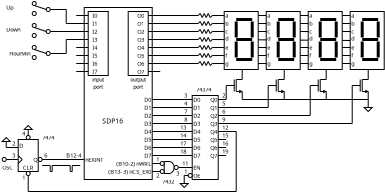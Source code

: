 <?xml version="1.0" encoding="UTF-8"?>
<dia:diagram xmlns:dia="http://www.lysator.liu.se/~alla/dia/">
  <dia:layer name="Background" visible="true" active="true">
    <dia:object type="Standard - Line" version="0" id="O0">
      <dia:attribute name="obj_pos">
        <dia:point val="10.3,1.8"/>
      </dia:attribute>
      <dia:attribute name="obj_bb">
        <dia:rectangle val="10.285,1.785;17.315,1.815"/>
      </dia:attribute>
      <dia:attribute name="conn_endpoints">
        <dia:point val="10.3,1.8"/>
        <dia:point val="17.3,1.8"/>
      </dia:attribute>
      <dia:attribute name="numcp">
        <dia:int val="1"/>
      </dia:attribute>
      <dia:attribute name="line_width">
        <dia:real val="0.03"/>
      </dia:attribute>
    </dia:object>
    <dia:object type="Standard - Line" version="0" id="O1">
      <dia:attribute name="obj_pos">
        <dia:point val="10.3,0.6"/>
      </dia:attribute>
      <dia:attribute name="obj_bb">
        <dia:rectangle val="10.285,0.585;17.315,0.615"/>
      </dia:attribute>
      <dia:attribute name="conn_endpoints">
        <dia:point val="10.3,0.6"/>
        <dia:point val="17.3,0.6"/>
      </dia:attribute>
      <dia:attribute name="numcp">
        <dia:int val="1"/>
      </dia:attribute>
      <dia:attribute name="line_width">
        <dia:real val="0.03"/>
      </dia:attribute>
    </dia:object>
    <dia:object type="Standard - Line" version="0" id="O2">
      <dia:attribute name="obj_pos">
        <dia:point val="10.3,1"/>
      </dia:attribute>
      <dia:attribute name="obj_bb">
        <dia:rectangle val="10.285,0.985;17.215,1.015"/>
      </dia:attribute>
      <dia:attribute name="conn_endpoints">
        <dia:point val="10.3,1"/>
        <dia:point val="17.2,1"/>
      </dia:attribute>
      <dia:attribute name="numcp">
        <dia:int val="1"/>
      </dia:attribute>
      <dia:attribute name="line_width">
        <dia:real val="0.03"/>
      </dia:attribute>
    </dia:object>
    <dia:object type="Standard - Line" version="0" id="O3">
      <dia:attribute name="obj_pos">
        <dia:point val="10.3,1.4"/>
      </dia:attribute>
      <dia:attribute name="obj_bb">
        <dia:rectangle val="10.285,1.385;17.215,1.465"/>
      </dia:attribute>
      <dia:attribute name="conn_endpoints">
        <dia:point val="10.3,1.4"/>
        <dia:point val="17.2,1.45"/>
      </dia:attribute>
      <dia:attribute name="numcp">
        <dia:int val="1"/>
      </dia:attribute>
      <dia:attribute name="line_width">
        <dia:real val="0.03"/>
      </dia:attribute>
      <dia:connections>
        <dia:connection handle="1" to="O76" connection="3"/>
      </dia:connections>
    </dia:object>
    <dia:object type="Standard - Line" version="0" id="O4">
      <dia:attribute name="obj_pos">
        <dia:point val="10.3,2.2"/>
      </dia:attribute>
      <dia:attribute name="obj_bb">
        <dia:rectangle val="10.285,2.185;17.315,2.215"/>
      </dia:attribute>
      <dia:attribute name="conn_endpoints">
        <dia:point val="10.3,2.2"/>
        <dia:point val="17.3,2.2"/>
      </dia:attribute>
      <dia:attribute name="numcp">
        <dia:int val="1"/>
      </dia:attribute>
      <dia:attribute name="line_width">
        <dia:real val="0.03"/>
      </dia:attribute>
    </dia:object>
    <dia:object type="Standard - Line" version="0" id="O5">
      <dia:attribute name="obj_pos">
        <dia:point val="10.3,2.6"/>
      </dia:attribute>
      <dia:attribute name="obj_bb">
        <dia:rectangle val="10.285,2.585;17.315,2.615"/>
      </dia:attribute>
      <dia:attribute name="conn_endpoints">
        <dia:point val="10.3,2.6"/>
        <dia:point val="17.3,2.6"/>
      </dia:attribute>
      <dia:attribute name="numcp">
        <dia:int val="1"/>
      </dia:attribute>
      <dia:attribute name="line_width">
        <dia:real val="0.03"/>
      </dia:attribute>
    </dia:object>
    <dia:object type="Standard - Line" version="0" id="O6">
      <dia:attribute name="obj_pos">
        <dia:point val="10.3,0.2"/>
      </dia:attribute>
      <dia:attribute name="obj_bb">
        <dia:rectangle val="10.285,0.185;17.315,0.215"/>
      </dia:attribute>
      <dia:attribute name="conn_endpoints">
        <dia:point val="10.3,0.2"/>
        <dia:point val="17.3,0.2"/>
      </dia:attribute>
      <dia:attribute name="numcp">
        <dia:int val="1"/>
      </dia:attribute>
      <dia:attribute name="line_width">
        <dia:real val="0.03"/>
      </dia:attribute>
    </dia:object>
    <dia:object type="Standard - Box" version="0" id="O7">
      <dia:attribute name="obj_pos">
        <dia:point val="3.9,-0.2"/>
      </dia:attribute>
      <dia:attribute name="obj_bb">
        <dia:rectangle val="3.875,-0.225;7.325,8.425"/>
      </dia:attribute>
      <dia:attribute name="elem_corner">
        <dia:point val="3.9,-0.2"/>
      </dia:attribute>
      <dia:attribute name="elem_width">
        <dia:real val="3.4"/>
      </dia:attribute>
      <dia:attribute name="elem_height">
        <dia:real val="8.6"/>
      </dia:attribute>
      <dia:attribute name="border_width">
        <dia:real val="0.05"/>
      </dia:attribute>
      <dia:attribute name="show_background">
        <dia:boolean val="false"/>
      </dia:attribute>
    </dia:object>
    <dia:object type="Standard - Box" version="0" id="O8">
      <dia:attribute name="obj_pos">
        <dia:point val="4.1,0"/>
      </dia:attribute>
      <dia:attribute name="obj_bb">
        <dia:rectangle val="4.085,-0.015;5.115,3.215"/>
      </dia:attribute>
      <dia:attribute name="elem_corner">
        <dia:point val="4.1,0"/>
      </dia:attribute>
      <dia:attribute name="elem_width">
        <dia:real val="1.0"/>
      </dia:attribute>
      <dia:attribute name="elem_height">
        <dia:real val="3.2"/>
      </dia:attribute>
      <dia:attribute name="border_width">
        <dia:real val="0.03"/>
      </dia:attribute>
      <dia:attribute name="show_background">
        <dia:boolean val="true"/>
      </dia:attribute>
    </dia:object>
    <dia:object type="Standard - Text" version="1" id="O9">
      <dia:attribute name="obj_pos">
        <dia:point val="4.3,0.2"/>
      </dia:attribute>
      <dia:attribute name="obj_bb">
        <dia:rectangle val="4.3,0.035;4.562,0.365"/>
      </dia:attribute>
      <dia:attribute name="text">
        <dia:composite type="text">
          <dia:attribute name="string">
            <dia:string>#I0#</dia:string>
          </dia:attribute>
          <dia:attribute name="font">
            <dia:font family="sans" style="0" name="Helvetica"/>
          </dia:attribute>
          <dia:attribute name="height">
            <dia:real val="0.353"/>
          </dia:attribute>
          <dia:attribute name="pos">
            <dia:point val="4.3,0.297"/>
          </dia:attribute>
          <dia:attribute name="color">
            <dia:color val="#000000"/>
          </dia:attribute>
          <dia:attribute name="alignment">
            <dia:enum val="0"/>
          </dia:attribute>
        </dia:composite>
      </dia:attribute>
      <dia:attribute name="valign">
        <dia:enum val="2"/>
      </dia:attribute>
    </dia:object>
    <dia:object type="Standard - Text" version="1" id="O10">
      <dia:attribute name="obj_pos">
        <dia:point val="4.3,0.6"/>
      </dia:attribute>
      <dia:attribute name="obj_bb">
        <dia:rectangle val="4.3,0.435;4.562,0.765"/>
      </dia:attribute>
      <dia:attribute name="text">
        <dia:composite type="text">
          <dia:attribute name="string">
            <dia:string>#I1#</dia:string>
          </dia:attribute>
          <dia:attribute name="font">
            <dia:font family="sans" style="0" name="Helvetica"/>
          </dia:attribute>
          <dia:attribute name="height">
            <dia:real val="0.353"/>
          </dia:attribute>
          <dia:attribute name="pos">
            <dia:point val="4.3,0.698"/>
          </dia:attribute>
          <dia:attribute name="color">
            <dia:color val="#000000"/>
          </dia:attribute>
          <dia:attribute name="alignment">
            <dia:enum val="0"/>
          </dia:attribute>
        </dia:composite>
      </dia:attribute>
      <dia:attribute name="valign">
        <dia:enum val="2"/>
      </dia:attribute>
    </dia:object>
    <dia:object type="Standard - Line" version="0" id="O11">
      <dia:attribute name="obj_pos">
        <dia:point val="3,-0.1"/>
      </dia:attribute>
      <dia:attribute name="obj_bb">
        <dia:rectangle val="2.185,-0.115;3.015,-0.085"/>
      </dia:attribute>
      <dia:attribute name="conn_endpoints">
        <dia:point val="3,-0.1"/>
        <dia:point val="2.2,-0.1"/>
      </dia:attribute>
      <dia:attribute name="numcp">
        <dia:int val="1"/>
      </dia:attribute>
      <dia:attribute name="line_width">
        <dia:real val="0.03"/>
      </dia:attribute>
      <dia:connections>
        <dia:connection handle="1" to="O153" connection="4"/>
      </dia:connections>
    </dia:object>
    <dia:object type="Standard - Line" version="0" id="O12">
      <dia:attribute name="obj_pos">
        <dia:point val="3.5,1.8"/>
      </dia:attribute>
      <dia:attribute name="obj_bb">
        <dia:rectangle val="3.485,1.785;4.115,1.815"/>
      </dia:attribute>
      <dia:attribute name="conn_endpoints">
        <dia:point val="3.5,1.8"/>
        <dia:point val="4.1,1.8"/>
      </dia:attribute>
      <dia:attribute name="numcp">
        <dia:int val="1"/>
      </dia:attribute>
      <dia:attribute name="line_width">
        <dia:real val="0.03"/>
      </dia:attribute>
    </dia:object>
    <dia:object type="Standard - Line" version="0" id="O13">
      <dia:attribute name="obj_pos">
        <dia:point val="3,0.6"/>
      </dia:attribute>
      <dia:attribute name="obj_bb">
        <dia:rectangle val="2.985,0.585;4.115,0.615"/>
      </dia:attribute>
      <dia:attribute name="conn_endpoints">
        <dia:point val="3,0.6"/>
        <dia:point val="4.1,0.6"/>
      </dia:attribute>
      <dia:attribute name="numcp">
        <dia:int val="1"/>
      </dia:attribute>
      <dia:attribute name="line_width">
        <dia:real val="0.03"/>
      </dia:attribute>
    </dia:object>
    <dia:object type="Standard - Line" version="0" id="O14">
      <dia:attribute name="obj_pos">
        <dia:point val="2.6,1"/>
      </dia:attribute>
      <dia:attribute name="obj_bb">
        <dia:rectangle val="2.585,0.985;4.115,1.015"/>
      </dia:attribute>
      <dia:attribute name="conn_endpoints">
        <dia:point val="2.6,1"/>
        <dia:point val="4.1,1"/>
      </dia:attribute>
      <dia:attribute name="numcp">
        <dia:int val="1"/>
      </dia:attribute>
      <dia:attribute name="line_width">
        <dia:real val="0.03"/>
      </dia:attribute>
    </dia:object>
    <dia:object type="Standard - Line" version="0" id="O15">
      <dia:attribute name="obj_pos">
        <dia:point val="3,1.4"/>
      </dia:attribute>
      <dia:attribute name="obj_bb">
        <dia:rectangle val="2.985,1.385;4.115,1.415"/>
      </dia:attribute>
      <dia:attribute name="conn_endpoints">
        <dia:point val="3,1.4"/>
        <dia:point val="4.1,1.4"/>
      </dia:attribute>
      <dia:attribute name="numcp">
        <dia:int val="1"/>
      </dia:attribute>
      <dia:attribute name="line_width">
        <dia:real val="0.03"/>
      </dia:attribute>
    </dia:object>
    <dia:object type="Standard - Line" version="0" id="O16">
      <dia:attribute name="obj_pos">
        <dia:point val="3.5,2.2"/>
      </dia:attribute>
      <dia:attribute name="obj_bb">
        <dia:rectangle val="3.485,2.185;4.115,2.215"/>
      </dia:attribute>
      <dia:attribute name="conn_endpoints">
        <dia:point val="3.5,2.2"/>
        <dia:point val="4.1,2.2"/>
      </dia:attribute>
      <dia:attribute name="numcp">
        <dia:int val="1"/>
      </dia:attribute>
      <dia:attribute name="line_width">
        <dia:real val="0.03"/>
      </dia:attribute>
    </dia:object>
    <dia:object type="Standard - Line" version="0" id="O17">
      <dia:attribute name="obj_pos">
        <dia:point val="3.5,2.6"/>
      </dia:attribute>
      <dia:attribute name="obj_bb">
        <dia:rectangle val="3.485,2.585;4.115,2.615"/>
      </dia:attribute>
      <dia:attribute name="conn_endpoints">
        <dia:point val="3.5,2.6"/>
        <dia:point val="4.1,2.6"/>
      </dia:attribute>
      <dia:attribute name="numcp">
        <dia:int val="1"/>
      </dia:attribute>
      <dia:attribute name="line_width">
        <dia:real val="0.03"/>
      </dia:attribute>
    </dia:object>
    <dia:object type="Standard - Text" version="1" id="O18">
      <dia:attribute name="obj_pos">
        <dia:point val="4.3,1"/>
      </dia:attribute>
      <dia:attribute name="obj_bb">
        <dia:rectangle val="4.3,0.835;4.562,1.165"/>
      </dia:attribute>
      <dia:attribute name="text">
        <dia:composite type="text">
          <dia:attribute name="string">
            <dia:string>#I2#</dia:string>
          </dia:attribute>
          <dia:attribute name="font">
            <dia:font family="sans" style="0" name="Helvetica"/>
          </dia:attribute>
          <dia:attribute name="height">
            <dia:real val="0.353"/>
          </dia:attribute>
          <dia:attribute name="pos">
            <dia:point val="4.3,1.097"/>
          </dia:attribute>
          <dia:attribute name="color">
            <dia:color val="#000000"/>
          </dia:attribute>
          <dia:attribute name="alignment">
            <dia:enum val="0"/>
          </dia:attribute>
        </dia:composite>
      </dia:attribute>
      <dia:attribute name="valign">
        <dia:enum val="2"/>
      </dia:attribute>
    </dia:object>
    <dia:object type="Standard - Text" version="1" id="O19">
      <dia:attribute name="obj_pos">
        <dia:point val="4.3,1.4"/>
      </dia:attribute>
      <dia:attribute name="obj_bb">
        <dia:rectangle val="4.3,1.235;4.562,1.565"/>
      </dia:attribute>
      <dia:attribute name="text">
        <dia:composite type="text">
          <dia:attribute name="string">
            <dia:string>#I3#</dia:string>
          </dia:attribute>
          <dia:attribute name="font">
            <dia:font family="sans" style="0" name="Helvetica"/>
          </dia:attribute>
          <dia:attribute name="height">
            <dia:real val="0.353"/>
          </dia:attribute>
          <dia:attribute name="pos">
            <dia:point val="4.3,1.498"/>
          </dia:attribute>
          <dia:attribute name="color">
            <dia:color val="#000000"/>
          </dia:attribute>
          <dia:attribute name="alignment">
            <dia:enum val="0"/>
          </dia:attribute>
        </dia:composite>
      </dia:attribute>
      <dia:attribute name="valign">
        <dia:enum val="2"/>
      </dia:attribute>
    </dia:object>
    <dia:object type="Standard - Text" version="1" id="O20">
      <dia:attribute name="obj_pos">
        <dia:point val="4.3,1.8"/>
      </dia:attribute>
      <dia:attribute name="obj_bb">
        <dia:rectangle val="4.3,1.635;4.562,1.965"/>
      </dia:attribute>
      <dia:attribute name="text">
        <dia:composite type="text">
          <dia:attribute name="string">
            <dia:string>#I4#</dia:string>
          </dia:attribute>
          <dia:attribute name="font">
            <dia:font family="sans" style="0" name="Helvetica"/>
          </dia:attribute>
          <dia:attribute name="height">
            <dia:real val="0.353"/>
          </dia:attribute>
          <dia:attribute name="pos">
            <dia:point val="4.3,1.897"/>
          </dia:attribute>
          <dia:attribute name="color">
            <dia:color val="#000000"/>
          </dia:attribute>
          <dia:attribute name="alignment">
            <dia:enum val="0"/>
          </dia:attribute>
        </dia:composite>
      </dia:attribute>
      <dia:attribute name="valign">
        <dia:enum val="2"/>
      </dia:attribute>
    </dia:object>
    <dia:object type="Standard - Text" version="1" id="O21">
      <dia:attribute name="obj_pos">
        <dia:point val="4.3,2.2"/>
      </dia:attribute>
      <dia:attribute name="obj_bb">
        <dia:rectangle val="4.3,2.035;4.562,2.365"/>
      </dia:attribute>
      <dia:attribute name="text">
        <dia:composite type="text">
          <dia:attribute name="string">
            <dia:string>#I5#</dia:string>
          </dia:attribute>
          <dia:attribute name="font">
            <dia:font family="sans" style="0" name="Helvetica"/>
          </dia:attribute>
          <dia:attribute name="height">
            <dia:real val="0.353"/>
          </dia:attribute>
          <dia:attribute name="pos">
            <dia:point val="4.3,2.297"/>
          </dia:attribute>
          <dia:attribute name="color">
            <dia:color val="#000000"/>
          </dia:attribute>
          <dia:attribute name="alignment">
            <dia:enum val="0"/>
          </dia:attribute>
        </dia:composite>
      </dia:attribute>
      <dia:attribute name="valign">
        <dia:enum val="2"/>
      </dia:attribute>
    </dia:object>
    <dia:object type="Standard - Text" version="1" id="O22">
      <dia:attribute name="obj_pos">
        <dia:point val="4.3,2.6"/>
      </dia:attribute>
      <dia:attribute name="obj_bb">
        <dia:rectangle val="4.3,2.435;4.562,2.765"/>
      </dia:attribute>
      <dia:attribute name="text">
        <dia:composite type="text">
          <dia:attribute name="string">
            <dia:string>#I6#</dia:string>
          </dia:attribute>
          <dia:attribute name="font">
            <dia:font family="sans" style="0" name="Helvetica"/>
          </dia:attribute>
          <dia:attribute name="height">
            <dia:real val="0.353"/>
          </dia:attribute>
          <dia:attribute name="pos">
            <dia:point val="4.3,2.697"/>
          </dia:attribute>
          <dia:attribute name="color">
            <dia:color val="#000000"/>
          </dia:attribute>
          <dia:attribute name="alignment">
            <dia:enum val="0"/>
          </dia:attribute>
        </dia:composite>
      </dia:attribute>
      <dia:attribute name="valign">
        <dia:enum val="2"/>
      </dia:attribute>
    </dia:object>
    <dia:object type="Standard - Text" version="1" id="O23">
      <dia:attribute name="obj_pos">
        <dia:point val="4.3,3"/>
      </dia:attribute>
      <dia:attribute name="obj_bb">
        <dia:rectangle val="4.3,2.835;4.562,3.165"/>
      </dia:attribute>
      <dia:attribute name="text">
        <dia:composite type="text">
          <dia:attribute name="string">
            <dia:string>#I7#</dia:string>
          </dia:attribute>
          <dia:attribute name="font">
            <dia:font family="sans" style="0" name="Helvetica"/>
          </dia:attribute>
          <dia:attribute name="height">
            <dia:real val="0.353"/>
          </dia:attribute>
          <dia:attribute name="pos">
            <dia:point val="4.3,3.098"/>
          </dia:attribute>
          <dia:attribute name="color">
            <dia:color val="#000000"/>
          </dia:attribute>
          <dia:attribute name="alignment">
            <dia:enum val="0"/>
          </dia:attribute>
        </dia:composite>
      </dia:attribute>
      <dia:attribute name="valign">
        <dia:enum val="2"/>
      </dia:attribute>
    </dia:object>
    <dia:object type="Standard - Line" version="0" id="O24">
      <dia:attribute name="obj_pos">
        <dia:point val="3.5,3"/>
      </dia:attribute>
      <dia:attribute name="obj_bb">
        <dia:rectangle val="3.485,2.985;4.115,3.015"/>
      </dia:attribute>
      <dia:attribute name="conn_endpoints">
        <dia:point val="3.5,3"/>
        <dia:point val="4.1,3"/>
      </dia:attribute>
      <dia:attribute name="numcp">
        <dia:int val="1"/>
      </dia:attribute>
      <dia:attribute name="line_width">
        <dia:real val="0.03"/>
      </dia:attribute>
    </dia:object>
    <dia:object type="Standard - Text" version="1" id="O25">
      <dia:attribute name="obj_pos">
        <dia:point val="4.6,3.2"/>
      </dia:attribute>
      <dia:attribute name="obj_bb">
        <dia:rectangle val="4.236,3.2;4.964,3.883"/>
      </dia:attribute>
      <dia:attribute name="text">
        <dia:composite type="text">
          <dia:attribute name="string">
            <dia:string>#input
port#</dia:string>
          </dia:attribute>
          <dia:attribute name="font">
            <dia:font family="sans" style="0" name="Helvetica"/>
          </dia:attribute>
          <dia:attribute name="height">
            <dia:real val="0.353"/>
          </dia:attribute>
          <dia:attribute name="pos">
            <dia:point val="4.6,3.462"/>
          </dia:attribute>
          <dia:attribute name="color">
            <dia:color val="#000000"/>
          </dia:attribute>
          <dia:attribute name="alignment">
            <dia:enum val="1"/>
          </dia:attribute>
        </dia:composite>
      </dia:attribute>
      <dia:attribute name="valign">
        <dia:enum val="0"/>
      </dia:attribute>
      <dia:connections>
        <dia:connection handle="0" to="O8" connection="6"/>
      </dia:connections>
    </dia:object>
    <dia:object type="Standard - Text" version="1" id="O26">
      <dia:attribute name="obj_pos">
        <dia:point val="4.8,5.6"/>
      </dia:attribute>
      <dia:attribute name="obj_bb">
        <dia:rectangle val="4.8,5.287;5.907,5.68"/>
      </dia:attribute>
      <dia:attribute name="text">
        <dia:composite type="text">
          <dia:attribute name="string">
            <dia:string>#SDP16#</dia:string>
          </dia:attribute>
          <dia:attribute name="font">
            <dia:font family="sans" style="0" name="Helvetica"/>
          </dia:attribute>
          <dia:attribute name="height">
            <dia:real val="0.423"/>
          </dia:attribute>
          <dia:attribute name="pos">
            <dia:point val="4.8,5.6"/>
          </dia:attribute>
          <dia:attribute name="color">
            <dia:color val="#000000"/>
          </dia:attribute>
          <dia:attribute name="alignment">
            <dia:enum val="0"/>
          </dia:attribute>
        </dia:composite>
      </dia:attribute>
      <dia:attribute name="valign">
        <dia:enum val="3"/>
      </dia:attribute>
    </dia:object>
    <dia:object type="Standard - Ellipse" version="0" id="O27">
      <dia:attribute name="obj_pos">
        <dia:point val="1.3,1.7"/>
      </dia:attribute>
      <dia:attribute name="obj_bb">
        <dia:rectangle val="1.275,1.675;1.525,1.925"/>
      </dia:attribute>
      <dia:attribute name="elem_corner">
        <dia:point val="1.3,1.7"/>
      </dia:attribute>
      <dia:attribute name="elem_width">
        <dia:real val="0.2"/>
      </dia:attribute>
      <dia:attribute name="elem_height">
        <dia:real val="0.2"/>
      </dia:attribute>
      <dia:attribute name="border_width">
        <dia:real val="0.05"/>
      </dia:attribute>
      <dia:attribute name="aspect">
        <dia:enum val="2"/>
      </dia:attribute>
    </dia:object>
    <dia:object type="Standard - Ellipse" version="0" id="O28">
      <dia:attribute name="obj_pos">
        <dia:point val="2,2"/>
      </dia:attribute>
      <dia:attribute name="obj_bb">
        <dia:rectangle val="1.975,1.975;2.225,2.225"/>
      </dia:attribute>
      <dia:attribute name="elem_corner">
        <dia:point val="2,2"/>
      </dia:attribute>
      <dia:attribute name="elem_width">
        <dia:real val="0.2"/>
      </dia:attribute>
      <dia:attribute name="elem_height">
        <dia:real val="0.2"/>
      </dia:attribute>
      <dia:attribute name="border_width">
        <dia:real val="0.05"/>
      </dia:attribute>
      <dia:attribute name="aspect">
        <dia:enum val="2"/>
      </dia:attribute>
    </dia:object>
    <dia:object type="Standard - Text" version="1" id="O29">
      <dia:attribute name="obj_pos">
        <dia:point val="3.9,7.4"/>
      </dia:attribute>
      <dia:attribute name="obj_bb">
        <dia:rectangle val="3.9,7.235;5.008,7.565"/>
      </dia:attribute>
      <dia:attribute name="text">
        <dia:composite type="text">
          <dia:attribute name="string">
            <dia:string># nEXINT#</dia:string>
          </dia:attribute>
          <dia:attribute name="font">
            <dia:font family="sans" style="0" name="Helvetica"/>
          </dia:attribute>
          <dia:attribute name="height">
            <dia:real val="0.353"/>
          </dia:attribute>
          <dia:attribute name="pos">
            <dia:point val="3.9,7.497"/>
          </dia:attribute>
          <dia:attribute name="color">
            <dia:color val="#000000"/>
          </dia:attribute>
          <dia:attribute name="alignment">
            <dia:enum val="0"/>
          </dia:attribute>
        </dia:composite>
      </dia:attribute>
      <dia:attribute name="valign">
        <dia:enum val="2"/>
      </dia:attribute>
    </dia:object>
    <dia:object type="Standard - Text" version="1" id="O30">
      <dia:attribute name="obj_pos">
        <dia:point val="6.217e-15,-0.1"/>
      </dia:attribute>
      <dia:attribute name="obj_bb">
        <dia:rectangle val="6.217e-15,-0.362;0.388,-0.033"/>
      </dia:attribute>
      <dia:attribute name="text">
        <dia:composite type="text">
          <dia:attribute name="string">
            <dia:string>#Up#</dia:string>
          </dia:attribute>
          <dia:attribute name="font">
            <dia:font family="sans" style="0" name="Helvetica"/>
          </dia:attribute>
          <dia:attribute name="height">
            <dia:real val="0.353"/>
          </dia:attribute>
          <dia:attribute name="pos">
            <dia:point val="6.217e-15,-0.1"/>
          </dia:attribute>
          <dia:attribute name="color">
            <dia:color val="#000000"/>
          </dia:attribute>
          <dia:attribute name="alignment">
            <dia:enum val="0"/>
          </dia:attribute>
        </dia:composite>
      </dia:attribute>
      <dia:attribute name="valign">
        <dia:enum val="3"/>
      </dia:attribute>
    </dia:object>
    <dia:object type="Standard - Box" version="0" id="O31">
      <dia:attribute name="obj_pos">
        <dia:point val="10.9,0"/>
      </dia:attribute>
      <dia:attribute name="obj_bb">
        <dia:rectangle val="10.875,-0.025;12.625,2.925"/>
      </dia:attribute>
      <dia:attribute name="elem_corner">
        <dia:point val="10.9,0"/>
      </dia:attribute>
      <dia:attribute name="elem_width">
        <dia:real val="1.7"/>
      </dia:attribute>
      <dia:attribute name="elem_height">
        <dia:real val="2.9"/>
      </dia:attribute>
      <dia:attribute name="border_width">
        <dia:real val="0.05"/>
      </dia:attribute>
      <dia:attribute name="show_background">
        <dia:boolean val="true"/>
      </dia:attribute>
    </dia:object>
    <dia:object type="Standard - Line" version="0" id="O32">
      <dia:attribute name="obj_pos">
        <dia:point val="11.5,0.4"/>
      </dia:attribute>
      <dia:attribute name="obj_bb">
        <dia:rectangle val="11.425,0.325;12.375,0.475"/>
      </dia:attribute>
      <dia:attribute name="conn_endpoints">
        <dia:point val="11.5,0.4"/>
        <dia:point val="12.3,0.4"/>
      </dia:attribute>
      <dia:attribute name="numcp">
        <dia:int val="1"/>
      </dia:attribute>
      <dia:attribute name="line_width">
        <dia:real val="0.15"/>
      </dia:attribute>
    </dia:object>
    <dia:object type="Standard - Line" version="0" id="O33">
      <dia:attribute name="obj_pos">
        <dia:point val="11.5,1.4"/>
      </dia:attribute>
      <dia:attribute name="obj_bb">
        <dia:rectangle val="11.425,1.325;12.375,1.475"/>
      </dia:attribute>
      <dia:attribute name="conn_endpoints">
        <dia:point val="11.5,1.4"/>
        <dia:point val="12.3,1.4"/>
      </dia:attribute>
      <dia:attribute name="numcp">
        <dia:int val="1"/>
      </dia:attribute>
      <dia:attribute name="line_width">
        <dia:real val="0.15"/>
      </dia:attribute>
    </dia:object>
    <dia:object type="Standard - Line" version="0" id="O34">
      <dia:attribute name="obj_pos">
        <dia:point val="11.5,2.4"/>
      </dia:attribute>
      <dia:attribute name="obj_bb">
        <dia:rectangle val="11.425,2.325;12.375,2.475"/>
      </dia:attribute>
      <dia:attribute name="conn_endpoints">
        <dia:point val="11.5,2.4"/>
        <dia:point val="12.3,2.4"/>
      </dia:attribute>
      <dia:attribute name="numcp">
        <dia:int val="1"/>
      </dia:attribute>
      <dia:attribute name="line_width">
        <dia:real val="0.15"/>
      </dia:attribute>
    </dia:object>
    <dia:object type="Standard - Line" version="0" id="O35">
      <dia:attribute name="obj_pos">
        <dia:point val="11.5,1.3"/>
      </dia:attribute>
      <dia:attribute name="obj_bb">
        <dia:rectangle val="11.425,0.425;11.575,1.375"/>
      </dia:attribute>
      <dia:attribute name="conn_endpoints">
        <dia:point val="11.5,1.3"/>
        <dia:point val="11.5,0.5"/>
      </dia:attribute>
      <dia:attribute name="numcp">
        <dia:int val="1"/>
      </dia:attribute>
      <dia:attribute name="line_width">
        <dia:real val="0.15"/>
      </dia:attribute>
    </dia:object>
    <dia:object type="Standard - Line" version="0" id="O36">
      <dia:attribute name="obj_pos">
        <dia:point val="12.3,1.3"/>
      </dia:attribute>
      <dia:attribute name="obj_bb">
        <dia:rectangle val="12.225,0.425;12.375,1.375"/>
      </dia:attribute>
      <dia:attribute name="conn_endpoints">
        <dia:point val="12.3,1.3"/>
        <dia:point val="12.3,0.5"/>
      </dia:attribute>
      <dia:attribute name="numcp">
        <dia:int val="1"/>
      </dia:attribute>
      <dia:attribute name="line_width">
        <dia:real val="0.15"/>
      </dia:attribute>
    </dia:object>
    <dia:object type="Standard - Line" version="0" id="O37">
      <dia:attribute name="obj_pos">
        <dia:point val="11.5,2.3"/>
      </dia:attribute>
      <dia:attribute name="obj_bb">
        <dia:rectangle val="11.425,1.425;11.575,2.375"/>
      </dia:attribute>
      <dia:attribute name="conn_endpoints">
        <dia:point val="11.5,2.3"/>
        <dia:point val="11.5,1.5"/>
      </dia:attribute>
      <dia:attribute name="numcp">
        <dia:int val="1"/>
      </dia:attribute>
      <dia:attribute name="line_width">
        <dia:real val="0.15"/>
      </dia:attribute>
    </dia:object>
    <dia:object type="Standard - Line" version="0" id="O38">
      <dia:attribute name="obj_pos">
        <dia:point val="12.3,2.3"/>
      </dia:attribute>
      <dia:attribute name="obj_bb">
        <dia:rectangle val="12.225,1.425;12.375,2.375"/>
      </dia:attribute>
      <dia:attribute name="conn_endpoints">
        <dia:point val="12.3,2.3"/>
        <dia:point val="12.3,1.5"/>
      </dia:attribute>
      <dia:attribute name="numcp">
        <dia:int val="1"/>
      </dia:attribute>
      <dia:attribute name="line_width">
        <dia:real val="0.15"/>
      </dia:attribute>
    </dia:object>
    <dia:object type="Standard - Text" version="1" id="O39">
      <dia:attribute name="obj_pos">
        <dia:point val="10.9,0.3"/>
      </dia:attribute>
      <dia:attribute name="obj_bb">
        <dia:rectangle val="10.9,0.037;11.162,0.367"/>
      </dia:attribute>
      <dia:attribute name="text">
        <dia:composite type="text">
          <dia:attribute name="string">
            <dia:string># a#</dia:string>
          </dia:attribute>
          <dia:attribute name="font">
            <dia:font family="sans" style="0" name="Helvetica"/>
          </dia:attribute>
          <dia:attribute name="height">
            <dia:real val="0.353"/>
          </dia:attribute>
          <dia:attribute name="pos">
            <dia:point val="10.9,0.3"/>
          </dia:attribute>
          <dia:attribute name="color">
            <dia:color val="#000000"/>
          </dia:attribute>
          <dia:attribute name="alignment">
            <dia:enum val="0"/>
          </dia:attribute>
        </dia:composite>
      </dia:attribute>
      <dia:attribute name="valign">
        <dia:enum val="3"/>
      </dia:attribute>
    </dia:object>
    <dia:object type="Standard - Text" version="1" id="O40">
      <dia:attribute name="obj_pos">
        <dia:point val="10.9,0.7"/>
      </dia:attribute>
      <dia:attribute name="obj_bb">
        <dia:rectangle val="10.9,0.438;11.17,0.767"/>
      </dia:attribute>
      <dia:attribute name="text">
        <dia:composite type="text">
          <dia:attribute name="string">
            <dia:string># b#</dia:string>
          </dia:attribute>
          <dia:attribute name="font">
            <dia:font family="sans" style="0" name="Helvetica"/>
          </dia:attribute>
          <dia:attribute name="height">
            <dia:real val="0.353"/>
          </dia:attribute>
          <dia:attribute name="pos">
            <dia:point val="10.9,0.7"/>
          </dia:attribute>
          <dia:attribute name="color">
            <dia:color val="#000000"/>
          </dia:attribute>
          <dia:attribute name="alignment">
            <dia:enum val="0"/>
          </dia:attribute>
        </dia:composite>
      </dia:attribute>
      <dia:attribute name="valign">
        <dia:enum val="3"/>
      </dia:attribute>
    </dia:object>
    <dia:object type="Standard - Text" version="1" id="O41">
      <dia:attribute name="obj_pos">
        <dia:point val="10.9,1.1"/>
      </dia:attribute>
      <dia:attribute name="obj_bb">
        <dia:rectangle val="10.9,0.838;11.145,1.167"/>
      </dia:attribute>
      <dia:attribute name="text">
        <dia:composite type="text">
          <dia:attribute name="string">
            <dia:string># c#</dia:string>
          </dia:attribute>
          <dia:attribute name="font">
            <dia:font family="sans" style="0" name="Helvetica"/>
          </dia:attribute>
          <dia:attribute name="height">
            <dia:real val="0.353"/>
          </dia:attribute>
          <dia:attribute name="pos">
            <dia:point val="10.9,1.1"/>
          </dia:attribute>
          <dia:attribute name="color">
            <dia:color val="#000000"/>
          </dia:attribute>
          <dia:attribute name="alignment">
            <dia:enum val="0"/>
          </dia:attribute>
        </dia:composite>
      </dia:attribute>
      <dia:attribute name="valign">
        <dia:enum val="3"/>
      </dia:attribute>
    </dia:object>
    <dia:object type="Standard - Text" version="1" id="O42">
      <dia:attribute name="obj_pos">
        <dia:point val="10.9,1.45"/>
      </dia:attribute>
      <dia:attribute name="obj_bb">
        <dia:rectangle val="10.9,1.188;11.17,1.518"/>
      </dia:attribute>
      <dia:attribute name="text">
        <dia:composite type="text">
          <dia:attribute name="string">
            <dia:string># d#</dia:string>
          </dia:attribute>
          <dia:attribute name="font">
            <dia:font family="sans" style="0" name="Helvetica"/>
          </dia:attribute>
          <dia:attribute name="height">
            <dia:real val="0.353"/>
          </dia:attribute>
          <dia:attribute name="pos">
            <dia:point val="10.9,1.45"/>
          </dia:attribute>
          <dia:attribute name="color">
            <dia:color val="#000000"/>
          </dia:attribute>
          <dia:attribute name="alignment">
            <dia:enum val="0"/>
          </dia:attribute>
        </dia:composite>
      </dia:attribute>
      <dia:attribute name="valign">
        <dia:enum val="3"/>
      </dia:attribute>
      <dia:connections>
        <dia:connection handle="0" to="O31" connection="3"/>
      </dia:connections>
    </dia:object>
    <dia:object type="Standard - Text" version="1" id="O43">
      <dia:attribute name="obj_pos">
        <dia:point val="10.9,1.9"/>
      </dia:attribute>
      <dia:attribute name="obj_bb">
        <dia:rectangle val="10.9,1.637;11.165,1.968"/>
      </dia:attribute>
      <dia:attribute name="text">
        <dia:composite type="text">
          <dia:attribute name="string">
            <dia:string># e#</dia:string>
          </dia:attribute>
          <dia:attribute name="font">
            <dia:font family="sans" style="0" name="Helvetica"/>
          </dia:attribute>
          <dia:attribute name="height">
            <dia:real val="0.353"/>
          </dia:attribute>
          <dia:attribute name="pos">
            <dia:point val="10.9,1.9"/>
          </dia:attribute>
          <dia:attribute name="color">
            <dia:color val="#000000"/>
          </dia:attribute>
          <dia:attribute name="alignment">
            <dia:enum val="0"/>
          </dia:attribute>
        </dia:composite>
      </dia:attribute>
      <dia:attribute name="valign">
        <dia:enum val="3"/>
      </dia:attribute>
    </dia:object>
    <dia:object type="Standard - Text" version="1" id="O44">
      <dia:attribute name="obj_pos">
        <dia:point val="10.9,2.3"/>
      </dia:attribute>
      <dia:attribute name="obj_bb">
        <dia:rectangle val="10.9,2.038;11.09,2.368"/>
      </dia:attribute>
      <dia:attribute name="text">
        <dia:composite type="text">
          <dia:attribute name="string">
            <dia:string># f#</dia:string>
          </dia:attribute>
          <dia:attribute name="font">
            <dia:font family="sans" style="0" name="Helvetica"/>
          </dia:attribute>
          <dia:attribute name="height">
            <dia:real val="0.353"/>
          </dia:attribute>
          <dia:attribute name="pos">
            <dia:point val="10.9,2.3"/>
          </dia:attribute>
          <dia:attribute name="color">
            <dia:color val="#000000"/>
          </dia:attribute>
          <dia:attribute name="alignment">
            <dia:enum val="0"/>
          </dia:attribute>
        </dia:composite>
      </dia:attribute>
      <dia:attribute name="valign">
        <dia:enum val="3"/>
      </dia:attribute>
    </dia:object>
    <dia:object type="Standard - Text" version="1" id="O45">
      <dia:attribute name="obj_pos">
        <dia:point val="10.9,2.7"/>
      </dia:attribute>
      <dia:attribute name="obj_bb">
        <dia:rectangle val="10.9,2.438;11.17,2.768"/>
      </dia:attribute>
      <dia:attribute name="text">
        <dia:composite type="text">
          <dia:attribute name="string">
            <dia:string># g#</dia:string>
          </dia:attribute>
          <dia:attribute name="font">
            <dia:font family="sans" style="0" name="Helvetica"/>
          </dia:attribute>
          <dia:attribute name="height">
            <dia:real val="0.353"/>
          </dia:attribute>
          <dia:attribute name="pos">
            <dia:point val="10.9,2.7"/>
          </dia:attribute>
          <dia:attribute name="color">
            <dia:color val="#000000"/>
          </dia:attribute>
          <dia:attribute name="alignment">
            <dia:enum val="0"/>
          </dia:attribute>
        </dia:composite>
      </dia:attribute>
      <dia:attribute name="valign">
        <dia:enum val="3"/>
      </dia:attribute>
    </dia:object>
    <dia:object type="Standard - Box" version="0" id="O46">
      <dia:attribute name="obj_pos">
        <dia:point val="13,0"/>
      </dia:attribute>
      <dia:attribute name="obj_bb">
        <dia:rectangle val="12.975,-0.025;14.725,2.925"/>
      </dia:attribute>
      <dia:attribute name="elem_corner">
        <dia:point val="13,0"/>
      </dia:attribute>
      <dia:attribute name="elem_width">
        <dia:real val="1.7"/>
      </dia:attribute>
      <dia:attribute name="elem_height">
        <dia:real val="2.9"/>
      </dia:attribute>
      <dia:attribute name="border_width">
        <dia:real val="0.05"/>
      </dia:attribute>
      <dia:attribute name="show_background">
        <dia:boolean val="true"/>
      </dia:attribute>
    </dia:object>
    <dia:object type="Standard - Line" version="0" id="O47">
      <dia:attribute name="obj_pos">
        <dia:point val="13.6,0.4"/>
      </dia:attribute>
      <dia:attribute name="obj_bb">
        <dia:rectangle val="13.525,0.325;14.475,0.475"/>
      </dia:attribute>
      <dia:attribute name="conn_endpoints">
        <dia:point val="13.6,0.4"/>
        <dia:point val="14.4,0.4"/>
      </dia:attribute>
      <dia:attribute name="numcp">
        <dia:int val="1"/>
      </dia:attribute>
      <dia:attribute name="line_width">
        <dia:real val="0.15"/>
      </dia:attribute>
    </dia:object>
    <dia:object type="Standard - Line" version="0" id="O48">
      <dia:attribute name="obj_pos">
        <dia:point val="13.6,1.4"/>
      </dia:attribute>
      <dia:attribute name="obj_bb">
        <dia:rectangle val="13.525,1.325;14.475,1.475"/>
      </dia:attribute>
      <dia:attribute name="conn_endpoints">
        <dia:point val="13.6,1.4"/>
        <dia:point val="14.4,1.4"/>
      </dia:attribute>
      <dia:attribute name="numcp">
        <dia:int val="1"/>
      </dia:attribute>
      <dia:attribute name="line_width">
        <dia:real val="0.15"/>
      </dia:attribute>
    </dia:object>
    <dia:object type="Standard - Line" version="0" id="O49">
      <dia:attribute name="obj_pos">
        <dia:point val="13.6,2.4"/>
      </dia:attribute>
      <dia:attribute name="obj_bb">
        <dia:rectangle val="13.525,2.325;14.475,2.475"/>
      </dia:attribute>
      <dia:attribute name="conn_endpoints">
        <dia:point val="13.6,2.4"/>
        <dia:point val="14.4,2.4"/>
      </dia:attribute>
      <dia:attribute name="numcp">
        <dia:int val="1"/>
      </dia:attribute>
      <dia:attribute name="line_width">
        <dia:real val="0.15"/>
      </dia:attribute>
    </dia:object>
    <dia:object type="Standard - Line" version="0" id="O50">
      <dia:attribute name="obj_pos">
        <dia:point val="13.6,1.3"/>
      </dia:attribute>
      <dia:attribute name="obj_bb">
        <dia:rectangle val="13.525,0.425;13.675,1.375"/>
      </dia:attribute>
      <dia:attribute name="conn_endpoints">
        <dia:point val="13.6,1.3"/>
        <dia:point val="13.6,0.5"/>
      </dia:attribute>
      <dia:attribute name="numcp">
        <dia:int val="1"/>
      </dia:attribute>
      <dia:attribute name="line_width">
        <dia:real val="0.15"/>
      </dia:attribute>
    </dia:object>
    <dia:object type="Standard - Line" version="0" id="O51">
      <dia:attribute name="obj_pos">
        <dia:point val="14.4,1.3"/>
      </dia:attribute>
      <dia:attribute name="obj_bb">
        <dia:rectangle val="14.325,0.425;14.475,1.375"/>
      </dia:attribute>
      <dia:attribute name="conn_endpoints">
        <dia:point val="14.4,1.3"/>
        <dia:point val="14.4,0.5"/>
      </dia:attribute>
      <dia:attribute name="numcp">
        <dia:int val="1"/>
      </dia:attribute>
      <dia:attribute name="line_width">
        <dia:real val="0.15"/>
      </dia:attribute>
    </dia:object>
    <dia:object type="Standard - Line" version="0" id="O52">
      <dia:attribute name="obj_pos">
        <dia:point val="13.6,2.3"/>
      </dia:attribute>
      <dia:attribute name="obj_bb">
        <dia:rectangle val="13.525,1.425;13.675,2.375"/>
      </dia:attribute>
      <dia:attribute name="conn_endpoints">
        <dia:point val="13.6,2.3"/>
        <dia:point val="13.6,1.5"/>
      </dia:attribute>
      <dia:attribute name="numcp">
        <dia:int val="1"/>
      </dia:attribute>
      <dia:attribute name="line_width">
        <dia:real val="0.15"/>
      </dia:attribute>
    </dia:object>
    <dia:object type="Standard - Line" version="0" id="O53">
      <dia:attribute name="obj_pos">
        <dia:point val="14.4,2.3"/>
      </dia:attribute>
      <dia:attribute name="obj_bb">
        <dia:rectangle val="14.325,1.425;14.475,2.375"/>
      </dia:attribute>
      <dia:attribute name="conn_endpoints">
        <dia:point val="14.4,2.3"/>
        <dia:point val="14.4,1.5"/>
      </dia:attribute>
      <dia:attribute name="numcp">
        <dia:int val="1"/>
      </dia:attribute>
      <dia:attribute name="line_width">
        <dia:real val="0.15"/>
      </dia:attribute>
    </dia:object>
    <dia:object type="Standard - Text" version="1" id="O54">
      <dia:attribute name="obj_pos">
        <dia:point val="13,0.3"/>
      </dia:attribute>
      <dia:attribute name="obj_bb">
        <dia:rectangle val="13,0.037;13.262,0.367"/>
      </dia:attribute>
      <dia:attribute name="text">
        <dia:composite type="text">
          <dia:attribute name="string">
            <dia:string># a#</dia:string>
          </dia:attribute>
          <dia:attribute name="font">
            <dia:font family="sans" style="0" name="Helvetica"/>
          </dia:attribute>
          <dia:attribute name="height">
            <dia:real val="0.353"/>
          </dia:attribute>
          <dia:attribute name="pos">
            <dia:point val="13,0.3"/>
          </dia:attribute>
          <dia:attribute name="color">
            <dia:color val="#000000"/>
          </dia:attribute>
          <dia:attribute name="alignment">
            <dia:enum val="0"/>
          </dia:attribute>
        </dia:composite>
      </dia:attribute>
      <dia:attribute name="valign">
        <dia:enum val="3"/>
      </dia:attribute>
    </dia:object>
    <dia:object type="Standard - Text" version="1" id="O55">
      <dia:attribute name="obj_pos">
        <dia:point val="13,0.7"/>
      </dia:attribute>
      <dia:attribute name="obj_bb">
        <dia:rectangle val="13,0.438;13.27,0.767"/>
      </dia:attribute>
      <dia:attribute name="text">
        <dia:composite type="text">
          <dia:attribute name="string">
            <dia:string># b#</dia:string>
          </dia:attribute>
          <dia:attribute name="font">
            <dia:font family="sans" style="0" name="Helvetica"/>
          </dia:attribute>
          <dia:attribute name="height">
            <dia:real val="0.353"/>
          </dia:attribute>
          <dia:attribute name="pos">
            <dia:point val="13,0.7"/>
          </dia:attribute>
          <dia:attribute name="color">
            <dia:color val="#000000"/>
          </dia:attribute>
          <dia:attribute name="alignment">
            <dia:enum val="0"/>
          </dia:attribute>
        </dia:composite>
      </dia:attribute>
      <dia:attribute name="valign">
        <dia:enum val="3"/>
      </dia:attribute>
    </dia:object>
    <dia:object type="Standard - Text" version="1" id="O56">
      <dia:attribute name="obj_pos">
        <dia:point val="13,1.1"/>
      </dia:attribute>
      <dia:attribute name="obj_bb">
        <dia:rectangle val="13,0.838;13.245,1.167"/>
      </dia:attribute>
      <dia:attribute name="text">
        <dia:composite type="text">
          <dia:attribute name="string">
            <dia:string># c#</dia:string>
          </dia:attribute>
          <dia:attribute name="font">
            <dia:font family="sans" style="0" name="Helvetica"/>
          </dia:attribute>
          <dia:attribute name="height">
            <dia:real val="0.353"/>
          </dia:attribute>
          <dia:attribute name="pos">
            <dia:point val="13,1.1"/>
          </dia:attribute>
          <dia:attribute name="color">
            <dia:color val="#000000"/>
          </dia:attribute>
          <dia:attribute name="alignment">
            <dia:enum val="0"/>
          </dia:attribute>
        </dia:composite>
      </dia:attribute>
      <dia:attribute name="valign">
        <dia:enum val="3"/>
      </dia:attribute>
    </dia:object>
    <dia:object type="Standard - Text" version="1" id="O57">
      <dia:attribute name="obj_pos">
        <dia:point val="13,1.45"/>
      </dia:attribute>
      <dia:attribute name="obj_bb">
        <dia:rectangle val="13,1.188;13.27,1.518"/>
      </dia:attribute>
      <dia:attribute name="text">
        <dia:composite type="text">
          <dia:attribute name="string">
            <dia:string># d#</dia:string>
          </dia:attribute>
          <dia:attribute name="font">
            <dia:font family="sans" style="0" name="Helvetica"/>
          </dia:attribute>
          <dia:attribute name="height">
            <dia:real val="0.353"/>
          </dia:attribute>
          <dia:attribute name="pos">
            <dia:point val="13,1.45"/>
          </dia:attribute>
          <dia:attribute name="color">
            <dia:color val="#000000"/>
          </dia:attribute>
          <dia:attribute name="alignment">
            <dia:enum val="0"/>
          </dia:attribute>
        </dia:composite>
      </dia:attribute>
      <dia:attribute name="valign">
        <dia:enum val="3"/>
      </dia:attribute>
      <dia:connections>
        <dia:connection handle="0" to="O46" connection="3"/>
      </dia:connections>
    </dia:object>
    <dia:object type="Standard - Text" version="1" id="O58">
      <dia:attribute name="obj_pos">
        <dia:point val="13,1.9"/>
      </dia:attribute>
      <dia:attribute name="obj_bb">
        <dia:rectangle val="13,1.637;13.265,1.968"/>
      </dia:attribute>
      <dia:attribute name="text">
        <dia:composite type="text">
          <dia:attribute name="string">
            <dia:string># e#</dia:string>
          </dia:attribute>
          <dia:attribute name="font">
            <dia:font family="sans" style="0" name="Helvetica"/>
          </dia:attribute>
          <dia:attribute name="height">
            <dia:real val="0.353"/>
          </dia:attribute>
          <dia:attribute name="pos">
            <dia:point val="13,1.9"/>
          </dia:attribute>
          <dia:attribute name="color">
            <dia:color val="#000000"/>
          </dia:attribute>
          <dia:attribute name="alignment">
            <dia:enum val="0"/>
          </dia:attribute>
        </dia:composite>
      </dia:attribute>
      <dia:attribute name="valign">
        <dia:enum val="3"/>
      </dia:attribute>
    </dia:object>
    <dia:object type="Standard - Text" version="1" id="O59">
      <dia:attribute name="obj_pos">
        <dia:point val="13,2.3"/>
      </dia:attribute>
      <dia:attribute name="obj_bb">
        <dia:rectangle val="13,2.038;13.19,2.368"/>
      </dia:attribute>
      <dia:attribute name="text">
        <dia:composite type="text">
          <dia:attribute name="string">
            <dia:string># f#</dia:string>
          </dia:attribute>
          <dia:attribute name="font">
            <dia:font family="sans" style="0" name="Helvetica"/>
          </dia:attribute>
          <dia:attribute name="height">
            <dia:real val="0.353"/>
          </dia:attribute>
          <dia:attribute name="pos">
            <dia:point val="13,2.3"/>
          </dia:attribute>
          <dia:attribute name="color">
            <dia:color val="#000000"/>
          </dia:attribute>
          <dia:attribute name="alignment">
            <dia:enum val="0"/>
          </dia:attribute>
        </dia:composite>
      </dia:attribute>
      <dia:attribute name="valign">
        <dia:enum val="3"/>
      </dia:attribute>
    </dia:object>
    <dia:object type="Standard - Text" version="1" id="O60">
      <dia:attribute name="obj_pos">
        <dia:point val="13,2.7"/>
      </dia:attribute>
      <dia:attribute name="obj_bb">
        <dia:rectangle val="13,2.438;13.27,2.768"/>
      </dia:attribute>
      <dia:attribute name="text">
        <dia:composite type="text">
          <dia:attribute name="string">
            <dia:string># g#</dia:string>
          </dia:attribute>
          <dia:attribute name="font">
            <dia:font family="sans" style="0" name="Helvetica"/>
          </dia:attribute>
          <dia:attribute name="height">
            <dia:real val="0.353"/>
          </dia:attribute>
          <dia:attribute name="pos">
            <dia:point val="13,2.7"/>
          </dia:attribute>
          <dia:attribute name="color">
            <dia:color val="#000000"/>
          </dia:attribute>
          <dia:attribute name="alignment">
            <dia:enum val="0"/>
          </dia:attribute>
        </dia:composite>
      </dia:attribute>
      <dia:attribute name="valign">
        <dia:enum val="3"/>
      </dia:attribute>
    </dia:object>
    <dia:object type="Standard - Box" version="0" id="O61">
      <dia:attribute name="obj_pos">
        <dia:point val="15.1,0"/>
      </dia:attribute>
      <dia:attribute name="obj_bb">
        <dia:rectangle val="15.075,-0.025;16.825,2.925"/>
      </dia:attribute>
      <dia:attribute name="elem_corner">
        <dia:point val="15.1,0"/>
      </dia:attribute>
      <dia:attribute name="elem_width">
        <dia:real val="1.7"/>
      </dia:attribute>
      <dia:attribute name="elem_height">
        <dia:real val="2.9"/>
      </dia:attribute>
      <dia:attribute name="border_width">
        <dia:real val="0.05"/>
      </dia:attribute>
      <dia:attribute name="show_background">
        <dia:boolean val="true"/>
      </dia:attribute>
    </dia:object>
    <dia:object type="Standard - Line" version="0" id="O62">
      <dia:attribute name="obj_pos">
        <dia:point val="15.7,0.4"/>
      </dia:attribute>
      <dia:attribute name="obj_bb">
        <dia:rectangle val="15.625,0.325;16.575,0.475"/>
      </dia:attribute>
      <dia:attribute name="conn_endpoints">
        <dia:point val="15.7,0.4"/>
        <dia:point val="16.5,0.4"/>
      </dia:attribute>
      <dia:attribute name="numcp">
        <dia:int val="1"/>
      </dia:attribute>
      <dia:attribute name="line_width">
        <dia:real val="0.15"/>
      </dia:attribute>
    </dia:object>
    <dia:object type="Standard - Line" version="0" id="O63">
      <dia:attribute name="obj_pos">
        <dia:point val="15.7,1.4"/>
      </dia:attribute>
      <dia:attribute name="obj_bb">
        <dia:rectangle val="15.625,1.325;16.575,1.475"/>
      </dia:attribute>
      <dia:attribute name="conn_endpoints">
        <dia:point val="15.7,1.4"/>
        <dia:point val="16.5,1.4"/>
      </dia:attribute>
      <dia:attribute name="numcp">
        <dia:int val="1"/>
      </dia:attribute>
      <dia:attribute name="line_width">
        <dia:real val="0.15"/>
      </dia:attribute>
    </dia:object>
    <dia:object type="Standard - Line" version="0" id="O64">
      <dia:attribute name="obj_pos">
        <dia:point val="15.7,2.4"/>
      </dia:attribute>
      <dia:attribute name="obj_bb">
        <dia:rectangle val="15.625,2.325;16.575,2.475"/>
      </dia:attribute>
      <dia:attribute name="conn_endpoints">
        <dia:point val="15.7,2.4"/>
        <dia:point val="16.5,2.4"/>
      </dia:attribute>
      <dia:attribute name="numcp">
        <dia:int val="1"/>
      </dia:attribute>
      <dia:attribute name="line_width">
        <dia:real val="0.15"/>
      </dia:attribute>
    </dia:object>
    <dia:object type="Standard - Line" version="0" id="O65">
      <dia:attribute name="obj_pos">
        <dia:point val="15.7,1.3"/>
      </dia:attribute>
      <dia:attribute name="obj_bb">
        <dia:rectangle val="15.625,0.425;15.775,1.375"/>
      </dia:attribute>
      <dia:attribute name="conn_endpoints">
        <dia:point val="15.7,1.3"/>
        <dia:point val="15.7,0.5"/>
      </dia:attribute>
      <dia:attribute name="numcp">
        <dia:int val="1"/>
      </dia:attribute>
      <dia:attribute name="line_width">
        <dia:real val="0.15"/>
      </dia:attribute>
    </dia:object>
    <dia:object type="Standard - Line" version="0" id="O66">
      <dia:attribute name="obj_pos">
        <dia:point val="16.5,1.3"/>
      </dia:attribute>
      <dia:attribute name="obj_bb">
        <dia:rectangle val="16.425,0.425;16.575,1.375"/>
      </dia:attribute>
      <dia:attribute name="conn_endpoints">
        <dia:point val="16.5,1.3"/>
        <dia:point val="16.5,0.5"/>
      </dia:attribute>
      <dia:attribute name="numcp">
        <dia:int val="1"/>
      </dia:attribute>
      <dia:attribute name="line_width">
        <dia:real val="0.15"/>
      </dia:attribute>
    </dia:object>
    <dia:object type="Standard - Line" version="0" id="O67">
      <dia:attribute name="obj_pos">
        <dia:point val="15.7,2.3"/>
      </dia:attribute>
      <dia:attribute name="obj_bb">
        <dia:rectangle val="15.625,1.425;15.775,2.375"/>
      </dia:attribute>
      <dia:attribute name="conn_endpoints">
        <dia:point val="15.7,2.3"/>
        <dia:point val="15.7,1.5"/>
      </dia:attribute>
      <dia:attribute name="numcp">
        <dia:int val="1"/>
      </dia:attribute>
      <dia:attribute name="line_width">
        <dia:real val="0.15"/>
      </dia:attribute>
    </dia:object>
    <dia:object type="Standard - Line" version="0" id="O68">
      <dia:attribute name="obj_pos">
        <dia:point val="16.5,2.3"/>
      </dia:attribute>
      <dia:attribute name="obj_bb">
        <dia:rectangle val="16.425,1.425;16.575,2.375"/>
      </dia:attribute>
      <dia:attribute name="conn_endpoints">
        <dia:point val="16.5,2.3"/>
        <dia:point val="16.5,1.5"/>
      </dia:attribute>
      <dia:attribute name="numcp">
        <dia:int val="1"/>
      </dia:attribute>
      <dia:attribute name="line_width">
        <dia:real val="0.15"/>
      </dia:attribute>
    </dia:object>
    <dia:object type="Standard - Text" version="1" id="O69">
      <dia:attribute name="obj_pos">
        <dia:point val="15.1,0.3"/>
      </dia:attribute>
      <dia:attribute name="obj_bb">
        <dia:rectangle val="15.1,0.037;15.363,0.367"/>
      </dia:attribute>
      <dia:attribute name="text">
        <dia:composite type="text">
          <dia:attribute name="string">
            <dia:string># a#</dia:string>
          </dia:attribute>
          <dia:attribute name="font">
            <dia:font family="sans" style="0" name="Helvetica"/>
          </dia:attribute>
          <dia:attribute name="height">
            <dia:real val="0.353"/>
          </dia:attribute>
          <dia:attribute name="pos">
            <dia:point val="15.1,0.3"/>
          </dia:attribute>
          <dia:attribute name="color">
            <dia:color val="#000000"/>
          </dia:attribute>
          <dia:attribute name="alignment">
            <dia:enum val="0"/>
          </dia:attribute>
        </dia:composite>
      </dia:attribute>
      <dia:attribute name="valign">
        <dia:enum val="3"/>
      </dia:attribute>
    </dia:object>
    <dia:object type="Standard - Text" version="1" id="O70">
      <dia:attribute name="obj_pos">
        <dia:point val="15.1,0.7"/>
      </dia:attribute>
      <dia:attribute name="obj_bb">
        <dia:rectangle val="15.1,0.438;15.37,0.767"/>
      </dia:attribute>
      <dia:attribute name="text">
        <dia:composite type="text">
          <dia:attribute name="string">
            <dia:string># b#</dia:string>
          </dia:attribute>
          <dia:attribute name="font">
            <dia:font family="sans" style="0" name="Helvetica"/>
          </dia:attribute>
          <dia:attribute name="height">
            <dia:real val="0.353"/>
          </dia:attribute>
          <dia:attribute name="pos">
            <dia:point val="15.1,0.7"/>
          </dia:attribute>
          <dia:attribute name="color">
            <dia:color val="#000000"/>
          </dia:attribute>
          <dia:attribute name="alignment">
            <dia:enum val="0"/>
          </dia:attribute>
        </dia:composite>
      </dia:attribute>
      <dia:attribute name="valign">
        <dia:enum val="3"/>
      </dia:attribute>
    </dia:object>
    <dia:object type="Standard - Text" version="1" id="O71">
      <dia:attribute name="obj_pos">
        <dia:point val="15.1,1.1"/>
      </dia:attribute>
      <dia:attribute name="obj_bb">
        <dia:rectangle val="15.1,0.838;15.345,1.167"/>
      </dia:attribute>
      <dia:attribute name="text">
        <dia:composite type="text">
          <dia:attribute name="string">
            <dia:string># c#</dia:string>
          </dia:attribute>
          <dia:attribute name="font">
            <dia:font family="sans" style="0" name="Helvetica"/>
          </dia:attribute>
          <dia:attribute name="height">
            <dia:real val="0.353"/>
          </dia:attribute>
          <dia:attribute name="pos">
            <dia:point val="15.1,1.1"/>
          </dia:attribute>
          <dia:attribute name="color">
            <dia:color val="#000000"/>
          </dia:attribute>
          <dia:attribute name="alignment">
            <dia:enum val="0"/>
          </dia:attribute>
        </dia:composite>
      </dia:attribute>
      <dia:attribute name="valign">
        <dia:enum val="3"/>
      </dia:attribute>
    </dia:object>
    <dia:object type="Standard - Text" version="1" id="O72">
      <dia:attribute name="obj_pos">
        <dia:point val="15.1,1.45"/>
      </dia:attribute>
      <dia:attribute name="obj_bb">
        <dia:rectangle val="15.1,1.188;15.37,1.518"/>
      </dia:attribute>
      <dia:attribute name="text">
        <dia:composite type="text">
          <dia:attribute name="string">
            <dia:string># d#</dia:string>
          </dia:attribute>
          <dia:attribute name="font">
            <dia:font family="sans" style="0" name="Helvetica"/>
          </dia:attribute>
          <dia:attribute name="height">
            <dia:real val="0.353"/>
          </dia:attribute>
          <dia:attribute name="pos">
            <dia:point val="15.1,1.45"/>
          </dia:attribute>
          <dia:attribute name="color">
            <dia:color val="#000000"/>
          </dia:attribute>
          <dia:attribute name="alignment">
            <dia:enum val="0"/>
          </dia:attribute>
        </dia:composite>
      </dia:attribute>
      <dia:attribute name="valign">
        <dia:enum val="3"/>
      </dia:attribute>
      <dia:connections>
        <dia:connection handle="0" to="O61" connection="3"/>
      </dia:connections>
    </dia:object>
    <dia:object type="Standard - Text" version="1" id="O73">
      <dia:attribute name="obj_pos">
        <dia:point val="15.1,1.9"/>
      </dia:attribute>
      <dia:attribute name="obj_bb">
        <dia:rectangle val="15.1,1.637;15.365,1.968"/>
      </dia:attribute>
      <dia:attribute name="text">
        <dia:composite type="text">
          <dia:attribute name="string">
            <dia:string># e#</dia:string>
          </dia:attribute>
          <dia:attribute name="font">
            <dia:font family="sans" style="0" name="Helvetica"/>
          </dia:attribute>
          <dia:attribute name="height">
            <dia:real val="0.353"/>
          </dia:attribute>
          <dia:attribute name="pos">
            <dia:point val="15.1,1.9"/>
          </dia:attribute>
          <dia:attribute name="color">
            <dia:color val="#000000"/>
          </dia:attribute>
          <dia:attribute name="alignment">
            <dia:enum val="0"/>
          </dia:attribute>
        </dia:composite>
      </dia:attribute>
      <dia:attribute name="valign">
        <dia:enum val="3"/>
      </dia:attribute>
    </dia:object>
    <dia:object type="Standard - Text" version="1" id="O74">
      <dia:attribute name="obj_pos">
        <dia:point val="15.1,2.3"/>
      </dia:attribute>
      <dia:attribute name="obj_bb">
        <dia:rectangle val="15.1,2.038;15.29,2.368"/>
      </dia:attribute>
      <dia:attribute name="text">
        <dia:composite type="text">
          <dia:attribute name="string">
            <dia:string># f#</dia:string>
          </dia:attribute>
          <dia:attribute name="font">
            <dia:font family="sans" style="0" name="Helvetica"/>
          </dia:attribute>
          <dia:attribute name="height">
            <dia:real val="0.353"/>
          </dia:attribute>
          <dia:attribute name="pos">
            <dia:point val="15.1,2.3"/>
          </dia:attribute>
          <dia:attribute name="color">
            <dia:color val="#000000"/>
          </dia:attribute>
          <dia:attribute name="alignment">
            <dia:enum val="0"/>
          </dia:attribute>
        </dia:composite>
      </dia:attribute>
      <dia:attribute name="valign">
        <dia:enum val="3"/>
      </dia:attribute>
    </dia:object>
    <dia:object type="Standard - Text" version="1" id="O75">
      <dia:attribute name="obj_pos">
        <dia:point val="15.1,2.7"/>
      </dia:attribute>
      <dia:attribute name="obj_bb">
        <dia:rectangle val="15.1,2.438;15.37,2.768"/>
      </dia:attribute>
      <dia:attribute name="text">
        <dia:composite type="text">
          <dia:attribute name="string">
            <dia:string># g#</dia:string>
          </dia:attribute>
          <dia:attribute name="font">
            <dia:font family="sans" style="0" name="Helvetica"/>
          </dia:attribute>
          <dia:attribute name="height">
            <dia:real val="0.353"/>
          </dia:attribute>
          <dia:attribute name="pos">
            <dia:point val="15.1,2.7"/>
          </dia:attribute>
          <dia:attribute name="color">
            <dia:color val="#000000"/>
          </dia:attribute>
          <dia:attribute name="alignment">
            <dia:enum val="0"/>
          </dia:attribute>
        </dia:composite>
      </dia:attribute>
      <dia:attribute name="valign">
        <dia:enum val="3"/>
      </dia:attribute>
    </dia:object>
    <dia:object type="Standard - Box" version="0" id="O76">
      <dia:attribute name="obj_pos">
        <dia:point val="17.2,0"/>
      </dia:attribute>
      <dia:attribute name="obj_bb">
        <dia:rectangle val="17.175,-0.025;18.925,2.925"/>
      </dia:attribute>
      <dia:attribute name="elem_corner">
        <dia:point val="17.2,0"/>
      </dia:attribute>
      <dia:attribute name="elem_width">
        <dia:real val="1.7"/>
      </dia:attribute>
      <dia:attribute name="elem_height">
        <dia:real val="2.9"/>
      </dia:attribute>
      <dia:attribute name="border_width">
        <dia:real val="0.05"/>
      </dia:attribute>
      <dia:attribute name="show_background">
        <dia:boolean val="true"/>
      </dia:attribute>
    </dia:object>
    <dia:object type="Standard - Line" version="0" id="O77">
      <dia:attribute name="obj_pos">
        <dia:point val="17.8,0.4"/>
      </dia:attribute>
      <dia:attribute name="obj_bb">
        <dia:rectangle val="17.725,0.325;18.675,0.475"/>
      </dia:attribute>
      <dia:attribute name="conn_endpoints">
        <dia:point val="17.8,0.4"/>
        <dia:point val="18.6,0.4"/>
      </dia:attribute>
      <dia:attribute name="numcp">
        <dia:int val="1"/>
      </dia:attribute>
      <dia:attribute name="line_width">
        <dia:real val="0.15"/>
      </dia:attribute>
    </dia:object>
    <dia:object type="Standard - Line" version="0" id="O78">
      <dia:attribute name="obj_pos">
        <dia:point val="17.8,1.4"/>
      </dia:attribute>
      <dia:attribute name="obj_bb">
        <dia:rectangle val="17.725,1.325;18.675,1.475"/>
      </dia:attribute>
      <dia:attribute name="conn_endpoints">
        <dia:point val="17.8,1.4"/>
        <dia:point val="18.6,1.4"/>
      </dia:attribute>
      <dia:attribute name="numcp">
        <dia:int val="1"/>
      </dia:attribute>
      <dia:attribute name="line_width">
        <dia:real val="0.15"/>
      </dia:attribute>
    </dia:object>
    <dia:object type="Standard - Line" version="0" id="O79">
      <dia:attribute name="obj_pos">
        <dia:point val="17.8,2.4"/>
      </dia:attribute>
      <dia:attribute name="obj_bb">
        <dia:rectangle val="17.725,2.325;18.675,2.475"/>
      </dia:attribute>
      <dia:attribute name="conn_endpoints">
        <dia:point val="17.8,2.4"/>
        <dia:point val="18.6,2.4"/>
      </dia:attribute>
      <dia:attribute name="numcp">
        <dia:int val="1"/>
      </dia:attribute>
      <dia:attribute name="line_width">
        <dia:real val="0.15"/>
      </dia:attribute>
    </dia:object>
    <dia:object type="Standard - Line" version="0" id="O80">
      <dia:attribute name="obj_pos">
        <dia:point val="17.8,1.3"/>
      </dia:attribute>
      <dia:attribute name="obj_bb">
        <dia:rectangle val="17.725,0.425;17.875,1.375"/>
      </dia:attribute>
      <dia:attribute name="conn_endpoints">
        <dia:point val="17.8,1.3"/>
        <dia:point val="17.8,0.5"/>
      </dia:attribute>
      <dia:attribute name="numcp">
        <dia:int val="1"/>
      </dia:attribute>
      <dia:attribute name="line_width">
        <dia:real val="0.15"/>
      </dia:attribute>
    </dia:object>
    <dia:object type="Standard - Line" version="0" id="O81">
      <dia:attribute name="obj_pos">
        <dia:point val="18.6,1.3"/>
      </dia:attribute>
      <dia:attribute name="obj_bb">
        <dia:rectangle val="18.525,0.425;18.675,1.375"/>
      </dia:attribute>
      <dia:attribute name="conn_endpoints">
        <dia:point val="18.6,1.3"/>
        <dia:point val="18.6,0.5"/>
      </dia:attribute>
      <dia:attribute name="numcp">
        <dia:int val="1"/>
      </dia:attribute>
      <dia:attribute name="line_width">
        <dia:real val="0.15"/>
      </dia:attribute>
    </dia:object>
    <dia:object type="Standard - Line" version="0" id="O82">
      <dia:attribute name="obj_pos">
        <dia:point val="17.8,2.3"/>
      </dia:attribute>
      <dia:attribute name="obj_bb">
        <dia:rectangle val="17.725,1.425;17.875,2.375"/>
      </dia:attribute>
      <dia:attribute name="conn_endpoints">
        <dia:point val="17.8,2.3"/>
        <dia:point val="17.8,1.5"/>
      </dia:attribute>
      <dia:attribute name="numcp">
        <dia:int val="1"/>
      </dia:attribute>
      <dia:attribute name="line_width">
        <dia:real val="0.15"/>
      </dia:attribute>
    </dia:object>
    <dia:object type="Standard - Line" version="0" id="O83">
      <dia:attribute name="obj_pos">
        <dia:point val="18.6,2.3"/>
      </dia:attribute>
      <dia:attribute name="obj_bb">
        <dia:rectangle val="18.525,1.425;18.675,2.375"/>
      </dia:attribute>
      <dia:attribute name="conn_endpoints">
        <dia:point val="18.6,2.3"/>
        <dia:point val="18.6,1.5"/>
      </dia:attribute>
      <dia:attribute name="numcp">
        <dia:int val="1"/>
      </dia:attribute>
      <dia:attribute name="line_width">
        <dia:real val="0.15"/>
      </dia:attribute>
    </dia:object>
    <dia:object type="Standard - Text" version="1" id="O84">
      <dia:attribute name="obj_pos">
        <dia:point val="17.2,0.3"/>
      </dia:attribute>
      <dia:attribute name="obj_bb">
        <dia:rectangle val="17.2,0.037;17.462,0.367"/>
      </dia:attribute>
      <dia:attribute name="text">
        <dia:composite type="text">
          <dia:attribute name="string">
            <dia:string># a#</dia:string>
          </dia:attribute>
          <dia:attribute name="font">
            <dia:font family="sans" style="0" name="Helvetica"/>
          </dia:attribute>
          <dia:attribute name="height">
            <dia:real val="0.353"/>
          </dia:attribute>
          <dia:attribute name="pos">
            <dia:point val="17.2,0.3"/>
          </dia:attribute>
          <dia:attribute name="color">
            <dia:color val="#000000"/>
          </dia:attribute>
          <dia:attribute name="alignment">
            <dia:enum val="0"/>
          </dia:attribute>
        </dia:composite>
      </dia:attribute>
      <dia:attribute name="valign">
        <dia:enum val="3"/>
      </dia:attribute>
    </dia:object>
    <dia:object type="Standard - Text" version="1" id="O85">
      <dia:attribute name="obj_pos">
        <dia:point val="17.2,0.7"/>
      </dia:attribute>
      <dia:attribute name="obj_bb">
        <dia:rectangle val="17.2,0.438;17.47,0.767"/>
      </dia:attribute>
      <dia:attribute name="text">
        <dia:composite type="text">
          <dia:attribute name="string">
            <dia:string># b#</dia:string>
          </dia:attribute>
          <dia:attribute name="font">
            <dia:font family="sans" style="0" name="Helvetica"/>
          </dia:attribute>
          <dia:attribute name="height">
            <dia:real val="0.353"/>
          </dia:attribute>
          <dia:attribute name="pos">
            <dia:point val="17.2,0.7"/>
          </dia:attribute>
          <dia:attribute name="color">
            <dia:color val="#000000"/>
          </dia:attribute>
          <dia:attribute name="alignment">
            <dia:enum val="0"/>
          </dia:attribute>
        </dia:composite>
      </dia:attribute>
      <dia:attribute name="valign">
        <dia:enum val="3"/>
      </dia:attribute>
    </dia:object>
    <dia:object type="Standard - Text" version="1" id="O86">
      <dia:attribute name="obj_pos">
        <dia:point val="17.2,1.1"/>
      </dia:attribute>
      <dia:attribute name="obj_bb">
        <dia:rectangle val="17.2,0.838;17.445,1.167"/>
      </dia:attribute>
      <dia:attribute name="text">
        <dia:composite type="text">
          <dia:attribute name="string">
            <dia:string># c#</dia:string>
          </dia:attribute>
          <dia:attribute name="font">
            <dia:font family="sans" style="0" name="Helvetica"/>
          </dia:attribute>
          <dia:attribute name="height">
            <dia:real val="0.353"/>
          </dia:attribute>
          <dia:attribute name="pos">
            <dia:point val="17.2,1.1"/>
          </dia:attribute>
          <dia:attribute name="color">
            <dia:color val="#000000"/>
          </dia:attribute>
          <dia:attribute name="alignment">
            <dia:enum val="0"/>
          </dia:attribute>
        </dia:composite>
      </dia:attribute>
      <dia:attribute name="valign">
        <dia:enum val="3"/>
      </dia:attribute>
    </dia:object>
    <dia:object type="Standard - Text" version="1" id="O87">
      <dia:attribute name="obj_pos">
        <dia:point val="17.2,1.45"/>
      </dia:attribute>
      <dia:attribute name="obj_bb">
        <dia:rectangle val="17.2,1.188;17.47,1.518"/>
      </dia:attribute>
      <dia:attribute name="text">
        <dia:composite type="text">
          <dia:attribute name="string">
            <dia:string># d#</dia:string>
          </dia:attribute>
          <dia:attribute name="font">
            <dia:font family="sans" style="0" name="Helvetica"/>
          </dia:attribute>
          <dia:attribute name="height">
            <dia:real val="0.353"/>
          </dia:attribute>
          <dia:attribute name="pos">
            <dia:point val="17.2,1.45"/>
          </dia:attribute>
          <dia:attribute name="color">
            <dia:color val="#000000"/>
          </dia:attribute>
          <dia:attribute name="alignment">
            <dia:enum val="0"/>
          </dia:attribute>
        </dia:composite>
      </dia:attribute>
      <dia:attribute name="valign">
        <dia:enum val="3"/>
      </dia:attribute>
      <dia:connections>
        <dia:connection handle="0" to="O76" connection="3"/>
      </dia:connections>
    </dia:object>
    <dia:object type="Standard - Text" version="1" id="O88">
      <dia:attribute name="obj_pos">
        <dia:point val="17.2,1.9"/>
      </dia:attribute>
      <dia:attribute name="obj_bb">
        <dia:rectangle val="17.2,1.637;17.465,1.968"/>
      </dia:attribute>
      <dia:attribute name="text">
        <dia:composite type="text">
          <dia:attribute name="string">
            <dia:string># e#</dia:string>
          </dia:attribute>
          <dia:attribute name="font">
            <dia:font family="sans" style="0" name="Helvetica"/>
          </dia:attribute>
          <dia:attribute name="height">
            <dia:real val="0.353"/>
          </dia:attribute>
          <dia:attribute name="pos">
            <dia:point val="17.2,1.9"/>
          </dia:attribute>
          <dia:attribute name="color">
            <dia:color val="#000000"/>
          </dia:attribute>
          <dia:attribute name="alignment">
            <dia:enum val="0"/>
          </dia:attribute>
        </dia:composite>
      </dia:attribute>
      <dia:attribute name="valign">
        <dia:enum val="3"/>
      </dia:attribute>
    </dia:object>
    <dia:object type="Standard - Text" version="1" id="O89">
      <dia:attribute name="obj_pos">
        <dia:point val="17.2,2.3"/>
      </dia:attribute>
      <dia:attribute name="obj_bb">
        <dia:rectangle val="17.2,2.038;17.39,2.368"/>
      </dia:attribute>
      <dia:attribute name="text">
        <dia:composite type="text">
          <dia:attribute name="string">
            <dia:string># f#</dia:string>
          </dia:attribute>
          <dia:attribute name="font">
            <dia:font family="sans" style="0" name="Helvetica"/>
          </dia:attribute>
          <dia:attribute name="height">
            <dia:real val="0.353"/>
          </dia:attribute>
          <dia:attribute name="pos">
            <dia:point val="17.2,2.3"/>
          </dia:attribute>
          <dia:attribute name="color">
            <dia:color val="#000000"/>
          </dia:attribute>
          <dia:attribute name="alignment">
            <dia:enum val="0"/>
          </dia:attribute>
        </dia:composite>
      </dia:attribute>
      <dia:attribute name="valign">
        <dia:enum val="3"/>
      </dia:attribute>
    </dia:object>
    <dia:object type="Standard - Text" version="1" id="O90">
      <dia:attribute name="obj_pos">
        <dia:point val="17.2,2.7"/>
      </dia:attribute>
      <dia:attribute name="obj_bb">
        <dia:rectangle val="17.2,2.438;17.47,2.768"/>
      </dia:attribute>
      <dia:attribute name="text">
        <dia:composite type="text">
          <dia:attribute name="string">
            <dia:string># g#</dia:string>
          </dia:attribute>
          <dia:attribute name="font">
            <dia:font family="sans" style="0" name="Helvetica"/>
          </dia:attribute>
          <dia:attribute name="height">
            <dia:real val="0.353"/>
          </dia:attribute>
          <dia:attribute name="pos">
            <dia:point val="17.2,2.7"/>
          </dia:attribute>
          <dia:attribute name="color">
            <dia:color val="#000000"/>
          </dia:attribute>
          <dia:attribute name="alignment">
            <dia:enum val="0"/>
          </dia:attribute>
        </dia:composite>
      </dia:attribute>
      <dia:attribute name="valign">
        <dia:enum val="3"/>
      </dia:attribute>
    </dia:object>
    <dia:object type="Standard - Box" version="0" id="O91">
      <dia:attribute name="obj_pos">
        <dia:point val="9.3,4.2"/>
      </dia:attribute>
      <dia:attribute name="obj_bb">
        <dia:rectangle val="9.275,4.175;10.625,8.425"/>
      </dia:attribute>
      <dia:attribute name="elem_corner">
        <dia:point val="9.3,4.2"/>
      </dia:attribute>
      <dia:attribute name="elem_width">
        <dia:real val="1.3"/>
      </dia:attribute>
      <dia:attribute name="elem_height">
        <dia:real val="4.2"/>
      </dia:attribute>
      <dia:attribute name="border_width">
        <dia:real val="0.05"/>
      </dia:attribute>
      <dia:attribute name="show_background">
        <dia:boolean val="true"/>
      </dia:attribute>
    </dia:object>
    <dia:object type="Standard - Line" version="0" id="O92">
      <dia:attribute name="obj_pos">
        <dia:point val="10.6,6"/>
      </dia:attribute>
      <dia:attribute name="obj_bb">
        <dia:rectangle val="10.585,5.985;11.515,6.015"/>
      </dia:attribute>
      <dia:attribute name="conn_endpoints">
        <dia:point val="10.6,6"/>
        <dia:point val="11.5,6"/>
      </dia:attribute>
      <dia:attribute name="numcp">
        <dia:int val="1"/>
      </dia:attribute>
      <dia:attribute name="line_width">
        <dia:real val="0.03"/>
      </dia:attribute>
    </dia:object>
    <dia:object type="Standard - Line" version="0" id="O93">
      <dia:attribute name="obj_pos">
        <dia:point val="10.6,4.8"/>
      </dia:attribute>
      <dia:attribute name="obj_bb">
        <dia:rectangle val="10.585,4.785;13.115,4.815"/>
      </dia:attribute>
      <dia:attribute name="conn_endpoints">
        <dia:point val="10.6,4.8"/>
        <dia:point val="13.1,4.8"/>
      </dia:attribute>
      <dia:attribute name="numcp">
        <dia:int val="1"/>
      </dia:attribute>
      <dia:attribute name="line_width">
        <dia:real val="0.03"/>
      </dia:attribute>
    </dia:object>
    <dia:object type="Standard - Line" version="0" id="O94">
      <dia:attribute name="obj_pos">
        <dia:point val="10.6,5.2"/>
      </dia:attribute>
      <dia:attribute name="obj_bb">
        <dia:rectangle val="10.585,5.185;15.215,5.215"/>
      </dia:attribute>
      <dia:attribute name="conn_endpoints">
        <dia:point val="10.6,5.2"/>
        <dia:point val="15.2,5.2"/>
      </dia:attribute>
      <dia:attribute name="numcp">
        <dia:int val="1"/>
      </dia:attribute>
      <dia:attribute name="line_width">
        <dia:real val="0.03"/>
      </dia:attribute>
    </dia:object>
    <dia:object type="Standard - Line" version="0" id="O95">
      <dia:attribute name="obj_pos">
        <dia:point val="10.6,5.6"/>
      </dia:attribute>
      <dia:attribute name="obj_bb">
        <dia:rectangle val="10.585,5.585;17.315,5.615"/>
      </dia:attribute>
      <dia:attribute name="conn_endpoints">
        <dia:point val="10.6,5.6"/>
        <dia:point val="17.3,5.6"/>
      </dia:attribute>
      <dia:attribute name="numcp">
        <dia:int val="1"/>
      </dia:attribute>
      <dia:attribute name="line_width">
        <dia:real val="0.03"/>
      </dia:attribute>
    </dia:object>
    <dia:object type="Standard - Line" version="0" id="O96">
      <dia:attribute name="obj_pos">
        <dia:point val="10.6,6.4"/>
      </dia:attribute>
      <dia:attribute name="obj_bb">
        <dia:rectangle val="10.585,6.385;11.015,6.415"/>
      </dia:attribute>
      <dia:attribute name="conn_endpoints">
        <dia:point val="10.6,6.4"/>
        <dia:point val="11,6.4"/>
      </dia:attribute>
      <dia:attribute name="numcp">
        <dia:int val="1"/>
      </dia:attribute>
      <dia:attribute name="line_width">
        <dia:real val="0.03"/>
      </dia:attribute>
    </dia:object>
    <dia:object type="Standard - Line" version="0" id="O97">
      <dia:attribute name="obj_pos">
        <dia:point val="10.6,6.8"/>
      </dia:attribute>
      <dia:attribute name="obj_bb">
        <dia:rectangle val="10.585,6.785;11.015,6.815"/>
      </dia:attribute>
      <dia:attribute name="conn_endpoints">
        <dia:point val="10.6,6.8"/>
        <dia:point val="11,6.8"/>
      </dia:attribute>
      <dia:attribute name="numcp">
        <dia:int val="1"/>
      </dia:attribute>
      <dia:attribute name="line_width">
        <dia:real val="0.03"/>
      </dia:attribute>
    </dia:object>
    <dia:object type="Standard - Text" version="1" id="O98">
      <dia:attribute name="obj_pos">
        <dia:point val="10.6,4.4"/>
      </dia:attribute>
      <dia:attribute name="obj_bb">
        <dia:rectangle val="10.107,4.235;10.6,4.565"/>
      </dia:attribute>
      <dia:attribute name="text">
        <dia:composite type="text">
          <dia:attribute name="string">
            <dia:string>#Q0 #</dia:string>
          </dia:attribute>
          <dia:attribute name="font">
            <dia:font family="sans" style="0" name="Helvetica"/>
          </dia:attribute>
          <dia:attribute name="height">
            <dia:real val="0.353"/>
          </dia:attribute>
          <dia:attribute name="pos">
            <dia:point val="10.6,4.497"/>
          </dia:attribute>
          <dia:attribute name="color">
            <dia:color val="#000000"/>
          </dia:attribute>
          <dia:attribute name="alignment">
            <dia:enum val="2"/>
          </dia:attribute>
        </dia:composite>
      </dia:attribute>
      <dia:attribute name="valign">
        <dia:enum val="2"/>
      </dia:attribute>
    </dia:object>
    <dia:object type="Standard - Text" version="1" id="O99">
      <dia:attribute name="obj_pos">
        <dia:point val="10.6,4.8"/>
      </dia:attribute>
      <dia:attribute name="obj_bb">
        <dia:rectangle val="10.107,4.635;10.6,4.965"/>
      </dia:attribute>
      <dia:attribute name="text">
        <dia:composite type="text">
          <dia:attribute name="string">
            <dia:string>#Q1 #</dia:string>
          </dia:attribute>
          <dia:attribute name="font">
            <dia:font family="sans" style="0" name="Helvetica"/>
          </dia:attribute>
          <dia:attribute name="height">
            <dia:real val="0.353"/>
          </dia:attribute>
          <dia:attribute name="pos">
            <dia:point val="10.6,4.897"/>
          </dia:attribute>
          <dia:attribute name="color">
            <dia:color val="#000000"/>
          </dia:attribute>
          <dia:attribute name="alignment">
            <dia:enum val="2"/>
          </dia:attribute>
        </dia:composite>
      </dia:attribute>
      <dia:attribute name="valign">
        <dia:enum val="2"/>
      </dia:attribute>
    </dia:object>
    <dia:object type="Standard - Text" version="1" id="O100">
      <dia:attribute name="obj_pos">
        <dia:point val="10.6,5.2"/>
      </dia:attribute>
      <dia:attribute name="obj_bb">
        <dia:rectangle val="10.107,5.035;10.6,5.365"/>
      </dia:attribute>
      <dia:attribute name="text">
        <dia:composite type="text">
          <dia:attribute name="string">
            <dia:string>#Q2 #</dia:string>
          </dia:attribute>
          <dia:attribute name="font">
            <dia:font family="sans" style="0" name="Helvetica"/>
          </dia:attribute>
          <dia:attribute name="height">
            <dia:real val="0.353"/>
          </dia:attribute>
          <dia:attribute name="pos">
            <dia:point val="10.6,5.298"/>
          </dia:attribute>
          <dia:attribute name="color">
            <dia:color val="#000000"/>
          </dia:attribute>
          <dia:attribute name="alignment">
            <dia:enum val="2"/>
          </dia:attribute>
        </dia:composite>
      </dia:attribute>
      <dia:attribute name="valign">
        <dia:enum val="2"/>
      </dia:attribute>
    </dia:object>
    <dia:object type="Standard - Text" version="1" id="O101">
      <dia:attribute name="obj_pos">
        <dia:point val="10.6,5.6"/>
      </dia:attribute>
      <dia:attribute name="obj_bb">
        <dia:rectangle val="10.107,5.435;10.6,5.765"/>
      </dia:attribute>
      <dia:attribute name="text">
        <dia:composite type="text">
          <dia:attribute name="string">
            <dia:string>#Q3 #</dia:string>
          </dia:attribute>
          <dia:attribute name="font">
            <dia:font family="sans" style="0" name="Helvetica"/>
          </dia:attribute>
          <dia:attribute name="height">
            <dia:real val="0.353"/>
          </dia:attribute>
          <dia:attribute name="pos">
            <dia:point val="10.6,5.697"/>
          </dia:attribute>
          <dia:attribute name="color">
            <dia:color val="#000000"/>
          </dia:attribute>
          <dia:attribute name="alignment">
            <dia:enum val="2"/>
          </dia:attribute>
        </dia:composite>
      </dia:attribute>
      <dia:attribute name="valign">
        <dia:enum val="2"/>
      </dia:attribute>
    </dia:object>
    <dia:object type="Standard - Text" version="1" id="O102">
      <dia:attribute name="obj_pos">
        <dia:point val="10.6,6"/>
      </dia:attribute>
      <dia:attribute name="obj_bb">
        <dia:rectangle val="10.107,5.835;10.6,6.165"/>
      </dia:attribute>
      <dia:attribute name="text">
        <dia:composite type="text">
          <dia:attribute name="string">
            <dia:string>#Q4 #</dia:string>
          </dia:attribute>
          <dia:attribute name="font">
            <dia:font family="sans" style="0" name="Helvetica"/>
          </dia:attribute>
          <dia:attribute name="height">
            <dia:real val="0.353"/>
          </dia:attribute>
          <dia:attribute name="pos">
            <dia:point val="10.6,6.098"/>
          </dia:attribute>
          <dia:attribute name="color">
            <dia:color val="#000000"/>
          </dia:attribute>
          <dia:attribute name="alignment">
            <dia:enum val="2"/>
          </dia:attribute>
        </dia:composite>
      </dia:attribute>
      <dia:attribute name="valign">
        <dia:enum val="2"/>
      </dia:attribute>
    </dia:object>
    <dia:object type="Standard - Text" version="1" id="O103">
      <dia:attribute name="obj_pos">
        <dia:point val="10.6,6.4"/>
      </dia:attribute>
      <dia:attribute name="obj_bb">
        <dia:rectangle val="10.107,6.235;10.6,6.565"/>
      </dia:attribute>
      <dia:attribute name="text">
        <dia:composite type="text">
          <dia:attribute name="string">
            <dia:string>#Q5 #</dia:string>
          </dia:attribute>
          <dia:attribute name="font">
            <dia:font family="sans" style="0" name="Helvetica"/>
          </dia:attribute>
          <dia:attribute name="height">
            <dia:real val="0.353"/>
          </dia:attribute>
          <dia:attribute name="pos">
            <dia:point val="10.6,6.497"/>
          </dia:attribute>
          <dia:attribute name="color">
            <dia:color val="#000000"/>
          </dia:attribute>
          <dia:attribute name="alignment">
            <dia:enum val="2"/>
          </dia:attribute>
        </dia:composite>
      </dia:attribute>
      <dia:attribute name="valign">
        <dia:enum val="2"/>
      </dia:attribute>
    </dia:object>
    <dia:object type="Standard - Text" version="1" id="O104">
      <dia:attribute name="obj_pos">
        <dia:point val="10.6,6.8"/>
      </dia:attribute>
      <dia:attribute name="obj_bb">
        <dia:rectangle val="10.107,6.635;10.6,6.965"/>
      </dia:attribute>
      <dia:attribute name="text">
        <dia:composite type="text">
          <dia:attribute name="string">
            <dia:string>#Q6 #</dia:string>
          </dia:attribute>
          <dia:attribute name="font">
            <dia:font family="sans" style="0" name="Helvetica"/>
          </dia:attribute>
          <dia:attribute name="height">
            <dia:real val="0.353"/>
          </dia:attribute>
          <dia:attribute name="pos">
            <dia:point val="10.6,6.897"/>
          </dia:attribute>
          <dia:attribute name="color">
            <dia:color val="#000000"/>
          </dia:attribute>
          <dia:attribute name="alignment">
            <dia:enum val="2"/>
          </dia:attribute>
        </dia:composite>
      </dia:attribute>
      <dia:attribute name="valign">
        <dia:enum val="2"/>
      </dia:attribute>
    </dia:object>
    <dia:object type="Standard - Text" version="1" id="O105">
      <dia:attribute name="obj_pos">
        <dia:point val="10.6,7.2"/>
      </dia:attribute>
      <dia:attribute name="obj_bb">
        <dia:rectangle val="10.107,7.035;10.6,7.365"/>
      </dia:attribute>
      <dia:attribute name="text">
        <dia:composite type="text">
          <dia:attribute name="string">
            <dia:string>#Q7 #</dia:string>
          </dia:attribute>
          <dia:attribute name="font">
            <dia:font family="sans" style="0" name="Helvetica"/>
          </dia:attribute>
          <dia:attribute name="height">
            <dia:real val="0.353"/>
          </dia:attribute>
          <dia:attribute name="pos">
            <dia:point val="10.6,7.298"/>
          </dia:attribute>
          <dia:attribute name="color">
            <dia:color val="#000000"/>
          </dia:attribute>
          <dia:attribute name="alignment">
            <dia:enum val="2"/>
          </dia:attribute>
        </dia:composite>
      </dia:attribute>
      <dia:attribute name="valign">
        <dia:enum val="2"/>
      </dia:attribute>
    </dia:object>
    <dia:object type="Standard - Line" version="0" id="O106">
      <dia:attribute name="obj_pos">
        <dia:point val="10.6,4.4"/>
      </dia:attribute>
      <dia:attribute name="obj_bb">
        <dia:rectangle val="10.585,4.385;11.015,4.415"/>
      </dia:attribute>
      <dia:attribute name="conn_endpoints">
        <dia:point val="10.6,4.4"/>
        <dia:point val="11,4.4"/>
      </dia:attribute>
      <dia:attribute name="numcp">
        <dia:int val="1"/>
      </dia:attribute>
      <dia:attribute name="line_width">
        <dia:real val="0.03"/>
      </dia:attribute>
    </dia:object>
    <dia:object type="Standard - Line" version="0" id="O107">
      <dia:attribute name="obj_pos">
        <dia:point val="10.6,7.2"/>
      </dia:attribute>
      <dia:attribute name="obj_bb">
        <dia:rectangle val="10.585,7.185;11.015,7.215"/>
      </dia:attribute>
      <dia:attribute name="conn_endpoints">
        <dia:point val="10.6,7.2"/>
        <dia:point val="11,7.2"/>
      </dia:attribute>
      <dia:attribute name="numcp">
        <dia:int val="1"/>
      </dia:attribute>
      <dia:attribute name="line_width">
        <dia:real val="0.03"/>
      </dia:attribute>
    </dia:object>
    <dia:object type="Standard - Text" version="1" id="O108">
      <dia:attribute name="obj_pos">
        <dia:point val="9.3,4.4"/>
      </dia:attribute>
      <dia:attribute name="obj_bb">
        <dia:rectangle val="9.3,4.235;9.787,4.565"/>
      </dia:attribute>
      <dia:attribute name="text">
        <dia:composite type="text">
          <dia:attribute name="string">
            <dia:string># D0#</dia:string>
          </dia:attribute>
          <dia:attribute name="font">
            <dia:font family="sans" style="0" name="Helvetica"/>
          </dia:attribute>
          <dia:attribute name="height">
            <dia:real val="0.353"/>
          </dia:attribute>
          <dia:attribute name="pos">
            <dia:point val="9.3,4.497"/>
          </dia:attribute>
          <dia:attribute name="color">
            <dia:color val="#000000"/>
          </dia:attribute>
          <dia:attribute name="alignment">
            <dia:enum val="0"/>
          </dia:attribute>
        </dia:composite>
      </dia:attribute>
      <dia:attribute name="valign">
        <dia:enum val="2"/>
      </dia:attribute>
    </dia:object>
    <dia:object type="Standard - Text" version="1" id="O109">
      <dia:attribute name="obj_pos">
        <dia:point val="9.3,4.8"/>
      </dia:attribute>
      <dia:attribute name="obj_bb">
        <dia:rectangle val="9.3,4.635;9.787,4.965"/>
      </dia:attribute>
      <dia:attribute name="text">
        <dia:composite type="text">
          <dia:attribute name="string">
            <dia:string># D1#</dia:string>
          </dia:attribute>
          <dia:attribute name="font">
            <dia:font family="sans" style="0" name="Helvetica"/>
          </dia:attribute>
          <dia:attribute name="height">
            <dia:real val="0.353"/>
          </dia:attribute>
          <dia:attribute name="pos">
            <dia:point val="9.3,4.897"/>
          </dia:attribute>
          <dia:attribute name="color">
            <dia:color val="#000000"/>
          </dia:attribute>
          <dia:attribute name="alignment">
            <dia:enum val="0"/>
          </dia:attribute>
        </dia:composite>
      </dia:attribute>
      <dia:attribute name="valign">
        <dia:enum val="2"/>
      </dia:attribute>
    </dia:object>
    <dia:object type="Standard - Text" version="1" id="O110">
      <dia:attribute name="obj_pos">
        <dia:point val="9.3,5.2"/>
      </dia:attribute>
      <dia:attribute name="obj_bb">
        <dia:rectangle val="9.3,5.035;9.787,5.365"/>
      </dia:attribute>
      <dia:attribute name="text">
        <dia:composite type="text">
          <dia:attribute name="string">
            <dia:string># D2#</dia:string>
          </dia:attribute>
          <dia:attribute name="font">
            <dia:font family="sans" style="0" name="Helvetica"/>
          </dia:attribute>
          <dia:attribute name="height">
            <dia:real val="0.353"/>
          </dia:attribute>
          <dia:attribute name="pos">
            <dia:point val="9.3,5.298"/>
          </dia:attribute>
          <dia:attribute name="color">
            <dia:color val="#000000"/>
          </dia:attribute>
          <dia:attribute name="alignment">
            <dia:enum val="0"/>
          </dia:attribute>
        </dia:composite>
      </dia:attribute>
      <dia:attribute name="valign">
        <dia:enum val="2"/>
      </dia:attribute>
    </dia:object>
    <dia:object type="Standard - Text" version="1" id="O111">
      <dia:attribute name="obj_pos">
        <dia:point val="9.3,5.6"/>
      </dia:attribute>
      <dia:attribute name="obj_bb">
        <dia:rectangle val="9.3,5.435;9.787,5.765"/>
      </dia:attribute>
      <dia:attribute name="text">
        <dia:composite type="text">
          <dia:attribute name="string">
            <dia:string># D3#</dia:string>
          </dia:attribute>
          <dia:attribute name="font">
            <dia:font family="sans" style="0" name="Helvetica"/>
          </dia:attribute>
          <dia:attribute name="height">
            <dia:real val="0.353"/>
          </dia:attribute>
          <dia:attribute name="pos">
            <dia:point val="9.3,5.697"/>
          </dia:attribute>
          <dia:attribute name="color">
            <dia:color val="#000000"/>
          </dia:attribute>
          <dia:attribute name="alignment">
            <dia:enum val="0"/>
          </dia:attribute>
        </dia:composite>
      </dia:attribute>
      <dia:attribute name="valign">
        <dia:enum val="2"/>
      </dia:attribute>
    </dia:object>
    <dia:object type="Standard - Text" version="1" id="O112">
      <dia:attribute name="obj_pos">
        <dia:point val="9.3,6"/>
      </dia:attribute>
      <dia:attribute name="obj_bb">
        <dia:rectangle val="9.3,5.835;9.787,6.165"/>
      </dia:attribute>
      <dia:attribute name="text">
        <dia:composite type="text">
          <dia:attribute name="string">
            <dia:string># D4#</dia:string>
          </dia:attribute>
          <dia:attribute name="font">
            <dia:font family="sans" style="0" name="Helvetica"/>
          </dia:attribute>
          <dia:attribute name="height">
            <dia:real val="0.353"/>
          </dia:attribute>
          <dia:attribute name="pos">
            <dia:point val="9.3,6.098"/>
          </dia:attribute>
          <dia:attribute name="color">
            <dia:color val="#000000"/>
          </dia:attribute>
          <dia:attribute name="alignment">
            <dia:enum val="0"/>
          </dia:attribute>
        </dia:composite>
      </dia:attribute>
      <dia:attribute name="valign">
        <dia:enum val="2"/>
      </dia:attribute>
    </dia:object>
    <dia:object type="Standard - Text" version="1" id="O113">
      <dia:attribute name="obj_pos">
        <dia:point val="9.3,6.4"/>
      </dia:attribute>
      <dia:attribute name="obj_bb">
        <dia:rectangle val="9.3,6.235;9.787,6.565"/>
      </dia:attribute>
      <dia:attribute name="text">
        <dia:composite type="text">
          <dia:attribute name="string">
            <dia:string># D5#</dia:string>
          </dia:attribute>
          <dia:attribute name="font">
            <dia:font family="sans" style="0" name="Helvetica"/>
          </dia:attribute>
          <dia:attribute name="height">
            <dia:real val="0.353"/>
          </dia:attribute>
          <dia:attribute name="pos">
            <dia:point val="9.3,6.497"/>
          </dia:attribute>
          <dia:attribute name="color">
            <dia:color val="#000000"/>
          </dia:attribute>
          <dia:attribute name="alignment">
            <dia:enum val="0"/>
          </dia:attribute>
        </dia:composite>
      </dia:attribute>
      <dia:attribute name="valign">
        <dia:enum val="2"/>
      </dia:attribute>
    </dia:object>
    <dia:object type="Standard - Text" version="1" id="O114">
      <dia:attribute name="obj_pos">
        <dia:point val="9.3,6.8"/>
      </dia:attribute>
      <dia:attribute name="obj_bb">
        <dia:rectangle val="9.3,6.635;9.787,6.965"/>
      </dia:attribute>
      <dia:attribute name="text">
        <dia:composite type="text">
          <dia:attribute name="string">
            <dia:string># D6#</dia:string>
          </dia:attribute>
          <dia:attribute name="font">
            <dia:font family="sans" style="0" name="Helvetica"/>
          </dia:attribute>
          <dia:attribute name="height">
            <dia:real val="0.353"/>
          </dia:attribute>
          <dia:attribute name="pos">
            <dia:point val="9.3,6.897"/>
          </dia:attribute>
          <dia:attribute name="color">
            <dia:color val="#000000"/>
          </dia:attribute>
          <dia:attribute name="alignment">
            <dia:enum val="0"/>
          </dia:attribute>
        </dia:composite>
      </dia:attribute>
      <dia:attribute name="valign">
        <dia:enum val="2"/>
      </dia:attribute>
    </dia:object>
    <dia:object type="Standard - Text" version="1" id="O115">
      <dia:attribute name="obj_pos">
        <dia:point val="9.3,7.2"/>
      </dia:attribute>
      <dia:attribute name="obj_bb">
        <dia:rectangle val="9.3,7.035;9.787,7.365"/>
      </dia:attribute>
      <dia:attribute name="text">
        <dia:composite type="text">
          <dia:attribute name="string">
            <dia:string># D7#</dia:string>
          </dia:attribute>
          <dia:attribute name="font">
            <dia:font family="sans" style="0" name="Helvetica"/>
          </dia:attribute>
          <dia:attribute name="height">
            <dia:real val="0.353"/>
          </dia:attribute>
          <dia:attribute name="pos">
            <dia:point val="9.3,7.298"/>
          </dia:attribute>
          <dia:attribute name="color">
            <dia:color val="#000000"/>
          </dia:attribute>
          <dia:attribute name="alignment">
            <dia:enum val="0"/>
          </dia:attribute>
        </dia:composite>
      </dia:attribute>
      <dia:attribute name="valign">
        <dia:enum val="2"/>
      </dia:attribute>
    </dia:object>
    <dia:object type="Standard - Text" version="1" id="O116">
      <dia:attribute name="obj_pos">
        <dia:point val="9.3,7.8"/>
      </dia:attribute>
      <dia:attribute name="obj_bb">
        <dia:rectangle val="9.3,7.635;9.78,7.965"/>
      </dia:attribute>
      <dia:attribute name="text">
        <dia:composite type="text">
          <dia:attribute name="string">
            <dia:string># EN#</dia:string>
          </dia:attribute>
          <dia:attribute name="font">
            <dia:font family="sans" style="0" name="Helvetica"/>
          </dia:attribute>
          <dia:attribute name="height">
            <dia:real val="0.353"/>
          </dia:attribute>
          <dia:attribute name="pos">
            <dia:point val="9.3,7.897"/>
          </dia:attribute>
          <dia:attribute name="color">
            <dia:color val="#000000"/>
          </dia:attribute>
          <dia:attribute name="alignment">
            <dia:enum val="0"/>
          </dia:attribute>
        </dia:composite>
      </dia:attribute>
      <dia:attribute name="valign">
        <dia:enum val="2"/>
      </dia:attribute>
    </dia:object>
    <dia:object type="Standard - Arc" version="0" id="O117">
      <dia:attribute name="obj_pos">
        <dia:point val="8.2,7.5"/>
      </dia:attribute>
      <dia:attribute name="obj_bb">
        <dia:rectangle val="8.185,7.485;8.415,8.115"/>
      </dia:attribute>
      <dia:attribute name="conn_endpoints">
        <dia:point val="8.2,7.5"/>
        <dia:point val="8.2,8.1"/>
      </dia:attribute>
      <dia:attribute name="curve_distance">
        <dia:real val="-0.2"/>
      </dia:attribute>
      <dia:attribute name="line_width">
        <dia:real val="0.03"/>
      </dia:attribute>
    </dia:object>
    <dia:object type="Standard - Line" version="0" id="O118">
      <dia:attribute name="obj_pos">
        <dia:point val="7.9,7.5"/>
      </dia:attribute>
      <dia:attribute name="obj_bb">
        <dia:rectangle val="7.885,7.485;8.215,7.515"/>
      </dia:attribute>
      <dia:attribute name="conn_endpoints">
        <dia:point val="7.9,7.5"/>
        <dia:point val="8.2,7.5"/>
      </dia:attribute>
      <dia:attribute name="numcp">
        <dia:int val="1"/>
      </dia:attribute>
      <dia:attribute name="line_width">
        <dia:real val="0.03"/>
      </dia:attribute>
    </dia:object>
    <dia:object type="Standard - Line" version="0" id="O119">
      <dia:attribute name="obj_pos">
        <dia:point val="7.9,8.1"/>
      </dia:attribute>
      <dia:attribute name="obj_bb">
        <dia:rectangle val="7.885,8.085;8.215,8.115"/>
      </dia:attribute>
      <dia:attribute name="conn_endpoints">
        <dia:point val="7.9,8.1"/>
        <dia:point val="8.2,8.1"/>
      </dia:attribute>
      <dia:attribute name="numcp">
        <dia:int val="1"/>
      </dia:attribute>
      <dia:attribute name="line_width">
        <dia:real val="0.03"/>
      </dia:attribute>
    </dia:object>
    <dia:object type="Standard - Line" version="0" id="O120">
      <dia:attribute name="obj_pos">
        <dia:point val="7.9,7.5"/>
      </dia:attribute>
      <dia:attribute name="obj_bb">
        <dia:rectangle val="7.885,7.485;7.915,8.115"/>
      </dia:attribute>
      <dia:attribute name="conn_endpoints">
        <dia:point val="7.9,7.5"/>
        <dia:point val="7.9,8.1"/>
      </dia:attribute>
      <dia:attribute name="numcp">
        <dia:int val="1"/>
      </dia:attribute>
      <dia:attribute name="line_width">
        <dia:real val="0.03"/>
      </dia:attribute>
    </dia:object>
    <dia:object type="Standard - Ellipse" version="0" id="O121">
      <dia:attribute name="obj_pos">
        <dia:point val="7.7,7.5"/>
      </dia:attribute>
      <dia:attribute name="obj_bb">
        <dia:rectangle val="7.685,7.485;7.915,7.715"/>
      </dia:attribute>
      <dia:attribute name="elem_corner">
        <dia:point val="7.7,7.5"/>
      </dia:attribute>
      <dia:attribute name="elem_width">
        <dia:real val="0.2"/>
      </dia:attribute>
      <dia:attribute name="elem_height">
        <dia:real val="0.2"/>
      </dia:attribute>
      <dia:attribute name="border_width">
        <dia:real val="0.03"/>
      </dia:attribute>
      <dia:attribute name="aspect">
        <dia:enum val="2"/>
      </dia:attribute>
    </dia:object>
    <dia:object type="Standard - Ellipse" version="0" id="O122">
      <dia:attribute name="obj_pos">
        <dia:point val="7.7,7.9"/>
      </dia:attribute>
      <dia:attribute name="obj_bb">
        <dia:rectangle val="7.685,7.885;7.915,8.115"/>
      </dia:attribute>
      <dia:attribute name="elem_corner">
        <dia:point val="7.7,7.9"/>
      </dia:attribute>
      <dia:attribute name="elem_width">
        <dia:real val="0.2"/>
      </dia:attribute>
      <dia:attribute name="elem_height">
        <dia:real val="0.2"/>
      </dia:attribute>
      <dia:attribute name="border_width">
        <dia:real val="0.03"/>
      </dia:attribute>
      <dia:attribute name="aspect">
        <dia:enum val="2"/>
      </dia:attribute>
    </dia:object>
    <dia:object type="Standard - Text" version="1" id="O123">
      <dia:attribute name="obj_pos">
        <dia:point val="7.3,8"/>
      </dia:attribute>
      <dia:attribute name="obj_bb">
        <dia:rectangle val="4.723,7.823;7.308,8.177"/>
      </dia:attribute>
      <dia:attribute name="text">
        <dia:composite type="text">
          <dia:attribute name="string">
            <dia:string>#(B13- 3) nCS_EX0 #</dia:string>
          </dia:attribute>
          <dia:attribute name="font">
            <dia:font family="sans" style="0" name="Helvetica"/>
          </dia:attribute>
          <dia:attribute name="height">
            <dia:real val="0.353"/>
          </dia:attribute>
          <dia:attribute name="pos">
            <dia:point val="7.3,8.093"/>
          </dia:attribute>
          <dia:attribute name="color">
            <dia:color val="#000000"/>
          </dia:attribute>
          <dia:attribute name="alignment">
            <dia:enum val="2"/>
          </dia:attribute>
        </dia:composite>
      </dia:attribute>
      <dia:attribute name="valign">
        <dia:enum val="2"/>
      </dia:attribute>
    </dia:object>
    <dia:object type="Standard - Line" version="0" id="O124">
      <dia:attribute name="obj_pos">
        <dia:point val="7.3,8"/>
      </dia:attribute>
      <dia:attribute name="obj_bb">
        <dia:rectangle val="7.285,7.985;7.715,8.015"/>
      </dia:attribute>
      <dia:attribute name="conn_endpoints">
        <dia:point val="7.3,8"/>
        <dia:point val="7.7,8"/>
      </dia:attribute>
      <dia:attribute name="numcp">
        <dia:int val="1"/>
      </dia:attribute>
      <dia:attribute name="line_width">
        <dia:real val="0.03"/>
      </dia:attribute>
      <dia:connections>
        <dia:connection handle="1" to="O122" connection="3"/>
      </dia:connections>
    </dia:object>
    <dia:object type="Standard - Line" version="0" id="O125">
      <dia:attribute name="obj_pos">
        <dia:point val="7.3,7.6"/>
      </dia:attribute>
      <dia:attribute name="obj_bb">
        <dia:rectangle val="7.285,7.585;7.715,7.615"/>
      </dia:attribute>
      <dia:attribute name="conn_endpoints">
        <dia:point val="7.3,7.6"/>
        <dia:point val="7.7,7.6"/>
      </dia:attribute>
      <dia:attribute name="numcp">
        <dia:int val="1"/>
      </dia:attribute>
      <dia:attribute name="line_width">
        <dia:real val="0.03"/>
      </dia:attribute>
      <dia:connections>
        <dia:connection handle="1" to="O121" connection="3"/>
      </dia:connections>
    </dia:object>
    <dia:object type="Standard - Text" version="1" id="O126">
      <dia:attribute name="obj_pos">
        <dia:point val="7.3,7.6"/>
      </dia:attribute>
      <dia:attribute name="obj_bb">
        <dia:rectangle val="5.247,7.423;7.308,7.777"/>
      </dia:attribute>
      <dia:attribute name="text">
        <dia:composite type="text">
          <dia:attribute name="string">
            <dia:string>#(B10-2) nWRL #</dia:string>
          </dia:attribute>
          <dia:attribute name="font">
            <dia:font family="sans" style="0" name="Helvetica"/>
          </dia:attribute>
          <dia:attribute name="height">
            <dia:real val="0.353"/>
          </dia:attribute>
          <dia:attribute name="pos">
            <dia:point val="7.3,7.693"/>
          </dia:attribute>
          <dia:attribute name="color">
            <dia:color val="#000000"/>
          </dia:attribute>
          <dia:attribute name="alignment">
            <dia:enum val="2"/>
          </dia:attribute>
        </dia:composite>
      </dia:attribute>
      <dia:attribute name="valign">
        <dia:enum val="2"/>
      </dia:attribute>
    </dia:object>
    <dia:object type="Standard - Line" version="0" id="O127">
      <dia:attribute name="obj_pos">
        <dia:point val="7.3,7.2"/>
      </dia:attribute>
      <dia:attribute name="obj_bb">
        <dia:rectangle val="7.285,7.185;9.315,7.215"/>
      </dia:attribute>
      <dia:attribute name="conn_endpoints">
        <dia:point val="7.3,7.2"/>
        <dia:point val="9.3,7.2"/>
      </dia:attribute>
      <dia:attribute name="numcp">
        <dia:int val="1"/>
      </dia:attribute>
      <dia:attribute name="line_width">
        <dia:real val="0.03"/>
      </dia:attribute>
    </dia:object>
    <dia:object type="Standard - Line" version="0" id="O128">
      <dia:attribute name="obj_pos">
        <dia:point val="7.3,6.8"/>
      </dia:attribute>
      <dia:attribute name="obj_bb">
        <dia:rectangle val="7.285,6.785;9.315,6.815"/>
      </dia:attribute>
      <dia:attribute name="conn_endpoints">
        <dia:point val="7.3,6.8"/>
        <dia:point val="9.3,6.8"/>
      </dia:attribute>
      <dia:attribute name="numcp">
        <dia:int val="1"/>
      </dia:attribute>
      <dia:attribute name="line_width">
        <dia:real val="0.03"/>
      </dia:attribute>
    </dia:object>
    <dia:object type="Standard - Line" version="0" id="O129">
      <dia:attribute name="obj_pos">
        <dia:point val="7.3,6.4"/>
      </dia:attribute>
      <dia:attribute name="obj_bb">
        <dia:rectangle val="7.285,6.385;9.315,6.415"/>
      </dia:attribute>
      <dia:attribute name="conn_endpoints">
        <dia:point val="7.3,6.4"/>
        <dia:point val="9.3,6.4"/>
      </dia:attribute>
      <dia:attribute name="numcp">
        <dia:int val="1"/>
      </dia:attribute>
      <dia:attribute name="line_width">
        <dia:real val="0.03"/>
      </dia:attribute>
    </dia:object>
    <dia:object type="Standard - Line" version="0" id="O130">
      <dia:attribute name="obj_pos">
        <dia:point val="7.3,6"/>
      </dia:attribute>
      <dia:attribute name="obj_bb">
        <dia:rectangle val="7.285,5.985;9.315,6.015"/>
      </dia:attribute>
      <dia:attribute name="conn_endpoints">
        <dia:point val="7.3,6"/>
        <dia:point val="9.3,6"/>
      </dia:attribute>
      <dia:attribute name="numcp">
        <dia:int val="1"/>
      </dia:attribute>
      <dia:attribute name="line_width">
        <dia:real val="0.03"/>
      </dia:attribute>
    </dia:object>
    <dia:object type="Standard - Line" version="0" id="O131">
      <dia:attribute name="obj_pos">
        <dia:point val="7.3,5.6"/>
      </dia:attribute>
      <dia:attribute name="obj_bb">
        <dia:rectangle val="7.285,5.585;9.315,5.615"/>
      </dia:attribute>
      <dia:attribute name="conn_endpoints">
        <dia:point val="7.3,5.6"/>
        <dia:point val="9.3,5.6"/>
      </dia:attribute>
      <dia:attribute name="numcp">
        <dia:int val="1"/>
      </dia:attribute>
      <dia:attribute name="line_width">
        <dia:real val="0.03"/>
      </dia:attribute>
    </dia:object>
    <dia:object type="Standard - Line" version="0" id="O132">
      <dia:attribute name="obj_pos">
        <dia:point val="7.3,5.2"/>
      </dia:attribute>
      <dia:attribute name="obj_bb">
        <dia:rectangle val="7.285,5.185;9.315,5.215"/>
      </dia:attribute>
      <dia:attribute name="conn_endpoints">
        <dia:point val="7.3,5.2"/>
        <dia:point val="9.3,5.2"/>
      </dia:attribute>
      <dia:attribute name="numcp">
        <dia:int val="1"/>
      </dia:attribute>
      <dia:attribute name="line_width">
        <dia:real val="0.03"/>
      </dia:attribute>
    </dia:object>
    <dia:object type="Standard - Line" version="0" id="O133">
      <dia:attribute name="obj_pos">
        <dia:point val="7.3,4.8"/>
      </dia:attribute>
      <dia:attribute name="obj_bb">
        <dia:rectangle val="7.285,4.785;9.315,4.815"/>
      </dia:attribute>
      <dia:attribute name="conn_endpoints">
        <dia:point val="7.3,4.8"/>
        <dia:point val="9.3,4.8"/>
      </dia:attribute>
      <dia:attribute name="numcp">
        <dia:int val="1"/>
      </dia:attribute>
      <dia:attribute name="line_width">
        <dia:real val="0.03"/>
      </dia:attribute>
    </dia:object>
    <dia:object type="Standard - Line" version="0" id="O134">
      <dia:attribute name="obj_pos">
        <dia:point val="7.3,4.4"/>
      </dia:attribute>
      <dia:attribute name="obj_bb">
        <dia:rectangle val="7.285,4.385;9.315,4.415"/>
      </dia:attribute>
      <dia:attribute name="conn_endpoints">
        <dia:point val="7.3,4.4"/>
        <dia:point val="9.3,4.4"/>
      </dia:attribute>
      <dia:attribute name="numcp">
        <dia:int val="1"/>
      </dia:attribute>
      <dia:attribute name="line_width">
        <dia:real val="0.03"/>
      </dia:attribute>
    </dia:object>
    <dia:object type="Standard - Text" version="1" id="O135">
      <dia:attribute name="obj_pos">
        <dia:point val="7.3,4.4"/>
      </dia:attribute>
      <dia:attribute name="obj_bb">
        <dia:rectangle val="6.812,4.235;7.3,4.565"/>
      </dia:attribute>
      <dia:attribute name="text">
        <dia:composite type="text">
          <dia:attribute name="string">
            <dia:string>#D0 #</dia:string>
          </dia:attribute>
          <dia:attribute name="font">
            <dia:font family="sans" style="0" name="Helvetica"/>
          </dia:attribute>
          <dia:attribute name="height">
            <dia:real val="0.353"/>
          </dia:attribute>
          <dia:attribute name="pos">
            <dia:point val="7.3,4.497"/>
          </dia:attribute>
          <dia:attribute name="color">
            <dia:color val="#000000"/>
          </dia:attribute>
          <dia:attribute name="alignment">
            <dia:enum val="2"/>
          </dia:attribute>
        </dia:composite>
      </dia:attribute>
      <dia:attribute name="valign">
        <dia:enum val="2"/>
      </dia:attribute>
    </dia:object>
    <dia:object type="Standard - Text" version="1" id="O136">
      <dia:attribute name="obj_pos">
        <dia:point val="7.3,4.8"/>
      </dia:attribute>
      <dia:attribute name="obj_bb">
        <dia:rectangle val="6.812,4.635;7.3,4.965"/>
      </dia:attribute>
      <dia:attribute name="text">
        <dia:composite type="text">
          <dia:attribute name="string">
            <dia:string>#D1 #</dia:string>
          </dia:attribute>
          <dia:attribute name="font">
            <dia:font family="sans" style="0" name="Helvetica"/>
          </dia:attribute>
          <dia:attribute name="height">
            <dia:real val="0.353"/>
          </dia:attribute>
          <dia:attribute name="pos">
            <dia:point val="7.3,4.897"/>
          </dia:attribute>
          <dia:attribute name="color">
            <dia:color val="#000000"/>
          </dia:attribute>
          <dia:attribute name="alignment">
            <dia:enum val="2"/>
          </dia:attribute>
        </dia:composite>
      </dia:attribute>
      <dia:attribute name="valign">
        <dia:enum val="2"/>
      </dia:attribute>
    </dia:object>
    <dia:object type="Standard - Text" version="1" id="O137">
      <dia:attribute name="obj_pos">
        <dia:point val="7.3,5.2"/>
      </dia:attribute>
      <dia:attribute name="obj_bb">
        <dia:rectangle val="6.812,5.035;7.3,5.365"/>
      </dia:attribute>
      <dia:attribute name="text">
        <dia:composite type="text">
          <dia:attribute name="string">
            <dia:string>#D2 #</dia:string>
          </dia:attribute>
          <dia:attribute name="font">
            <dia:font family="sans" style="0" name="Helvetica"/>
          </dia:attribute>
          <dia:attribute name="height">
            <dia:real val="0.353"/>
          </dia:attribute>
          <dia:attribute name="pos">
            <dia:point val="7.3,5.298"/>
          </dia:attribute>
          <dia:attribute name="color">
            <dia:color val="#000000"/>
          </dia:attribute>
          <dia:attribute name="alignment">
            <dia:enum val="2"/>
          </dia:attribute>
        </dia:composite>
      </dia:attribute>
      <dia:attribute name="valign">
        <dia:enum val="2"/>
      </dia:attribute>
    </dia:object>
    <dia:object type="Standard - Text" version="1" id="O138">
      <dia:attribute name="obj_pos">
        <dia:point val="7.3,5.6"/>
      </dia:attribute>
      <dia:attribute name="obj_bb">
        <dia:rectangle val="6.812,5.435;7.3,5.765"/>
      </dia:attribute>
      <dia:attribute name="text">
        <dia:composite type="text">
          <dia:attribute name="string">
            <dia:string>#D3 #</dia:string>
          </dia:attribute>
          <dia:attribute name="font">
            <dia:font family="sans" style="0" name="Helvetica"/>
          </dia:attribute>
          <dia:attribute name="height">
            <dia:real val="0.353"/>
          </dia:attribute>
          <dia:attribute name="pos">
            <dia:point val="7.3,5.697"/>
          </dia:attribute>
          <dia:attribute name="color">
            <dia:color val="#000000"/>
          </dia:attribute>
          <dia:attribute name="alignment">
            <dia:enum val="2"/>
          </dia:attribute>
        </dia:composite>
      </dia:attribute>
      <dia:attribute name="valign">
        <dia:enum val="2"/>
      </dia:attribute>
    </dia:object>
    <dia:object type="Standard - Text" version="1" id="O139">
      <dia:attribute name="obj_pos">
        <dia:point val="7.3,6"/>
      </dia:attribute>
      <dia:attribute name="obj_bb">
        <dia:rectangle val="6.812,5.835;7.3,6.165"/>
      </dia:attribute>
      <dia:attribute name="text">
        <dia:composite type="text">
          <dia:attribute name="string">
            <dia:string>#D4 #</dia:string>
          </dia:attribute>
          <dia:attribute name="font">
            <dia:font family="sans" style="0" name="Helvetica"/>
          </dia:attribute>
          <dia:attribute name="height">
            <dia:real val="0.353"/>
          </dia:attribute>
          <dia:attribute name="pos">
            <dia:point val="7.3,6.098"/>
          </dia:attribute>
          <dia:attribute name="color">
            <dia:color val="#000000"/>
          </dia:attribute>
          <dia:attribute name="alignment">
            <dia:enum val="2"/>
          </dia:attribute>
        </dia:composite>
      </dia:attribute>
      <dia:attribute name="valign">
        <dia:enum val="2"/>
      </dia:attribute>
    </dia:object>
    <dia:object type="Standard - Text" version="1" id="O140">
      <dia:attribute name="obj_pos">
        <dia:point val="7.3,6.4"/>
      </dia:attribute>
      <dia:attribute name="obj_bb">
        <dia:rectangle val="6.812,6.235;7.3,6.565"/>
      </dia:attribute>
      <dia:attribute name="text">
        <dia:composite type="text">
          <dia:attribute name="string">
            <dia:string>#D5 #</dia:string>
          </dia:attribute>
          <dia:attribute name="font">
            <dia:font family="sans" style="0" name="Helvetica"/>
          </dia:attribute>
          <dia:attribute name="height">
            <dia:real val="0.353"/>
          </dia:attribute>
          <dia:attribute name="pos">
            <dia:point val="7.3,6.497"/>
          </dia:attribute>
          <dia:attribute name="color">
            <dia:color val="#000000"/>
          </dia:attribute>
          <dia:attribute name="alignment">
            <dia:enum val="2"/>
          </dia:attribute>
        </dia:composite>
      </dia:attribute>
      <dia:attribute name="valign">
        <dia:enum val="2"/>
      </dia:attribute>
    </dia:object>
    <dia:object type="Standard - Text" version="1" id="O141">
      <dia:attribute name="obj_pos">
        <dia:point val="7.3,6.8"/>
      </dia:attribute>
      <dia:attribute name="obj_bb">
        <dia:rectangle val="6.812,6.635;7.3,6.965"/>
      </dia:attribute>
      <dia:attribute name="text">
        <dia:composite type="text">
          <dia:attribute name="string">
            <dia:string>#D6 #</dia:string>
          </dia:attribute>
          <dia:attribute name="font">
            <dia:font family="sans" style="0" name="Helvetica"/>
          </dia:attribute>
          <dia:attribute name="height">
            <dia:real val="0.353"/>
          </dia:attribute>
          <dia:attribute name="pos">
            <dia:point val="7.3,6.897"/>
          </dia:attribute>
          <dia:attribute name="color">
            <dia:color val="#000000"/>
          </dia:attribute>
          <dia:attribute name="alignment">
            <dia:enum val="2"/>
          </dia:attribute>
        </dia:composite>
      </dia:attribute>
      <dia:attribute name="valign">
        <dia:enum val="2"/>
      </dia:attribute>
    </dia:object>
    <dia:object type="Standard - Text" version="1" id="O142">
      <dia:attribute name="obj_pos">
        <dia:point val="7.3,7.2"/>
      </dia:attribute>
      <dia:attribute name="obj_bb">
        <dia:rectangle val="6.812,7.035;7.3,7.365"/>
      </dia:attribute>
      <dia:attribute name="text">
        <dia:composite type="text">
          <dia:attribute name="string">
            <dia:string>#D7 #</dia:string>
          </dia:attribute>
          <dia:attribute name="font">
            <dia:font family="sans" style="0" name="Helvetica"/>
          </dia:attribute>
          <dia:attribute name="height">
            <dia:real val="0.353"/>
          </dia:attribute>
          <dia:attribute name="pos">
            <dia:point val="7.3,7.298"/>
          </dia:attribute>
          <dia:attribute name="color">
            <dia:color val="#000000"/>
          </dia:attribute>
          <dia:attribute name="alignment">
            <dia:enum val="2"/>
          </dia:attribute>
        </dia:composite>
      </dia:attribute>
      <dia:attribute name="valign">
        <dia:enum val="2"/>
      </dia:attribute>
    </dia:object>
    <dia:object type="Standard - Line" version="0" id="O143">
      <dia:attribute name="obj_pos">
        <dia:point val="8.6,7.8"/>
      </dia:attribute>
      <dia:attribute name="obj_bb">
        <dia:rectangle val="8.585,7.785;9.315,7.815"/>
      </dia:attribute>
      <dia:attribute name="conn_endpoints">
        <dia:point val="8.6,7.8"/>
        <dia:point val="9.3,7.8"/>
      </dia:attribute>
      <dia:attribute name="numcp">
        <dia:int val="1"/>
      </dia:attribute>
      <dia:attribute name="line_width">
        <dia:real val="0.03"/>
      </dia:attribute>
      <dia:connections>
        <dia:connection handle="0" to="O209" connection="4"/>
      </dia:connections>
    </dia:object>
    <dia:object type="Standard - Text" version="1" id="O144">
      <dia:attribute name="obj_pos">
        <dia:point val="6.217e-15,1"/>
      </dia:attribute>
      <dia:attribute name="obj_bb">
        <dia:rectangle val="6.217e-15,0.738;0.8,1.067"/>
      </dia:attribute>
      <dia:attribute name="text">
        <dia:composite type="text">
          <dia:attribute name="string">
            <dia:string>#Down#</dia:string>
          </dia:attribute>
          <dia:attribute name="font">
            <dia:font family="sans" style="0" name="Helvetica"/>
          </dia:attribute>
          <dia:attribute name="height">
            <dia:real val="0.353"/>
          </dia:attribute>
          <dia:attribute name="pos">
            <dia:point val="6.217e-15,1"/>
          </dia:attribute>
          <dia:attribute name="color">
            <dia:color val="#000000"/>
          </dia:attribute>
          <dia:attribute name="alignment">
            <dia:enum val="0"/>
          </dia:attribute>
        </dia:composite>
      </dia:attribute>
      <dia:attribute name="valign">
        <dia:enum val="3"/>
      </dia:attribute>
    </dia:object>
    <dia:object type="Standard - Text" version="1" id="O145">
      <dia:attribute name="obj_pos">
        <dia:point val="1.2,2.2"/>
      </dia:attribute>
      <dia:attribute name="obj_bb">
        <dia:rectangle val="0.018,1.938;1.2,2.268"/>
      </dia:attribute>
      <dia:attribute name="text">
        <dia:composite type="text">
          <dia:attribute name="string">
            <dia:string>#HourMin#</dia:string>
          </dia:attribute>
          <dia:attribute name="font">
            <dia:font family="sans" style="0" name="Helvetica"/>
          </dia:attribute>
          <dia:attribute name="height">
            <dia:real val="0.353"/>
          </dia:attribute>
          <dia:attribute name="pos">
            <dia:point val="1.2,2.2"/>
          </dia:attribute>
          <dia:attribute name="color">
            <dia:color val="#000000"/>
          </dia:attribute>
          <dia:attribute name="alignment">
            <dia:enum val="2"/>
          </dia:attribute>
        </dia:composite>
      </dia:attribute>
      <dia:attribute name="valign">
        <dia:enum val="3"/>
      </dia:attribute>
    </dia:object>
    <dia:object type="Standard - Ellipse" version="0" id="O146">
      <dia:attribute name="obj_pos">
        <dia:point val="1.3,2.2"/>
      </dia:attribute>
      <dia:attribute name="obj_bb">
        <dia:rectangle val="1.275,2.175;1.525,2.425"/>
      </dia:attribute>
      <dia:attribute name="elem_corner">
        <dia:point val="1.3,2.2"/>
      </dia:attribute>
      <dia:attribute name="elem_width">
        <dia:real val="0.2"/>
      </dia:attribute>
      <dia:attribute name="elem_height">
        <dia:real val="0.2"/>
      </dia:attribute>
      <dia:attribute name="border_width">
        <dia:real val="0.05"/>
      </dia:attribute>
      <dia:attribute name="aspect">
        <dia:enum val="2"/>
      </dia:attribute>
    </dia:object>
    <dia:object type="Standard - Line" version="0" id="O147">
      <dia:attribute name="obj_pos">
        <dia:point val="2,2.1"/>
      </dia:attribute>
      <dia:attribute name="obj_bb">
        <dia:rectangle val="1.368,1.868;2.032,2.132"/>
      </dia:attribute>
      <dia:attribute name="conn_endpoints">
        <dia:point val="2,2.1"/>
        <dia:point val="1.4,1.9"/>
      </dia:attribute>
      <dia:attribute name="numcp">
        <dia:int val="1"/>
      </dia:attribute>
      <dia:attribute name="line_width">
        <dia:real val="0.05"/>
      </dia:attribute>
      <dia:connections>
        <dia:connection handle="0" to="O28" connection="3"/>
        <dia:connection handle="1" to="O27" connection="6"/>
      </dia:connections>
    </dia:object>
    <dia:object type="Standard - Ellipse" version="0" id="O148">
      <dia:attribute name="obj_pos">
        <dia:point val="1.3,0.6"/>
      </dia:attribute>
      <dia:attribute name="obj_bb">
        <dia:rectangle val="1.275,0.575;1.525,0.825"/>
      </dia:attribute>
      <dia:attribute name="elem_corner">
        <dia:point val="1.3,0.6"/>
      </dia:attribute>
      <dia:attribute name="elem_width">
        <dia:real val="0.2"/>
      </dia:attribute>
      <dia:attribute name="elem_height">
        <dia:real val="0.2"/>
      </dia:attribute>
      <dia:attribute name="border_width">
        <dia:real val="0.05"/>
      </dia:attribute>
      <dia:attribute name="aspect">
        <dia:enum val="2"/>
      </dia:attribute>
    </dia:object>
    <dia:object type="Standard - Ellipse" version="0" id="O149">
      <dia:attribute name="obj_pos">
        <dia:point val="2,0.9"/>
      </dia:attribute>
      <dia:attribute name="obj_bb">
        <dia:rectangle val="1.975,0.875;2.225,1.125"/>
      </dia:attribute>
      <dia:attribute name="elem_corner">
        <dia:point val="2,0.9"/>
      </dia:attribute>
      <dia:attribute name="elem_width">
        <dia:real val="0.2"/>
      </dia:attribute>
      <dia:attribute name="elem_height">
        <dia:real val="0.2"/>
      </dia:attribute>
      <dia:attribute name="border_width">
        <dia:real val="0.05"/>
      </dia:attribute>
      <dia:attribute name="aspect">
        <dia:enum val="2"/>
      </dia:attribute>
    </dia:object>
    <dia:object type="Standard - Ellipse" version="0" id="O150">
      <dia:attribute name="obj_pos">
        <dia:point val="1.3,1.1"/>
      </dia:attribute>
      <dia:attribute name="obj_bb">
        <dia:rectangle val="1.275,1.075;1.525,1.325"/>
      </dia:attribute>
      <dia:attribute name="elem_corner">
        <dia:point val="1.3,1.1"/>
      </dia:attribute>
      <dia:attribute name="elem_width">
        <dia:real val="0.2"/>
      </dia:attribute>
      <dia:attribute name="elem_height">
        <dia:real val="0.2"/>
      </dia:attribute>
      <dia:attribute name="border_width">
        <dia:real val="0.05"/>
      </dia:attribute>
      <dia:attribute name="aspect">
        <dia:enum val="2"/>
      </dia:attribute>
    </dia:object>
    <dia:object type="Standard - Line" version="0" id="O151">
      <dia:attribute name="obj_pos">
        <dia:point val="2,1"/>
      </dia:attribute>
      <dia:attribute name="obj_bb">
        <dia:rectangle val="1.368,0.768;2.032,1.032"/>
      </dia:attribute>
      <dia:attribute name="conn_endpoints">
        <dia:point val="2,1"/>
        <dia:point val="1.4,0.8"/>
      </dia:attribute>
      <dia:attribute name="numcp">
        <dia:int val="1"/>
      </dia:attribute>
      <dia:attribute name="line_width">
        <dia:real val="0.05"/>
      </dia:attribute>
      <dia:connections>
        <dia:connection handle="0" to="O149" connection="3"/>
        <dia:connection handle="1" to="O148" connection="6"/>
      </dia:connections>
    </dia:object>
    <dia:object type="Standard - Ellipse" version="0" id="O152">
      <dia:attribute name="obj_pos">
        <dia:point val="1.3,-0.5"/>
      </dia:attribute>
      <dia:attribute name="obj_bb">
        <dia:rectangle val="1.275,-0.525;1.525,-0.275"/>
      </dia:attribute>
      <dia:attribute name="elem_corner">
        <dia:point val="1.3,-0.5"/>
      </dia:attribute>
      <dia:attribute name="elem_width">
        <dia:real val="0.2"/>
      </dia:attribute>
      <dia:attribute name="elem_height">
        <dia:real val="0.2"/>
      </dia:attribute>
      <dia:attribute name="border_width">
        <dia:real val="0.05"/>
      </dia:attribute>
      <dia:attribute name="aspect">
        <dia:enum val="2"/>
      </dia:attribute>
    </dia:object>
    <dia:object type="Standard - Ellipse" version="0" id="O153">
      <dia:attribute name="obj_pos">
        <dia:point val="2,-0.2"/>
      </dia:attribute>
      <dia:attribute name="obj_bb">
        <dia:rectangle val="1.975,-0.225;2.225,0.025"/>
      </dia:attribute>
      <dia:attribute name="elem_corner">
        <dia:point val="2,-0.2"/>
      </dia:attribute>
      <dia:attribute name="elem_width">
        <dia:real val="0.2"/>
      </dia:attribute>
      <dia:attribute name="elem_height">
        <dia:real val="0.2"/>
      </dia:attribute>
      <dia:attribute name="border_width">
        <dia:real val="0.05"/>
      </dia:attribute>
      <dia:attribute name="aspect">
        <dia:enum val="2"/>
      </dia:attribute>
    </dia:object>
    <dia:object type="Standard - Ellipse" version="0" id="O154">
      <dia:attribute name="obj_pos">
        <dia:point val="1.3,0"/>
      </dia:attribute>
      <dia:attribute name="obj_bb">
        <dia:rectangle val="1.275,-0.025;1.525,0.225"/>
      </dia:attribute>
      <dia:attribute name="elem_corner">
        <dia:point val="1.3,0"/>
      </dia:attribute>
      <dia:attribute name="elem_width">
        <dia:real val="0.2"/>
      </dia:attribute>
      <dia:attribute name="elem_height">
        <dia:real val="0.2"/>
      </dia:attribute>
      <dia:attribute name="border_width">
        <dia:real val="0.05"/>
      </dia:attribute>
      <dia:attribute name="aspect">
        <dia:enum val="2"/>
      </dia:attribute>
    </dia:object>
    <dia:object type="Standard - Line" version="0" id="O155">
      <dia:attribute name="obj_pos">
        <dia:point val="2,-0.1"/>
      </dia:attribute>
      <dia:attribute name="obj_bb">
        <dia:rectangle val="1.368,-0.332;2.032,-0.068"/>
      </dia:attribute>
      <dia:attribute name="conn_endpoints">
        <dia:point val="2,-0.1"/>
        <dia:point val="1.4,-0.3"/>
      </dia:attribute>
      <dia:attribute name="numcp">
        <dia:int val="1"/>
      </dia:attribute>
      <dia:attribute name="line_width">
        <dia:real val="0.05"/>
      </dia:attribute>
      <dia:connections>
        <dia:connection handle="0" to="O153" connection="3"/>
        <dia:connection handle="1" to="O152" connection="6"/>
      </dia:connections>
    </dia:object>
    <dia:object type="Standard - Line" version="0" id="O156">
      <dia:attribute name="obj_pos">
        <dia:point val="2.6,1"/>
      </dia:attribute>
      <dia:attribute name="obj_bb">
        <dia:rectangle val="2.185,0.985;2.615,1.015"/>
      </dia:attribute>
      <dia:attribute name="conn_endpoints">
        <dia:point val="2.6,1"/>
        <dia:point val="2.2,1"/>
      </dia:attribute>
      <dia:attribute name="numcp">
        <dia:int val="1"/>
      </dia:attribute>
      <dia:attribute name="line_width">
        <dia:real val="0.03"/>
      </dia:attribute>
      <dia:connections>
        <dia:connection handle="1" to="O149" connection="4"/>
      </dia:connections>
    </dia:object>
    <dia:object type="Standard - Line" version="0" id="O157">
      <dia:attribute name="obj_pos">
        <dia:point val="3,2.1"/>
      </dia:attribute>
      <dia:attribute name="obj_bb">
        <dia:rectangle val="2.185,2.085;3.015,2.115"/>
      </dia:attribute>
      <dia:attribute name="conn_endpoints">
        <dia:point val="3,2.1"/>
        <dia:point val="2.2,2.1"/>
      </dia:attribute>
      <dia:attribute name="numcp">
        <dia:int val="1"/>
      </dia:attribute>
      <dia:attribute name="line_width">
        <dia:real val="0.03"/>
      </dia:attribute>
      <dia:connections>
        <dia:connection handle="1" to="O28" connection="4"/>
      </dia:connections>
    </dia:object>
    <dia:object type="Standard - Line" version="0" id="O158">
      <dia:attribute name="obj_pos">
        <dia:point val="3,0.6"/>
      </dia:attribute>
      <dia:attribute name="obj_bb">
        <dia:rectangle val="2.985,-0.115;3.015,0.615"/>
      </dia:attribute>
      <dia:attribute name="conn_endpoints">
        <dia:point val="3,0.6"/>
        <dia:point val="3,-0.1"/>
      </dia:attribute>
      <dia:attribute name="numcp">
        <dia:int val="1"/>
      </dia:attribute>
      <dia:attribute name="line_width">
        <dia:real val="0.03"/>
      </dia:attribute>
    </dia:object>
    <dia:object type="Standard - Line" version="0" id="O159">
      <dia:attribute name="obj_pos">
        <dia:point val="3,2.1"/>
      </dia:attribute>
      <dia:attribute name="obj_bb">
        <dia:rectangle val="2.985,1.385;3.015,2.115"/>
      </dia:attribute>
      <dia:attribute name="conn_endpoints">
        <dia:point val="3,2.1"/>
        <dia:point val="3,1.4"/>
      </dia:attribute>
      <dia:attribute name="numcp">
        <dia:int val="1"/>
      </dia:attribute>
      <dia:attribute name="line_width">
        <dia:real val="0.03"/>
      </dia:attribute>
    </dia:object>
    <dia:object type="Standard - Line" version="0" id="O160">
      <dia:attribute name="obj_pos">
        <dia:point val="3.5,0.2"/>
      </dia:attribute>
      <dia:attribute name="obj_bb">
        <dia:rectangle val="3.485,0.185;4.115,0.215"/>
      </dia:attribute>
      <dia:attribute name="conn_endpoints">
        <dia:point val="3.5,0.2"/>
        <dia:point val="4.1,0.2"/>
      </dia:attribute>
      <dia:attribute name="numcp">
        <dia:int val="1"/>
      </dia:attribute>
      <dia:attribute name="line_width">
        <dia:real val="0.03"/>
      </dia:attribute>
    </dia:object>
    <dia:object type="Standard - Line" version="0" id="O161">
      <dia:attribute name="obj_pos">
        <dia:point val="11.5,3.4"/>
      </dia:attribute>
      <dia:attribute name="obj_bb">
        <dia:rectangle val="11.475,3.375;11.825,3.425"/>
      </dia:attribute>
      <dia:attribute name="conn_endpoints">
        <dia:point val="11.5,3.4"/>
        <dia:point val="11.8,3.4"/>
      </dia:attribute>
      <dia:attribute name="numcp">
        <dia:int val="1"/>
      </dia:attribute>
      <dia:attribute name="line_width">
        <dia:real val="0.05"/>
      </dia:attribute>
    </dia:object>
    <dia:object type="Standard - Line" version="0" id="O162">
      <dia:attribute name="obj_pos">
        <dia:point val="11.5,4"/>
      </dia:attribute>
      <dia:attribute name="obj_bb">
        <dia:rectangle val="11.475,3.91;11.856,4.09"/>
      </dia:attribute>
      <dia:attribute name="conn_endpoints">
        <dia:point val="11.5,4"/>
        <dia:point val="11.8,4"/>
      </dia:attribute>
      <dia:attribute name="numcp">
        <dia:int val="1"/>
      </dia:attribute>
      <dia:attribute name="line_width">
        <dia:real val="0.05"/>
      </dia:attribute>
      <dia:attribute name="end_arrow">
        <dia:enum val="3"/>
      </dia:attribute>
      <dia:attribute name="end_arrow_length">
        <dia:real val="0.1"/>
      </dia:attribute>
      <dia:attribute name="end_arrow_width">
        <dia:real val="0.1"/>
      </dia:attribute>
    </dia:object>
    <dia:object type="Standard - Line" version="0" id="O163">
      <dia:attribute name="obj_pos">
        <dia:point val="11.5,4"/>
      </dia:attribute>
      <dia:attribute name="obj_bb">
        <dia:rectangle val="11.475,3.375;11.525,4.025"/>
      </dia:attribute>
      <dia:attribute name="conn_endpoints">
        <dia:point val="11.5,4"/>
        <dia:point val="11.5,3.4"/>
      </dia:attribute>
      <dia:attribute name="numcp">
        <dia:int val="1"/>
      </dia:attribute>
      <dia:attribute name="line_width">
        <dia:real val="0.05"/>
      </dia:attribute>
    </dia:object>
    <dia:object type="Standard - Line" version="0" id="O164">
      <dia:attribute name="obj_pos">
        <dia:point val="11.8,3.4"/>
      </dia:attribute>
      <dia:attribute name="obj_bb">
        <dia:rectangle val="11.785,2.885;11.815,3.415"/>
      </dia:attribute>
      <dia:attribute name="conn_endpoints">
        <dia:point val="11.8,3.4"/>
        <dia:point val="11.8,2.9"/>
      </dia:attribute>
      <dia:attribute name="numcp">
        <dia:int val="1"/>
      </dia:attribute>
      <dia:attribute name="line_width">
        <dia:real val="0.03"/>
      </dia:attribute>
    </dia:object>
    <dia:object type="Standard - Line" version="0" id="O165">
      <dia:attribute name="obj_pos">
        <dia:point val="11.4,4"/>
      </dia:attribute>
      <dia:attribute name="obj_bb">
        <dia:rectangle val="11.375,3.375;11.425,4.025"/>
      </dia:attribute>
      <dia:attribute name="conn_endpoints">
        <dia:point val="11.4,4"/>
        <dia:point val="11.4,3.4"/>
      </dia:attribute>
      <dia:attribute name="numcp">
        <dia:int val="1"/>
      </dia:attribute>
      <dia:attribute name="line_width">
        <dia:real val="0.05"/>
      </dia:attribute>
    </dia:object>
    <dia:object type="Standard - Line" version="0" id="O166">
      <dia:attribute name="obj_pos">
        <dia:point val="13.6,3.4"/>
      </dia:attribute>
      <dia:attribute name="obj_bb">
        <dia:rectangle val="13.575,3.375;13.925,3.425"/>
      </dia:attribute>
      <dia:attribute name="conn_endpoints">
        <dia:point val="13.6,3.4"/>
        <dia:point val="13.9,3.4"/>
      </dia:attribute>
      <dia:attribute name="numcp">
        <dia:int val="1"/>
      </dia:attribute>
      <dia:attribute name="line_width">
        <dia:real val="0.05"/>
      </dia:attribute>
    </dia:object>
    <dia:object type="Standard - Line" version="0" id="O167">
      <dia:attribute name="obj_pos">
        <dia:point val="13.6,4"/>
      </dia:attribute>
      <dia:attribute name="obj_bb">
        <dia:rectangle val="13.575,3.91;13.956,4.09"/>
      </dia:attribute>
      <dia:attribute name="conn_endpoints">
        <dia:point val="13.6,4"/>
        <dia:point val="13.9,4"/>
      </dia:attribute>
      <dia:attribute name="numcp">
        <dia:int val="1"/>
      </dia:attribute>
      <dia:attribute name="line_width">
        <dia:real val="0.05"/>
      </dia:attribute>
      <dia:attribute name="end_arrow">
        <dia:enum val="3"/>
      </dia:attribute>
      <dia:attribute name="end_arrow_length">
        <dia:real val="0.1"/>
      </dia:attribute>
      <dia:attribute name="end_arrow_width">
        <dia:real val="0.1"/>
      </dia:attribute>
    </dia:object>
    <dia:object type="Standard - Line" version="0" id="O168">
      <dia:attribute name="obj_pos">
        <dia:point val="13.6,4"/>
      </dia:attribute>
      <dia:attribute name="obj_bb">
        <dia:rectangle val="13.575,3.375;13.625,4.025"/>
      </dia:attribute>
      <dia:attribute name="conn_endpoints">
        <dia:point val="13.6,4"/>
        <dia:point val="13.6,3.4"/>
      </dia:attribute>
      <dia:attribute name="numcp">
        <dia:int val="1"/>
      </dia:attribute>
      <dia:attribute name="line_width">
        <dia:real val="0.05"/>
      </dia:attribute>
    </dia:object>
    <dia:object type="Standard - Line" version="0" id="O169">
      <dia:attribute name="obj_pos">
        <dia:point val="13.9,3.4"/>
      </dia:attribute>
      <dia:attribute name="obj_bb">
        <dia:rectangle val="13.885,2.885;13.915,3.415"/>
      </dia:attribute>
      <dia:attribute name="conn_endpoints">
        <dia:point val="13.9,3.4"/>
        <dia:point val="13.9,2.9"/>
      </dia:attribute>
      <dia:attribute name="numcp">
        <dia:int val="1"/>
      </dia:attribute>
      <dia:attribute name="line_width">
        <dia:real val="0.03"/>
      </dia:attribute>
    </dia:object>
    <dia:object type="Standard - Line" version="0" id="O170">
      <dia:attribute name="obj_pos">
        <dia:point val="13.5,4"/>
      </dia:attribute>
      <dia:attribute name="obj_bb">
        <dia:rectangle val="13.475,3.375;13.525,4.025"/>
      </dia:attribute>
      <dia:attribute name="conn_endpoints">
        <dia:point val="13.5,4"/>
        <dia:point val="13.5,3.4"/>
      </dia:attribute>
      <dia:attribute name="numcp">
        <dia:int val="1"/>
      </dia:attribute>
      <dia:attribute name="line_width">
        <dia:real val="0.05"/>
      </dia:attribute>
    </dia:object>
    <dia:object type="Standard - Line" version="0" id="O171">
      <dia:attribute name="obj_pos">
        <dia:point val="15.7,3.4"/>
      </dia:attribute>
      <dia:attribute name="obj_bb">
        <dia:rectangle val="15.675,3.375;16.025,3.425"/>
      </dia:attribute>
      <dia:attribute name="conn_endpoints">
        <dia:point val="15.7,3.4"/>
        <dia:point val="16,3.4"/>
      </dia:attribute>
      <dia:attribute name="numcp">
        <dia:int val="1"/>
      </dia:attribute>
      <dia:attribute name="line_width">
        <dia:real val="0.05"/>
      </dia:attribute>
    </dia:object>
    <dia:object type="Standard - Line" version="0" id="O172">
      <dia:attribute name="obj_pos">
        <dia:point val="15.7,4"/>
      </dia:attribute>
      <dia:attribute name="obj_bb">
        <dia:rectangle val="15.675,3.91;16.056,4.09"/>
      </dia:attribute>
      <dia:attribute name="conn_endpoints">
        <dia:point val="15.7,4"/>
        <dia:point val="16,4"/>
      </dia:attribute>
      <dia:attribute name="numcp">
        <dia:int val="1"/>
      </dia:attribute>
      <dia:attribute name="line_width">
        <dia:real val="0.05"/>
      </dia:attribute>
      <dia:attribute name="end_arrow">
        <dia:enum val="3"/>
      </dia:attribute>
      <dia:attribute name="end_arrow_length">
        <dia:real val="0.1"/>
      </dia:attribute>
      <dia:attribute name="end_arrow_width">
        <dia:real val="0.1"/>
      </dia:attribute>
    </dia:object>
    <dia:object type="Standard - Line" version="0" id="O173">
      <dia:attribute name="obj_pos">
        <dia:point val="15.7,4"/>
      </dia:attribute>
      <dia:attribute name="obj_bb">
        <dia:rectangle val="15.675,3.375;15.725,4.025"/>
      </dia:attribute>
      <dia:attribute name="conn_endpoints">
        <dia:point val="15.7,4"/>
        <dia:point val="15.7,3.4"/>
      </dia:attribute>
      <dia:attribute name="numcp">
        <dia:int val="1"/>
      </dia:attribute>
      <dia:attribute name="line_width">
        <dia:real val="0.05"/>
      </dia:attribute>
    </dia:object>
    <dia:object type="Standard - Line" version="0" id="O174">
      <dia:attribute name="obj_pos">
        <dia:point val="16,3.4"/>
      </dia:attribute>
      <dia:attribute name="obj_bb">
        <dia:rectangle val="15.985,2.885;16.015,3.415"/>
      </dia:attribute>
      <dia:attribute name="conn_endpoints">
        <dia:point val="16,3.4"/>
        <dia:point val="16,2.9"/>
      </dia:attribute>
      <dia:attribute name="numcp">
        <dia:int val="1"/>
      </dia:attribute>
      <dia:attribute name="line_width">
        <dia:real val="0.03"/>
      </dia:attribute>
    </dia:object>
    <dia:object type="Standard - Line" version="0" id="O175">
      <dia:attribute name="obj_pos">
        <dia:point val="15.6,4"/>
      </dia:attribute>
      <dia:attribute name="obj_bb">
        <dia:rectangle val="15.575,3.375;15.625,4.025"/>
      </dia:attribute>
      <dia:attribute name="conn_endpoints">
        <dia:point val="15.6,4"/>
        <dia:point val="15.6,3.4"/>
      </dia:attribute>
      <dia:attribute name="numcp">
        <dia:int val="1"/>
      </dia:attribute>
      <dia:attribute name="line_width">
        <dia:real val="0.05"/>
      </dia:attribute>
    </dia:object>
    <dia:object type="Standard - Line" version="0" id="O176">
      <dia:attribute name="obj_pos">
        <dia:point val="17.8,3.4"/>
      </dia:attribute>
      <dia:attribute name="obj_bb">
        <dia:rectangle val="17.775,3.375;18.125,3.425"/>
      </dia:attribute>
      <dia:attribute name="conn_endpoints">
        <dia:point val="17.8,3.4"/>
        <dia:point val="18.1,3.4"/>
      </dia:attribute>
      <dia:attribute name="numcp">
        <dia:int val="1"/>
      </dia:attribute>
      <dia:attribute name="line_width">
        <dia:real val="0.05"/>
      </dia:attribute>
    </dia:object>
    <dia:object type="Standard - Line" version="0" id="O177">
      <dia:attribute name="obj_pos">
        <dia:point val="17.8,4"/>
      </dia:attribute>
      <dia:attribute name="obj_bb">
        <dia:rectangle val="17.775,3.91;18.156,4.09"/>
      </dia:attribute>
      <dia:attribute name="conn_endpoints">
        <dia:point val="17.8,4"/>
        <dia:point val="18.1,4"/>
      </dia:attribute>
      <dia:attribute name="numcp">
        <dia:int val="1"/>
      </dia:attribute>
      <dia:attribute name="line_width">
        <dia:real val="0.05"/>
      </dia:attribute>
      <dia:attribute name="end_arrow">
        <dia:enum val="3"/>
      </dia:attribute>
      <dia:attribute name="end_arrow_length">
        <dia:real val="0.1"/>
      </dia:attribute>
      <dia:attribute name="end_arrow_width">
        <dia:real val="0.1"/>
      </dia:attribute>
    </dia:object>
    <dia:object type="Standard - Line" version="0" id="O178">
      <dia:attribute name="obj_pos">
        <dia:point val="17.8,4"/>
      </dia:attribute>
      <dia:attribute name="obj_bb">
        <dia:rectangle val="17.775,3.375;17.825,4.025"/>
      </dia:attribute>
      <dia:attribute name="conn_endpoints">
        <dia:point val="17.8,4"/>
        <dia:point val="17.8,3.4"/>
      </dia:attribute>
      <dia:attribute name="numcp">
        <dia:int val="1"/>
      </dia:attribute>
      <dia:attribute name="line_width">
        <dia:real val="0.05"/>
      </dia:attribute>
    </dia:object>
    <dia:object type="Standard - Line" version="0" id="O179">
      <dia:attribute name="obj_pos">
        <dia:point val="18.1,3.4"/>
      </dia:attribute>
      <dia:attribute name="obj_bb">
        <dia:rectangle val="18.085,2.885;18.115,3.415"/>
      </dia:attribute>
      <dia:attribute name="conn_endpoints">
        <dia:point val="18.1,3.4"/>
        <dia:point val="18.1,2.9"/>
      </dia:attribute>
      <dia:attribute name="numcp">
        <dia:int val="1"/>
      </dia:attribute>
      <dia:attribute name="line_width">
        <dia:real val="0.03"/>
      </dia:attribute>
    </dia:object>
    <dia:object type="Standard - Line" version="0" id="O180">
      <dia:attribute name="obj_pos">
        <dia:point val="17.7,4"/>
      </dia:attribute>
      <dia:attribute name="obj_bb">
        <dia:rectangle val="17.675,3.375;17.725,4.025"/>
      </dia:attribute>
      <dia:attribute name="conn_endpoints">
        <dia:point val="17.7,4"/>
        <dia:point val="17.7,3.4"/>
      </dia:attribute>
      <dia:attribute name="numcp">
        <dia:int val="1"/>
      </dia:attribute>
      <dia:attribute name="line_width">
        <dia:real val="0.05"/>
      </dia:attribute>
    </dia:object>
    <dia:object type="Standard - Line" version="0" id="O181">
      <dia:attribute name="obj_pos">
        <dia:point val="11,3.7"/>
      </dia:attribute>
      <dia:attribute name="obj_bb">
        <dia:rectangle val="10.985,3.685;11.415,3.715"/>
      </dia:attribute>
      <dia:attribute name="conn_endpoints">
        <dia:point val="11,3.7"/>
        <dia:point val="11.4,3.7"/>
      </dia:attribute>
      <dia:attribute name="numcp">
        <dia:int val="1"/>
      </dia:attribute>
      <dia:attribute name="line_width">
        <dia:real val="0.03"/>
      </dia:attribute>
      <dia:connections>
        <dia:connection handle="1" to="O165" connection="0"/>
      </dia:connections>
    </dia:object>
    <dia:object type="Standard - Line" version="0" id="O182">
      <dia:attribute name="obj_pos">
        <dia:point val="13.1,3.7"/>
      </dia:attribute>
      <dia:attribute name="obj_bb">
        <dia:rectangle val="13.085,3.685;13.515,3.715"/>
      </dia:attribute>
      <dia:attribute name="conn_endpoints">
        <dia:point val="13.1,3.7"/>
        <dia:point val="13.5,3.7"/>
      </dia:attribute>
      <dia:attribute name="numcp">
        <dia:int val="1"/>
      </dia:attribute>
      <dia:attribute name="line_width">
        <dia:real val="0.03"/>
      </dia:attribute>
      <dia:connections>
        <dia:connection handle="1" to="O170" connection="0"/>
      </dia:connections>
    </dia:object>
    <dia:object type="Standard - Line" version="0" id="O183">
      <dia:attribute name="obj_pos">
        <dia:point val="15.2,3.7"/>
      </dia:attribute>
      <dia:attribute name="obj_bb">
        <dia:rectangle val="15.185,3.685;15.615,3.715"/>
      </dia:attribute>
      <dia:attribute name="conn_endpoints">
        <dia:point val="15.2,3.7"/>
        <dia:point val="15.6,3.7"/>
      </dia:attribute>
      <dia:attribute name="numcp">
        <dia:int val="1"/>
      </dia:attribute>
      <dia:attribute name="line_width">
        <dia:real val="0.03"/>
      </dia:attribute>
      <dia:connections>
        <dia:connection handle="1" to="O175" connection="0"/>
      </dia:connections>
    </dia:object>
    <dia:object type="Standard - Line" version="0" id="O184">
      <dia:attribute name="obj_pos">
        <dia:point val="17.3,3.7"/>
      </dia:attribute>
      <dia:attribute name="obj_bb">
        <dia:rectangle val="17.285,3.685;17.715,3.715"/>
      </dia:attribute>
      <dia:attribute name="conn_endpoints">
        <dia:point val="17.3,3.7"/>
        <dia:point val="17.7,3.7"/>
      </dia:attribute>
      <dia:attribute name="numcp">
        <dia:int val="1"/>
      </dia:attribute>
      <dia:attribute name="line_width">
        <dia:real val="0.03"/>
      </dia:attribute>
      <dia:connections>
        <dia:connection handle="1" to="O180" connection="0"/>
      </dia:connections>
    </dia:object>
    <dia:object type="Standard - Line" version="0" id="O185">
      <dia:attribute name="obj_pos">
        <dia:point val="11.8,4"/>
      </dia:attribute>
      <dia:attribute name="obj_bb">
        <dia:rectangle val="11.785,3.985;11.815,4.415"/>
      </dia:attribute>
      <dia:attribute name="conn_endpoints">
        <dia:point val="11.8,4"/>
        <dia:point val="11.8,4.4"/>
      </dia:attribute>
      <dia:attribute name="numcp">
        <dia:int val="1"/>
      </dia:attribute>
      <dia:attribute name="line_width">
        <dia:real val="0.03"/>
      </dia:attribute>
    </dia:object>
    <dia:object type="Standard - Line" version="0" id="O186">
      <dia:attribute name="obj_pos">
        <dia:point val="13.9,4"/>
      </dia:attribute>
      <dia:attribute name="obj_bb">
        <dia:rectangle val="13.885,3.985;13.915,4.415"/>
      </dia:attribute>
      <dia:attribute name="conn_endpoints">
        <dia:point val="13.9,4"/>
        <dia:point val="13.9,4.4"/>
      </dia:attribute>
      <dia:attribute name="numcp">
        <dia:int val="1"/>
      </dia:attribute>
      <dia:attribute name="line_width">
        <dia:real val="0.03"/>
      </dia:attribute>
    </dia:object>
    <dia:object type="Standard - Line" version="0" id="O187">
      <dia:attribute name="obj_pos">
        <dia:point val="16,4"/>
      </dia:attribute>
      <dia:attribute name="obj_bb">
        <dia:rectangle val="15.985,3.985;16.015,4.415"/>
      </dia:attribute>
      <dia:attribute name="conn_endpoints">
        <dia:point val="16,4"/>
        <dia:point val="16,4.4"/>
      </dia:attribute>
      <dia:attribute name="numcp">
        <dia:int val="1"/>
      </dia:attribute>
      <dia:attribute name="line_width">
        <dia:real val="0.03"/>
      </dia:attribute>
    </dia:object>
    <dia:object type="Standard - Line" version="0" id="O188">
      <dia:attribute name="obj_pos">
        <dia:point val="18.1,4"/>
      </dia:attribute>
      <dia:attribute name="obj_bb">
        <dia:rectangle val="18.085,3.985;18.115,4.815"/>
      </dia:attribute>
      <dia:attribute name="conn_endpoints">
        <dia:point val="18.1,4"/>
        <dia:point val="18.1,4.8"/>
      </dia:attribute>
      <dia:attribute name="numcp">
        <dia:int val="1"/>
      </dia:attribute>
      <dia:attribute name="line_width">
        <dia:real val="0.03"/>
      </dia:attribute>
      <dia:connections>
        <dia:connection handle="1" to="O194" connection="1"/>
      </dia:connections>
    </dia:object>
    <dia:object type="Standard - Line" version="0" id="O189">
      <dia:attribute name="obj_pos">
        <dia:point val="11.8,4.4"/>
      </dia:attribute>
      <dia:attribute name="obj_bb">
        <dia:rectangle val="11.785,4.385;18.115,4.415"/>
      </dia:attribute>
      <dia:attribute name="conn_endpoints">
        <dia:point val="11.8,4.4"/>
        <dia:point val="18.1,4.4"/>
      </dia:attribute>
      <dia:attribute name="numcp">
        <dia:int val="1"/>
      </dia:attribute>
      <dia:attribute name="line_width">
        <dia:real val="0.03"/>
      </dia:attribute>
      <dia:connections>
        <dia:connection handle="1" to="O188" connection="0"/>
      </dia:connections>
    </dia:object>
    <dia:object type="Standard - Line" version="0" id="O190">
      <dia:attribute name="obj_pos">
        <dia:point val="17.3,3.7"/>
      </dia:attribute>
      <dia:attribute name="obj_bb">
        <dia:rectangle val="17.285,3.685;17.315,5.615"/>
      </dia:attribute>
      <dia:attribute name="conn_endpoints">
        <dia:point val="17.3,3.7"/>
        <dia:point val="17.3,5.6"/>
      </dia:attribute>
      <dia:attribute name="numcp">
        <dia:int val="1"/>
      </dia:attribute>
      <dia:attribute name="line_width">
        <dia:real val="0.03"/>
      </dia:attribute>
    </dia:object>
    <dia:object type="Standard - Line" version="0" id="O191">
      <dia:attribute name="obj_pos">
        <dia:point val="11,3.7"/>
      </dia:attribute>
      <dia:attribute name="obj_bb">
        <dia:rectangle val="10.985,3.685;11.015,4.415"/>
      </dia:attribute>
      <dia:attribute name="conn_endpoints">
        <dia:point val="11,3.7"/>
        <dia:point val="11,4.4"/>
      </dia:attribute>
      <dia:attribute name="numcp">
        <dia:int val="1"/>
      </dia:attribute>
      <dia:attribute name="line_width">
        <dia:real val="0.03"/>
      </dia:attribute>
    </dia:object>
    <dia:object type="Standard - Line" version="0" id="O192">
      <dia:attribute name="obj_pos">
        <dia:point val="13.1,3.7"/>
      </dia:attribute>
      <dia:attribute name="obj_bb">
        <dia:rectangle val="13.085,3.685;13.115,4.815"/>
      </dia:attribute>
      <dia:attribute name="conn_endpoints">
        <dia:point val="13.1,3.7"/>
        <dia:point val="13.1,4.8"/>
      </dia:attribute>
      <dia:attribute name="numcp">
        <dia:int val="1"/>
      </dia:attribute>
      <dia:attribute name="line_width">
        <dia:real val="0.03"/>
      </dia:attribute>
    </dia:object>
    <dia:object type="Standard - Line" version="0" id="O193">
      <dia:attribute name="obj_pos">
        <dia:point val="15.2,3.7"/>
      </dia:attribute>
      <dia:attribute name="obj_bb">
        <dia:rectangle val="15.185,3.685;15.215,5.215"/>
      </dia:attribute>
      <dia:attribute name="conn_endpoints">
        <dia:point val="15.2,3.7"/>
        <dia:point val="15.2,5.2"/>
      </dia:attribute>
      <dia:attribute name="numcp">
        <dia:int val="1"/>
      </dia:attribute>
      <dia:attribute name="line_width">
        <dia:real val="0.03"/>
      </dia:attribute>
    </dia:object>
    <dia:object type="Standard - Polygon" version="0" id="O194">
      <dia:attribute name="obj_pos">
        <dia:point val="17.9,4.8"/>
      </dia:attribute>
      <dia:attribute name="obj_bb">
        <dia:rectangle val="17.84,4.775;18.36,5.035"/>
      </dia:attribute>
      <dia:attribute name="poly_points">
        <dia:point val="17.9,4.8"/>
        <dia:point val="18.3,4.8"/>
        <dia:point val="18.1,5"/>
      </dia:attribute>
      <dia:attribute name="line_width">
        <dia:real val="0.05"/>
      </dia:attribute>
      <dia:attribute name="show_background">
        <dia:boolean val="true"/>
      </dia:attribute>
    </dia:object>
    <dia:object type="Standard - Line" version="0" id="O195">
      <dia:attribute name="obj_pos">
        <dia:point val="1.1,9"/>
      </dia:attribute>
      <dia:attribute name="obj_bb">
        <dia:rectangle val="1.085,8.985;11.515,9.015"/>
      </dia:attribute>
      <dia:attribute name="conn_endpoints">
        <dia:point val="1.1,9"/>
        <dia:point val="11.5,9"/>
      </dia:attribute>
      <dia:attribute name="numcp">
        <dia:int val="1"/>
      </dia:attribute>
      <dia:attribute name="line_width">
        <dia:real val="0.03"/>
      </dia:attribute>
    </dia:object>
    <dia:object type="Standard - Line" version="0" id="O196">
      <dia:attribute name="obj_pos">
        <dia:point val="11.5,9"/>
      </dia:attribute>
      <dia:attribute name="obj_bb">
        <dia:rectangle val="11.485,5.985;11.515,9.015"/>
      </dia:attribute>
      <dia:attribute name="conn_endpoints">
        <dia:point val="11.5,9"/>
        <dia:point val="11.5,6"/>
      </dia:attribute>
      <dia:attribute name="numcp">
        <dia:int val="1"/>
      </dia:attribute>
      <dia:attribute name="line_width">
        <dia:real val="0.03"/>
      </dia:attribute>
    </dia:object>
    <dia:object type="Standard - Box" version="0" id="O197">
      <dia:attribute name="obj_pos">
        <dia:point val="6.1,0"/>
      </dia:attribute>
      <dia:attribute name="obj_bb">
        <dia:rectangle val="6.085,-0.015;7.115,3.215"/>
      </dia:attribute>
      <dia:attribute name="elem_corner">
        <dia:point val="6.1,0"/>
      </dia:attribute>
      <dia:attribute name="elem_width">
        <dia:real val="1"/>
      </dia:attribute>
      <dia:attribute name="elem_height">
        <dia:real val="3.2"/>
      </dia:attribute>
      <dia:attribute name="border_width">
        <dia:real val="0.03"/>
      </dia:attribute>
      <dia:attribute name="show_background">
        <dia:boolean val="true"/>
      </dia:attribute>
    </dia:object>
    <dia:object type="Standard - Text" version="1" id="O198">
      <dia:attribute name="obj_pos">
        <dia:point val="6.9,0.2"/>
      </dia:attribute>
      <dia:attribute name="obj_bb">
        <dia:rectangle val="6.497,0.035;6.9,0.365"/>
      </dia:attribute>
      <dia:attribute name="text">
        <dia:composite type="text">
          <dia:attribute name="string">
            <dia:string>#O0#</dia:string>
          </dia:attribute>
          <dia:attribute name="font">
            <dia:font family="sans" style="0" name="Helvetica"/>
          </dia:attribute>
          <dia:attribute name="height">
            <dia:real val="0.353"/>
          </dia:attribute>
          <dia:attribute name="pos">
            <dia:point val="6.9,0.297"/>
          </dia:attribute>
          <dia:attribute name="color">
            <dia:color val="#000000"/>
          </dia:attribute>
          <dia:attribute name="alignment">
            <dia:enum val="2"/>
          </dia:attribute>
        </dia:composite>
      </dia:attribute>
      <dia:attribute name="valign">
        <dia:enum val="2"/>
      </dia:attribute>
    </dia:object>
    <dia:object type="Standard - Text" version="1" id="O199">
      <dia:attribute name="obj_pos">
        <dia:point val="6.9,0.6"/>
      </dia:attribute>
      <dia:attribute name="obj_bb">
        <dia:rectangle val="6.497,0.435;6.9,0.765"/>
      </dia:attribute>
      <dia:attribute name="text">
        <dia:composite type="text">
          <dia:attribute name="string">
            <dia:string>#O1#</dia:string>
          </dia:attribute>
          <dia:attribute name="font">
            <dia:font family="sans" style="0" name="Helvetica"/>
          </dia:attribute>
          <dia:attribute name="height">
            <dia:real val="0.353"/>
          </dia:attribute>
          <dia:attribute name="pos">
            <dia:point val="6.9,0.698"/>
          </dia:attribute>
          <dia:attribute name="color">
            <dia:color val="#000000"/>
          </dia:attribute>
          <dia:attribute name="alignment">
            <dia:enum val="2"/>
          </dia:attribute>
        </dia:composite>
      </dia:attribute>
      <dia:attribute name="valign">
        <dia:enum val="2"/>
      </dia:attribute>
    </dia:object>
    <dia:object type="Standard - Text" version="1" id="O200">
      <dia:attribute name="obj_pos">
        <dia:point val="6.9,1"/>
      </dia:attribute>
      <dia:attribute name="obj_bb">
        <dia:rectangle val="6.497,0.835;6.9,1.165"/>
      </dia:attribute>
      <dia:attribute name="text">
        <dia:composite type="text">
          <dia:attribute name="string">
            <dia:string>#O2#</dia:string>
          </dia:attribute>
          <dia:attribute name="font">
            <dia:font family="sans" style="0" name="Helvetica"/>
          </dia:attribute>
          <dia:attribute name="height">
            <dia:real val="0.353"/>
          </dia:attribute>
          <dia:attribute name="pos">
            <dia:point val="6.9,1.097"/>
          </dia:attribute>
          <dia:attribute name="color">
            <dia:color val="#000000"/>
          </dia:attribute>
          <dia:attribute name="alignment">
            <dia:enum val="2"/>
          </dia:attribute>
        </dia:composite>
      </dia:attribute>
      <dia:attribute name="valign">
        <dia:enum val="2"/>
      </dia:attribute>
    </dia:object>
    <dia:object type="Standard - Text" version="1" id="O201">
      <dia:attribute name="obj_pos">
        <dia:point val="6.9,1.4"/>
      </dia:attribute>
      <dia:attribute name="obj_bb">
        <dia:rectangle val="6.497,1.235;6.9,1.565"/>
      </dia:attribute>
      <dia:attribute name="text">
        <dia:composite type="text">
          <dia:attribute name="string">
            <dia:string>#O3#</dia:string>
          </dia:attribute>
          <dia:attribute name="font">
            <dia:font family="sans" style="0" name="Helvetica"/>
          </dia:attribute>
          <dia:attribute name="height">
            <dia:real val="0.353"/>
          </dia:attribute>
          <dia:attribute name="pos">
            <dia:point val="6.9,1.498"/>
          </dia:attribute>
          <dia:attribute name="color">
            <dia:color val="#000000"/>
          </dia:attribute>
          <dia:attribute name="alignment">
            <dia:enum val="2"/>
          </dia:attribute>
        </dia:composite>
      </dia:attribute>
      <dia:attribute name="valign">
        <dia:enum val="2"/>
      </dia:attribute>
    </dia:object>
    <dia:object type="Standard - Text" version="1" id="O202">
      <dia:attribute name="obj_pos">
        <dia:point val="6.9,1.8"/>
      </dia:attribute>
      <dia:attribute name="obj_bb">
        <dia:rectangle val="6.497,1.635;6.9,1.965"/>
      </dia:attribute>
      <dia:attribute name="text">
        <dia:composite type="text">
          <dia:attribute name="string">
            <dia:string>#O4#</dia:string>
          </dia:attribute>
          <dia:attribute name="font">
            <dia:font family="sans" style="0" name="Helvetica"/>
          </dia:attribute>
          <dia:attribute name="height">
            <dia:real val="0.353"/>
          </dia:attribute>
          <dia:attribute name="pos">
            <dia:point val="6.9,1.897"/>
          </dia:attribute>
          <dia:attribute name="color">
            <dia:color val="#000000"/>
          </dia:attribute>
          <dia:attribute name="alignment">
            <dia:enum val="2"/>
          </dia:attribute>
        </dia:composite>
      </dia:attribute>
      <dia:attribute name="valign">
        <dia:enum val="2"/>
      </dia:attribute>
    </dia:object>
    <dia:object type="Standard - Text" version="1" id="O203">
      <dia:attribute name="obj_pos">
        <dia:point val="6.9,2.2"/>
      </dia:attribute>
      <dia:attribute name="obj_bb">
        <dia:rectangle val="6.497,2.035;6.9,2.365"/>
      </dia:attribute>
      <dia:attribute name="text">
        <dia:composite type="text">
          <dia:attribute name="string">
            <dia:string>#O5#</dia:string>
          </dia:attribute>
          <dia:attribute name="font">
            <dia:font family="sans" style="0" name="Helvetica"/>
          </dia:attribute>
          <dia:attribute name="height">
            <dia:real val="0.353"/>
          </dia:attribute>
          <dia:attribute name="pos">
            <dia:point val="6.9,2.297"/>
          </dia:attribute>
          <dia:attribute name="color">
            <dia:color val="#000000"/>
          </dia:attribute>
          <dia:attribute name="alignment">
            <dia:enum val="2"/>
          </dia:attribute>
        </dia:composite>
      </dia:attribute>
      <dia:attribute name="valign">
        <dia:enum val="2"/>
      </dia:attribute>
    </dia:object>
    <dia:object type="Standard - Text" version="1" id="O204">
      <dia:attribute name="obj_pos">
        <dia:point val="6.9,2.6"/>
      </dia:attribute>
      <dia:attribute name="obj_bb">
        <dia:rectangle val="6.497,2.435;6.9,2.765"/>
      </dia:attribute>
      <dia:attribute name="text">
        <dia:composite type="text">
          <dia:attribute name="string">
            <dia:string>#O6#</dia:string>
          </dia:attribute>
          <dia:attribute name="font">
            <dia:font family="sans" style="0" name="Helvetica"/>
          </dia:attribute>
          <dia:attribute name="height">
            <dia:real val="0.353"/>
          </dia:attribute>
          <dia:attribute name="pos">
            <dia:point val="6.9,2.697"/>
          </dia:attribute>
          <dia:attribute name="color">
            <dia:color val="#000000"/>
          </dia:attribute>
          <dia:attribute name="alignment">
            <dia:enum val="2"/>
          </dia:attribute>
        </dia:composite>
      </dia:attribute>
      <dia:attribute name="valign">
        <dia:enum val="2"/>
      </dia:attribute>
    </dia:object>
    <dia:object type="Standard - Text" version="1" id="O205">
      <dia:attribute name="obj_pos">
        <dia:point val="6.9,3"/>
      </dia:attribute>
      <dia:attribute name="obj_bb">
        <dia:rectangle val="6.497,2.835;6.9,3.165"/>
      </dia:attribute>
      <dia:attribute name="text">
        <dia:composite type="text">
          <dia:attribute name="string">
            <dia:string>#O7#</dia:string>
          </dia:attribute>
          <dia:attribute name="font">
            <dia:font family="sans" style="0" name="Helvetica"/>
          </dia:attribute>
          <dia:attribute name="height">
            <dia:real val="0.353"/>
          </dia:attribute>
          <dia:attribute name="pos">
            <dia:point val="6.9,3.098"/>
          </dia:attribute>
          <dia:attribute name="color">
            <dia:color val="#000000"/>
          </dia:attribute>
          <dia:attribute name="alignment">
            <dia:enum val="2"/>
          </dia:attribute>
        </dia:composite>
      </dia:attribute>
      <dia:attribute name="valign">
        <dia:enum val="2"/>
      </dia:attribute>
    </dia:object>
    <dia:object type="Standard - Text" version="1" id="O206">
      <dia:attribute name="obj_pos">
        <dia:point val="6.6,3.2"/>
      </dia:attribute>
      <dia:attribute name="obj_bb">
        <dia:rectangle val="6.134,3.2;7.066,3.883"/>
      </dia:attribute>
      <dia:attribute name="text">
        <dia:composite type="text">
          <dia:attribute name="string">
            <dia:string>#output
port#</dia:string>
          </dia:attribute>
          <dia:attribute name="font">
            <dia:font family="sans" style="0" name="Helvetica"/>
          </dia:attribute>
          <dia:attribute name="height">
            <dia:real val="0.353"/>
          </dia:attribute>
          <dia:attribute name="pos">
            <dia:point val="6.6,3.462"/>
          </dia:attribute>
          <dia:attribute name="color">
            <dia:color val="#000000"/>
          </dia:attribute>
          <dia:attribute name="alignment">
            <dia:enum val="1"/>
          </dia:attribute>
        </dia:composite>
      </dia:attribute>
      <dia:attribute name="valign">
        <dia:enum val="0"/>
      </dia:attribute>
      <dia:connections>
        <dia:connection handle="0" to="O197" connection="6"/>
      </dia:connections>
    </dia:object>
    <dia:object type="Standard - Line" version="0" id="O207">
      <dia:attribute name="obj_pos">
        <dia:point val="7.1,3"/>
      </dia:attribute>
      <dia:attribute name="obj_bb">
        <dia:rectangle val="7.085,2.985;7.715,3.015"/>
      </dia:attribute>
      <dia:attribute name="conn_endpoints">
        <dia:point val="7.1,3"/>
        <dia:point val="7.7,3"/>
      </dia:attribute>
      <dia:attribute name="numcp">
        <dia:int val="1"/>
      </dia:attribute>
      <dia:attribute name="line_width">
        <dia:real val="0.03"/>
      </dia:attribute>
    </dia:object>
    <dia:object type="Standard - Text" version="1" id="O208">
      <dia:attribute name="obj_pos">
        <dia:point val="0.6,9"/>
      </dia:attribute>
      <dia:attribute name="obj_bb">
        <dia:rectangle val="0.6,8.738;0.69,9.068"/>
      </dia:attribute>
      <dia:attribute name="text">
        <dia:composite type="text">
          <dia:attribute name="string">
            <dia:string># #</dia:string>
          </dia:attribute>
          <dia:attribute name="font">
            <dia:font family="sans" style="0" name="Helvetica"/>
          </dia:attribute>
          <dia:attribute name="height">
            <dia:real val="0.353"/>
          </dia:attribute>
          <dia:attribute name="pos">
            <dia:point val="0.6,9"/>
          </dia:attribute>
          <dia:attribute name="color">
            <dia:color val="#000000"/>
          </dia:attribute>
          <dia:attribute name="alignment">
            <dia:enum val="0"/>
          </dia:attribute>
        </dia:composite>
      </dia:attribute>
      <dia:attribute name="valign">
        <dia:enum val="3"/>
      </dia:attribute>
    </dia:object>
    <dia:object type="Standard - Ellipse" version="0" id="O209">
      <dia:attribute name="obj_pos">
        <dia:point val="8.4,7.7"/>
      </dia:attribute>
      <dia:attribute name="obj_bb">
        <dia:rectangle val="8.385,7.685;8.615,7.915"/>
      </dia:attribute>
      <dia:attribute name="elem_corner">
        <dia:point val="8.4,7.7"/>
      </dia:attribute>
      <dia:attribute name="elem_width">
        <dia:real val="0.2"/>
      </dia:attribute>
      <dia:attribute name="elem_height">
        <dia:real val="0.2"/>
      </dia:attribute>
      <dia:attribute name="border_width">
        <dia:real val="0.03"/>
      </dia:attribute>
      <dia:attribute name="aspect">
        <dia:enum val="2"/>
      </dia:attribute>
    </dia:object>
    <dia:object type="Standard - Line" version="0" id="O210">
      <dia:attribute name="obj_pos">
        <dia:point val="1.8,7.4"/>
      </dia:attribute>
      <dia:attribute name="obj_bb">
        <dia:rectangle val="1.785,7.385;3.915,7.415"/>
      </dia:attribute>
      <dia:attribute name="conn_endpoints">
        <dia:point val="1.8,7.4"/>
        <dia:point val="3.9,7.4"/>
      </dia:attribute>
      <dia:attribute name="numcp">
        <dia:int val="1"/>
      </dia:attribute>
      <dia:attribute name="line_width">
        <dia:real val="0.03"/>
      </dia:attribute>
      <dia:connections>
        <dia:connection handle="0" to="O213" connection="4"/>
      </dia:connections>
    </dia:object>
    <dia:object type="Standard - Box" version="0" id="O211">
      <dia:attribute name="obj_pos">
        <dia:point val="0.6,6.4"/>
      </dia:attribute>
      <dia:attribute name="obj_bb">
        <dia:rectangle val="0.575,6.375;1.625,8.025"/>
      </dia:attribute>
      <dia:attribute name="elem_corner">
        <dia:point val="0.6,6.4"/>
      </dia:attribute>
      <dia:attribute name="elem_width">
        <dia:real val="1"/>
      </dia:attribute>
      <dia:attribute name="elem_height">
        <dia:real val="1.6"/>
      </dia:attribute>
      <dia:attribute name="border_width">
        <dia:real val="0.05"/>
      </dia:attribute>
      <dia:attribute name="show_background">
        <dia:boolean val="false"/>
      </dia:attribute>
    </dia:object>
    <dia:object type="Standard - Text" version="1" id="O212">
      <dia:attribute name="obj_pos">
        <dia:point val="1.6,7.4"/>
      </dia:attribute>
      <dia:attribute name="obj_bb">
        <dia:rectangle val="1.288,7.235;1.6,7.565"/>
      </dia:attribute>
      <dia:attribute name="text">
        <dia:composite type="text">
          <dia:attribute name="string">
            <dia:string>#Q #</dia:string>
          </dia:attribute>
          <dia:attribute name="font">
            <dia:font family="sans" style="0" name="Helvetica"/>
          </dia:attribute>
          <dia:attribute name="height">
            <dia:real val="0.353"/>
          </dia:attribute>
          <dia:attribute name="pos">
            <dia:point val="1.6,7.497"/>
          </dia:attribute>
          <dia:attribute name="color">
            <dia:color val="#000000"/>
          </dia:attribute>
          <dia:attribute name="alignment">
            <dia:enum val="2"/>
          </dia:attribute>
        </dia:composite>
      </dia:attribute>
      <dia:attribute name="valign">
        <dia:enum val="2"/>
      </dia:attribute>
      <dia:connections>
        <dia:connection handle="0" to="O213" connection="3"/>
      </dia:connections>
    </dia:object>
    <dia:object type="Standard - Ellipse" version="0" id="O213">
      <dia:attribute name="obj_pos">
        <dia:point val="1.6,7.3"/>
      </dia:attribute>
      <dia:attribute name="obj_bb">
        <dia:rectangle val="1.585,7.285;1.815,7.515"/>
      </dia:attribute>
      <dia:attribute name="elem_corner">
        <dia:point val="1.6,7.3"/>
      </dia:attribute>
      <dia:attribute name="elem_width">
        <dia:real val="0.2"/>
      </dia:attribute>
      <dia:attribute name="elem_height">
        <dia:real val="0.2"/>
      </dia:attribute>
      <dia:attribute name="border_width">
        <dia:real val="0.03"/>
      </dia:attribute>
      <dia:attribute name="aspect">
        <dia:enum val="2"/>
      </dia:attribute>
    </dia:object>
    <dia:object type="Standard - Line" version="0" id="O214">
      <dia:attribute name="obj_pos">
        <dia:point val="0,7.4"/>
      </dia:attribute>
      <dia:attribute name="obj_bb">
        <dia:rectangle val="-0.015,7.385;0.6,7.415"/>
      </dia:attribute>
      <dia:attribute name="conn_endpoints">
        <dia:point val="0,7.4"/>
        <dia:point val="0.585,7.4"/>
      </dia:attribute>
      <dia:attribute name="numcp">
        <dia:int val="1"/>
      </dia:attribute>
      <dia:attribute name="line_width">
        <dia:real val="0.03"/>
      </dia:attribute>
    </dia:object>
    <dia:object type="Standard - Line" version="0" id="O215">
      <dia:attribute name="obj_pos">
        <dia:point val="0.6,7.2"/>
      </dia:attribute>
      <dia:attribute name="obj_bb">
        <dia:rectangle val="0.579,7.179;0.821,7.421"/>
      </dia:attribute>
      <dia:attribute name="conn_endpoints">
        <dia:point val="0.6,7.2"/>
        <dia:point val="0.8,7.4"/>
      </dia:attribute>
      <dia:attribute name="numcp">
        <dia:int val="1"/>
      </dia:attribute>
      <dia:attribute name="line_width">
        <dia:real val="0.03"/>
      </dia:attribute>
      <dia:connections>
        <dia:connection handle="0" to="O211" connection="3"/>
      </dia:connections>
    </dia:object>
    <dia:object type="Standard - Line" version="0" id="O216">
      <dia:attribute name="obj_pos">
        <dia:point val="0.6,7.6"/>
      </dia:attribute>
      <dia:attribute name="obj_bb">
        <dia:rectangle val="0.579,7.379;0.821,7.621"/>
      </dia:attribute>
      <dia:attribute name="conn_endpoints">
        <dia:point val="0.6,7.6"/>
        <dia:point val="0.8,7.4"/>
      </dia:attribute>
      <dia:attribute name="numcp">
        <dia:int val="1"/>
      </dia:attribute>
      <dia:attribute name="line_width">
        <dia:real val="0.03"/>
      </dia:attribute>
    </dia:object>
    <dia:object type="Standard - Text" version="1" id="O217">
      <dia:attribute name="obj_pos">
        <dia:point val="0.6,6.7"/>
      </dia:attribute>
      <dia:attribute name="obj_bb">
        <dia:rectangle val="0.6,6.535;0.907,6.865"/>
      </dia:attribute>
      <dia:attribute name="text">
        <dia:composite type="text">
          <dia:attribute name="string">
            <dia:string># D#</dia:string>
          </dia:attribute>
          <dia:attribute name="font">
            <dia:font family="sans" style="0" name="Helvetica"/>
          </dia:attribute>
          <dia:attribute name="height">
            <dia:real val="0.353"/>
          </dia:attribute>
          <dia:attribute name="pos">
            <dia:point val="0.6,6.798"/>
          </dia:attribute>
          <dia:attribute name="color">
            <dia:color val="#000000"/>
          </dia:attribute>
          <dia:attribute name="alignment">
            <dia:enum val="0"/>
          </dia:attribute>
        </dia:composite>
      </dia:attribute>
      <dia:attribute name="valign">
        <dia:enum val="2"/>
      </dia:attribute>
    </dia:object>
    <dia:object type="Standard - Line" version="0" id="O218">
      <dia:attribute name="obj_pos">
        <dia:point val="-1.433e-06,6.8"/>
      </dia:attribute>
      <dia:attribute name="obj_bb">
        <dia:rectangle val="-0.015,6.785;0.6,6.815"/>
      </dia:attribute>
      <dia:attribute name="conn_endpoints">
        <dia:point val="-1.433e-06,6.8"/>
        <dia:point val="0.585,6.8"/>
      </dia:attribute>
      <dia:attribute name="numcp">
        <dia:int val="1"/>
      </dia:attribute>
      <dia:attribute name="line_width">
        <dia:real val="0.03"/>
      </dia:attribute>
    </dia:object>
    <dia:object type="Standard - Line" version="0" id="O219">
      <dia:attribute name="obj_pos">
        <dia:point val="-1.433e-06,6.5"/>
      </dia:attribute>
      <dia:attribute name="obj_bb">
        <dia:rectangle val="-0.015,6.485;0.015,6.815"/>
      </dia:attribute>
      <dia:attribute name="conn_endpoints">
        <dia:point val="-1.433e-06,6.5"/>
        <dia:point val="-1.433e-06,6.8"/>
      </dia:attribute>
      <dia:attribute name="numcp">
        <dia:int val="1"/>
      </dia:attribute>
      <dia:attribute name="line_width">
        <dia:real val="0.03"/>
      </dia:attribute>
      <dia:connections>
        <dia:connection handle="0" to="O220" connection="1"/>
      </dia:connections>
    </dia:object>
    <dia:object type="Standard - Polygon" version="0" id="O220">
      <dia:attribute name="obj_pos">
        <dia:point val="-0.2,6.5"/>
      </dia:attribute>
      <dia:attribute name="obj_bb">
        <dia:rectangle val="-0.26,6.265;0.26,6.525"/>
      </dia:attribute>
      <dia:attribute name="poly_points">
        <dia:point val="-0.2,6.5"/>
        <dia:point val="0.2,6.5"/>
        <dia:point val="-1.433e-06,6.3"/>
      </dia:attribute>
      <dia:attribute name="line_width">
        <dia:real val="0.05"/>
      </dia:attribute>
      <dia:attribute name="show_background">
        <dia:boolean val="true"/>
      </dia:attribute>
    </dia:object>
    <dia:object type="Standard - Text" version="1" id="O221">
      <dia:attribute name="obj_pos">
        <dia:point val="1.1,8"/>
      </dia:attribute>
      <dia:attribute name="obj_bb">
        <dia:rectangle val="0.824,7.67;1.376,8"/>
      </dia:attribute>
      <dia:attribute name="text">
        <dia:composite type="text">
          <dia:attribute name="string">
            <dia:string>#CLR#</dia:string>
          </dia:attribute>
          <dia:attribute name="font">
            <dia:font family="sans" style="0" name="Helvetica"/>
          </dia:attribute>
          <dia:attribute name="height">
            <dia:real val="0.353"/>
          </dia:attribute>
          <dia:attribute name="pos">
            <dia:point val="1.1,7.933"/>
          </dia:attribute>
          <dia:attribute name="color">
            <dia:color val="#000000"/>
          </dia:attribute>
          <dia:attribute name="alignment">
            <dia:enum val="1"/>
          </dia:attribute>
        </dia:composite>
      </dia:attribute>
      <dia:attribute name="valign">
        <dia:enum val="1"/>
      </dia:attribute>
      <dia:connections>
        <dia:connection handle="0" to="O211" connection="6"/>
      </dia:connections>
    </dia:object>
    <dia:object type="Standard - Line" version="0" id="O222">
      <dia:attribute name="obj_pos">
        <dia:point val="1.1,9"/>
      </dia:attribute>
      <dia:attribute name="obj_bb">
        <dia:rectangle val="1.085,8.185;1.115,9.015"/>
      </dia:attribute>
      <dia:attribute name="conn_endpoints">
        <dia:point val="1.1,9"/>
        <dia:point val="1.1,8.2"/>
      </dia:attribute>
      <dia:attribute name="numcp">
        <dia:int val="1"/>
      </dia:attribute>
      <dia:attribute name="line_width">
        <dia:real val="0.03"/>
      </dia:attribute>
      <dia:connections>
        <dia:connection handle="1" to="O237" connection="6"/>
      </dia:connections>
    </dia:object>
    <dia:object type="Standard - Line" version="0" id="O223">
      <dia:attribute name="obj_pos">
        <dia:point val="1.8,7.7"/>
      </dia:attribute>
      <dia:attribute name="obj_bb">
        <dia:rectangle val="1.785,7.685;2.215,7.715"/>
      </dia:attribute>
      <dia:attribute name="conn_endpoints">
        <dia:point val="1.8,7.7"/>
        <dia:point val="2.2,7.7"/>
      </dia:attribute>
      <dia:attribute name="numcp">
        <dia:int val="1"/>
      </dia:attribute>
      <dia:attribute name="line_width">
        <dia:real val="0.03"/>
      </dia:attribute>
    </dia:object>
    <dia:object type="Standard - Line" version="0" id="O224">
      <dia:attribute name="obj_pos">
        <dia:point val="2.2,7.7"/>
      </dia:attribute>
      <dia:attribute name="obj_bb">
        <dia:rectangle val="2.185,7.685;2.215,8.015"/>
      </dia:attribute>
      <dia:attribute name="conn_endpoints">
        <dia:point val="2.2,7.7"/>
        <dia:point val="2.2,8"/>
      </dia:attribute>
      <dia:attribute name="numcp">
        <dia:int val="1"/>
      </dia:attribute>
      <dia:attribute name="line_width">
        <dia:real val="0.03"/>
      </dia:attribute>
    </dia:object>
    <dia:object type="Standard - Line" version="0" id="O225">
      <dia:attribute name="obj_pos">
        <dia:point val="2.2,8"/>
      </dia:attribute>
      <dia:attribute name="obj_bb">
        <dia:rectangle val="2.185,7.985;2.315,8.015"/>
      </dia:attribute>
      <dia:attribute name="conn_endpoints">
        <dia:point val="2.2,8"/>
        <dia:point val="2.3,8"/>
      </dia:attribute>
      <dia:attribute name="numcp">
        <dia:int val="1"/>
      </dia:attribute>
      <dia:attribute name="line_width">
        <dia:real val="0.03"/>
      </dia:attribute>
    </dia:object>
    <dia:object type="Standard - Line" version="0" id="O226">
      <dia:attribute name="obj_pos">
        <dia:point val="2.3,7.7"/>
      </dia:attribute>
      <dia:attribute name="obj_bb">
        <dia:rectangle val="2.285,7.685;3.215,7.715"/>
      </dia:attribute>
      <dia:attribute name="conn_endpoints">
        <dia:point val="2.3,7.7"/>
        <dia:point val="3.2,7.7"/>
      </dia:attribute>
      <dia:attribute name="numcp">
        <dia:int val="1"/>
      </dia:attribute>
      <dia:attribute name="line_width">
        <dia:real val="0.03"/>
      </dia:attribute>
    </dia:object>
    <dia:object type="Standard - Line" version="0" id="O227">
      <dia:attribute name="obj_pos">
        <dia:point val="3.2,7.7"/>
      </dia:attribute>
      <dia:attribute name="obj_bb">
        <dia:rectangle val="3.185,7.685;3.215,8.015"/>
      </dia:attribute>
      <dia:attribute name="conn_endpoints">
        <dia:point val="3.2,7.7"/>
        <dia:point val="3.2,8"/>
      </dia:attribute>
      <dia:attribute name="numcp">
        <dia:int val="1"/>
      </dia:attribute>
      <dia:attribute name="line_width">
        <dia:real val="0.03"/>
      </dia:attribute>
    </dia:object>
    <dia:object type="Standard - Line" version="0" id="O228">
      <dia:attribute name="obj_pos">
        <dia:point val="3.2,8"/>
      </dia:attribute>
      <dia:attribute name="obj_bb">
        <dia:rectangle val="3.185,7.985;3.315,8.015"/>
      </dia:attribute>
      <dia:attribute name="conn_endpoints">
        <dia:point val="3.2,8"/>
        <dia:point val="3.3,8"/>
      </dia:attribute>
      <dia:attribute name="numcp">
        <dia:int val="1"/>
      </dia:attribute>
      <dia:attribute name="line_width">
        <dia:real val="0.03"/>
      </dia:attribute>
    </dia:object>
    <dia:object type="Standard - Line" version="0" id="O229">
      <dia:attribute name="obj_pos">
        <dia:point val="2.3,7.7"/>
      </dia:attribute>
      <dia:attribute name="obj_bb">
        <dia:rectangle val="2.285,7.685;2.315,8.015"/>
      </dia:attribute>
      <dia:attribute name="conn_endpoints">
        <dia:point val="2.3,7.7"/>
        <dia:point val="2.3,8"/>
      </dia:attribute>
      <dia:attribute name="numcp">
        <dia:int val="1"/>
      </dia:attribute>
      <dia:attribute name="line_width">
        <dia:real val="0.03"/>
      </dia:attribute>
    </dia:object>
    <dia:object type="Standard - Line" version="0" id="O230">
      <dia:attribute name="obj_pos">
        <dia:point val="3.3,7.7"/>
      </dia:attribute>
      <dia:attribute name="obj_bb">
        <dia:rectangle val="3.285,7.685;3.715,7.715"/>
      </dia:attribute>
      <dia:attribute name="conn_endpoints">
        <dia:point val="3.3,7.7"/>
        <dia:point val="3.7,7.7"/>
      </dia:attribute>
      <dia:attribute name="numcp">
        <dia:int val="1"/>
      </dia:attribute>
      <dia:attribute name="line_width">
        <dia:real val="0.03"/>
      </dia:attribute>
    </dia:object>
    <dia:object type="Standard - Line" version="0" id="O231">
      <dia:attribute name="obj_pos">
        <dia:point val="3.3,7.7"/>
      </dia:attribute>
      <dia:attribute name="obj_bb">
        <dia:rectangle val="3.285,7.685;3.315,8.015"/>
      </dia:attribute>
      <dia:attribute name="conn_endpoints">
        <dia:point val="3.3,7.7"/>
        <dia:point val="3.3,8"/>
      </dia:attribute>
      <dia:attribute name="numcp">
        <dia:int val="1"/>
      </dia:attribute>
      <dia:attribute name="line_width">
        <dia:real val="0.03"/>
      </dia:attribute>
    </dia:object>
    <dia:object type="Standard - Text" version="1" id="O232">
      <dia:attribute name="obj_pos">
        <dia:point val="1.8,6.4"/>
      </dia:attribute>
      <dia:attribute name="obj_bb">
        <dia:rectangle val="1.8,6.138;2.52,6.468"/>
      </dia:attribute>
      <dia:attribute name="text">
        <dia:composite type="text">
          <dia:attribute name="string">
            <dia:string>#7474#</dia:string>
          </dia:attribute>
          <dia:attribute name="font">
            <dia:font family="sans" style="0" name="Helvetica"/>
          </dia:attribute>
          <dia:attribute name="height">
            <dia:real val="0.353"/>
          </dia:attribute>
          <dia:attribute name="pos">
            <dia:point val="1.8,6.4"/>
          </dia:attribute>
          <dia:attribute name="color">
            <dia:color val="#000000"/>
          </dia:attribute>
          <dia:attribute name="alignment">
            <dia:enum val="0"/>
          </dia:attribute>
        </dia:composite>
      </dia:attribute>
      <dia:attribute name="valign">
        <dia:enum val="3"/>
      </dia:attribute>
    </dia:object>
    <dia:object type="Standard - Text" version="1" id="O233">
      <dia:attribute name="obj_pos">
        <dia:point val="0.3,6.7"/>
      </dia:attribute>
      <dia:attribute name="obj_bb">
        <dia:rectangle val="0.3,6.438;0.48,6.768"/>
      </dia:attribute>
      <dia:attribute name="text">
        <dia:composite type="text">
          <dia:attribute name="string">
            <dia:string>#2#</dia:string>
          </dia:attribute>
          <dia:attribute name="font">
            <dia:font family="sans" style="0" name="Helvetica"/>
          </dia:attribute>
          <dia:attribute name="height">
            <dia:real val="0.353"/>
          </dia:attribute>
          <dia:attribute name="pos">
            <dia:point val="0.3,6.7"/>
          </dia:attribute>
          <dia:attribute name="color">
            <dia:color val="#000000"/>
          </dia:attribute>
          <dia:attribute name="alignment">
            <dia:enum val="0"/>
          </dia:attribute>
        </dia:composite>
      </dia:attribute>
      <dia:attribute name="valign">
        <dia:enum val="3"/>
      </dia:attribute>
    </dia:object>
    <dia:object type="Standard - Text" version="1" id="O234">
      <dia:attribute name="obj_pos">
        <dia:point val="0.3,7.3"/>
      </dia:attribute>
      <dia:attribute name="obj_bb">
        <dia:rectangle val="0.3,7.037;0.48,7.367"/>
      </dia:attribute>
      <dia:attribute name="text">
        <dia:composite type="text">
          <dia:attribute name="string">
            <dia:string>#3#</dia:string>
          </dia:attribute>
          <dia:attribute name="font">
            <dia:font family="sans" style="0" name="Helvetica"/>
          </dia:attribute>
          <dia:attribute name="height">
            <dia:real val="0.353"/>
          </dia:attribute>
          <dia:attribute name="pos">
            <dia:point val="0.3,7.3"/>
          </dia:attribute>
          <dia:attribute name="color">
            <dia:color val="#000000"/>
          </dia:attribute>
          <dia:attribute name="alignment">
            <dia:enum val="0"/>
          </dia:attribute>
        </dia:composite>
      </dia:attribute>
      <dia:attribute name="valign">
        <dia:enum val="3"/>
      </dia:attribute>
    </dia:object>
    <dia:object type="Standard - Text" version="1" id="O235">
      <dia:attribute name="obj_pos">
        <dia:point val="1.9,7.3"/>
      </dia:attribute>
      <dia:attribute name="obj_bb">
        <dia:rectangle val="1.9,7.037;2.08,7.367"/>
      </dia:attribute>
      <dia:attribute name="text">
        <dia:composite type="text">
          <dia:attribute name="string">
            <dia:string>#6#</dia:string>
          </dia:attribute>
          <dia:attribute name="font">
            <dia:font family="sans" style="0" name="Helvetica"/>
          </dia:attribute>
          <dia:attribute name="height">
            <dia:real val="0.353"/>
          </dia:attribute>
          <dia:attribute name="pos">
            <dia:point val="1.9,7.3"/>
          </dia:attribute>
          <dia:attribute name="color">
            <dia:color val="#000000"/>
          </dia:attribute>
          <dia:attribute name="alignment">
            <dia:enum val="0"/>
          </dia:attribute>
        </dia:composite>
      </dia:attribute>
      <dia:attribute name="valign">
        <dia:enum val="3"/>
      </dia:attribute>
    </dia:object>
    <dia:object type="Standard - Text" version="1" id="O236">
      <dia:attribute name="obj_pos">
        <dia:point val="0.8,8.4"/>
      </dia:attribute>
      <dia:attribute name="obj_bb">
        <dia:rectangle val="0.8,8.137;0.98,8.467"/>
      </dia:attribute>
      <dia:attribute name="text">
        <dia:composite type="text">
          <dia:attribute name="string">
            <dia:string>#1#</dia:string>
          </dia:attribute>
          <dia:attribute name="font">
            <dia:font family="sans" style="0" name="Helvetica"/>
          </dia:attribute>
          <dia:attribute name="height">
            <dia:real val="0.353"/>
          </dia:attribute>
          <dia:attribute name="pos">
            <dia:point val="0.8,8.4"/>
          </dia:attribute>
          <dia:attribute name="color">
            <dia:color val="#000000"/>
          </dia:attribute>
          <dia:attribute name="alignment">
            <dia:enum val="0"/>
          </dia:attribute>
        </dia:composite>
      </dia:attribute>
      <dia:attribute name="valign">
        <dia:enum val="3"/>
      </dia:attribute>
    </dia:object>
    <dia:object type="Standard - Ellipse" version="0" id="O237">
      <dia:attribute name="obj_pos">
        <dia:point val="1.0,8"/>
      </dia:attribute>
      <dia:attribute name="obj_bb">
        <dia:rectangle val="0.985,7.985;1.215,8.215"/>
      </dia:attribute>
      <dia:attribute name="elem_corner">
        <dia:point val="1.0,8"/>
      </dia:attribute>
      <dia:attribute name="elem_width">
        <dia:real val="0.2"/>
      </dia:attribute>
      <dia:attribute name="elem_height">
        <dia:real val="0.2"/>
      </dia:attribute>
      <dia:attribute name="border_width">
        <dia:real val="0.03"/>
      </dia:attribute>
      <dia:attribute name="aspect">
        <dia:enum val="2"/>
      </dia:attribute>
    </dia:object>
    <dia:object type="Standard - Text" version="1" id="O238">
      <dia:attribute name="obj_pos">
        <dia:point val="0.8,6.2"/>
      </dia:attribute>
      <dia:attribute name="obj_bb">
        <dia:rectangle val="0.8,5.938;0.98,6.268"/>
      </dia:attribute>
      <dia:attribute name="text">
        <dia:composite type="text">
          <dia:attribute name="string">
            <dia:string>#4#</dia:string>
          </dia:attribute>
          <dia:attribute name="font">
            <dia:font family="sans" style="0" name="Helvetica"/>
          </dia:attribute>
          <dia:attribute name="height">
            <dia:real val="0.353"/>
          </dia:attribute>
          <dia:attribute name="pos">
            <dia:point val="0.8,6.2"/>
          </dia:attribute>
          <dia:attribute name="color">
            <dia:color val="#000000"/>
          </dia:attribute>
          <dia:attribute name="alignment">
            <dia:enum val="0"/>
          </dia:attribute>
        </dia:composite>
      </dia:attribute>
      <dia:attribute name="valign">
        <dia:enum val="3"/>
      </dia:attribute>
    </dia:object>
    <dia:object type="Standard - Ellipse" version="0" id="O239">
      <dia:attribute name="obj_pos">
        <dia:point val="1.0,6.2"/>
      </dia:attribute>
      <dia:attribute name="obj_bb">
        <dia:rectangle val="0.985,6.185;1.215,6.415"/>
      </dia:attribute>
      <dia:attribute name="elem_corner">
        <dia:point val="1.0,6.2"/>
      </dia:attribute>
      <dia:attribute name="elem_width">
        <dia:real val="0.2"/>
      </dia:attribute>
      <dia:attribute name="elem_height">
        <dia:real val="0.2"/>
      </dia:attribute>
      <dia:attribute name="border_width">
        <dia:real val="0.03"/>
      </dia:attribute>
      <dia:attribute name="aspect">
        <dia:enum val="2"/>
      </dia:attribute>
    </dia:object>
    <dia:object type="Standard - Line" version="0" id="O240">
      <dia:attribute name="obj_pos">
        <dia:point val="1.1,5.9"/>
      </dia:attribute>
      <dia:attribute name="obj_bb">
        <dia:rectangle val="1.085,5.885;1.115,6.215"/>
      </dia:attribute>
      <dia:attribute name="conn_endpoints">
        <dia:point val="1.1,5.9"/>
        <dia:point val="1.1,6.2"/>
      </dia:attribute>
      <dia:attribute name="numcp">
        <dia:int val="1"/>
      </dia:attribute>
      <dia:attribute name="line_width">
        <dia:real val="0.03"/>
      </dia:attribute>
      <dia:connections>
        <dia:connection handle="1" to="O239" connection="1"/>
      </dia:connections>
    </dia:object>
    <dia:object type="Standard - Polygon" version="0" id="O241">
      <dia:attribute name="obj_pos">
        <dia:point val="0.9,5.9"/>
      </dia:attribute>
      <dia:attribute name="obj_bb">
        <dia:rectangle val="0.84,5.665;1.36,5.925"/>
      </dia:attribute>
      <dia:attribute name="poly_points">
        <dia:point val="0.9,5.9"/>
        <dia:point val="1.3,5.9"/>
        <dia:point val="1.1,5.7"/>
      </dia:attribute>
      <dia:attribute name="line_width">
        <dia:real val="0.05"/>
      </dia:attribute>
      <dia:attribute name="show_background">
        <dia:boolean val="true"/>
      </dia:attribute>
    </dia:object>
    <dia:object type="Standard - Text" version="1" id="O242">
      <dia:attribute name="obj_pos">
        <dia:point val="3,7.3"/>
      </dia:attribute>
      <dia:attribute name="obj_bb">
        <dia:rectangle val="3,7.037;3.837,7.367"/>
      </dia:attribute>
      <dia:attribute name="text">
        <dia:composite type="text">
          <dia:attribute name="string">
            <dia:string>#B12-4#</dia:string>
          </dia:attribute>
          <dia:attribute name="font">
            <dia:font family="sans" style="0" name="Helvetica"/>
          </dia:attribute>
          <dia:attribute name="height">
            <dia:real val="0.353"/>
          </dia:attribute>
          <dia:attribute name="pos">
            <dia:point val="3,7.3"/>
          </dia:attribute>
          <dia:attribute name="color">
            <dia:color val="#000000"/>
          </dia:attribute>
          <dia:attribute name="alignment">
            <dia:enum val="0"/>
          </dia:attribute>
        </dia:composite>
      </dia:attribute>
      <dia:attribute name="valign">
        <dia:enum val="3"/>
      </dia:attribute>
    </dia:object>
    <dia:object type="Standard - Line" version="0" id="O243">
      <dia:attribute name="obj_pos">
        <dia:point val="7.1,1.8"/>
      </dia:attribute>
      <dia:attribute name="obj_bb">
        <dia:rectangle val="7.085,1.785;9.615,1.815"/>
      </dia:attribute>
      <dia:attribute name="conn_endpoints">
        <dia:point val="7.1,1.8"/>
        <dia:point val="9.6,1.8"/>
      </dia:attribute>
      <dia:attribute name="numcp">
        <dia:int val="1"/>
      </dia:attribute>
      <dia:attribute name="line_width">
        <dia:real val="0.03"/>
      </dia:attribute>
    </dia:object>
    <dia:object type="Standard - Line" version="0" id="O244">
      <dia:attribute name="obj_pos">
        <dia:point val="7.1,0.6"/>
      </dia:attribute>
      <dia:attribute name="obj_bb">
        <dia:rectangle val="7.085,0.585;9.615,0.615"/>
      </dia:attribute>
      <dia:attribute name="conn_endpoints">
        <dia:point val="7.1,0.6"/>
        <dia:point val="9.6,0.6"/>
      </dia:attribute>
      <dia:attribute name="numcp">
        <dia:int val="1"/>
      </dia:attribute>
      <dia:attribute name="line_width">
        <dia:real val="0.03"/>
      </dia:attribute>
    </dia:object>
    <dia:object type="Standard - Line" version="0" id="O245">
      <dia:attribute name="obj_pos">
        <dia:point val="7.1,1"/>
      </dia:attribute>
      <dia:attribute name="obj_bb">
        <dia:rectangle val="7.085,0.985;9.615,1.015"/>
      </dia:attribute>
      <dia:attribute name="conn_endpoints">
        <dia:point val="7.1,1"/>
        <dia:point val="9.6,1"/>
      </dia:attribute>
      <dia:attribute name="numcp">
        <dia:int val="1"/>
      </dia:attribute>
      <dia:attribute name="line_width">
        <dia:real val="0.03"/>
      </dia:attribute>
    </dia:object>
    <dia:object type="Standard - Line" version="0" id="O246">
      <dia:attribute name="obj_pos">
        <dia:point val="7.1,1.4"/>
      </dia:attribute>
      <dia:attribute name="obj_bb">
        <dia:rectangle val="7.085,1.385;9.615,1.415"/>
      </dia:attribute>
      <dia:attribute name="conn_endpoints">
        <dia:point val="7.1,1.4"/>
        <dia:point val="9.6,1.4"/>
      </dia:attribute>
      <dia:attribute name="numcp">
        <dia:int val="1"/>
      </dia:attribute>
      <dia:attribute name="line_width">
        <dia:real val="0.03"/>
      </dia:attribute>
    </dia:object>
    <dia:object type="Standard - Line" version="0" id="O247">
      <dia:attribute name="obj_pos">
        <dia:point val="7.1,2.2"/>
      </dia:attribute>
      <dia:attribute name="obj_bb">
        <dia:rectangle val="7.085,2.185;9.615,2.215"/>
      </dia:attribute>
      <dia:attribute name="conn_endpoints">
        <dia:point val="7.1,2.2"/>
        <dia:point val="9.6,2.2"/>
      </dia:attribute>
      <dia:attribute name="numcp">
        <dia:int val="1"/>
      </dia:attribute>
      <dia:attribute name="line_width">
        <dia:real val="0.03"/>
      </dia:attribute>
    </dia:object>
    <dia:object type="Standard - Line" version="0" id="O248">
      <dia:attribute name="obj_pos">
        <dia:point val="7.1,2.6"/>
      </dia:attribute>
      <dia:attribute name="obj_bb">
        <dia:rectangle val="7.085,2.585;9.615,2.615"/>
      </dia:attribute>
      <dia:attribute name="conn_endpoints">
        <dia:point val="7.1,2.6"/>
        <dia:point val="9.6,2.6"/>
      </dia:attribute>
      <dia:attribute name="numcp">
        <dia:int val="1"/>
      </dia:attribute>
      <dia:attribute name="line_width">
        <dia:real val="0.03"/>
      </dia:attribute>
    </dia:object>
    <dia:object type="Standard - Line" version="0" id="O249">
      <dia:attribute name="obj_pos">
        <dia:point val="7.1,0.2"/>
      </dia:attribute>
      <dia:attribute name="obj_bb">
        <dia:rectangle val="7.085,0.185;9.615,0.215"/>
      </dia:attribute>
      <dia:attribute name="conn_endpoints">
        <dia:point val="7.1,0.2"/>
        <dia:point val="9.6,0.2"/>
      </dia:attribute>
      <dia:attribute name="numcp">
        <dia:int val="1"/>
      </dia:attribute>
      <dia:attribute name="line_width">
        <dia:real val="0.03"/>
      </dia:attribute>
    </dia:object>
    <dia:object type="Standard - Line" version="0" id="O250">
      <dia:attribute name="obj_pos">
        <dia:point val="9.6,0.2"/>
      </dia:attribute>
      <dia:attribute name="obj_bb">
        <dia:rectangle val="9.579,0.079;9.721,0.221"/>
      </dia:attribute>
      <dia:attribute name="conn_endpoints">
        <dia:point val="9.6,0.2"/>
        <dia:point val="9.7,0.1"/>
      </dia:attribute>
      <dia:attribute name="numcp">
        <dia:int val="1"/>
      </dia:attribute>
      <dia:attribute name="line_width">
        <dia:real val="0.03"/>
      </dia:attribute>
    </dia:object>
    <dia:object type="Standard - Line" version="0" id="O251">
      <dia:attribute name="obj_pos">
        <dia:point val="9.8,0.3"/>
      </dia:attribute>
      <dia:attribute name="obj_bb">
        <dia:rectangle val="9.68,0.08;9.82,0.32"/>
      </dia:attribute>
      <dia:attribute name="conn_endpoints">
        <dia:point val="9.8,0.3"/>
        <dia:point val="9.7,0.1"/>
      </dia:attribute>
      <dia:attribute name="numcp">
        <dia:int val="1"/>
      </dia:attribute>
      <dia:attribute name="line_width">
        <dia:real val="0.03"/>
      </dia:attribute>
    </dia:object>
    <dia:object type="Standard - Line" version="0" id="O252">
      <dia:attribute name="obj_pos">
        <dia:point val="9.8,0.3"/>
      </dia:attribute>
      <dia:attribute name="obj_bb">
        <dia:rectangle val="9.78,0.08;9.92,0.32"/>
      </dia:attribute>
      <dia:attribute name="conn_endpoints">
        <dia:point val="9.8,0.3"/>
        <dia:point val="9.9,0.1"/>
      </dia:attribute>
      <dia:attribute name="numcp">
        <dia:int val="1"/>
      </dia:attribute>
      <dia:attribute name="line_width">
        <dia:real val="0.03"/>
      </dia:attribute>
    </dia:object>
    <dia:object type="Standard - Line" version="0" id="O253">
      <dia:attribute name="obj_pos">
        <dia:point val="10,0.3"/>
      </dia:attribute>
      <dia:attribute name="obj_bb">
        <dia:rectangle val="9.88,0.08;10.02,0.32"/>
      </dia:attribute>
      <dia:attribute name="conn_endpoints">
        <dia:point val="10,0.3"/>
        <dia:point val="9.9,0.1"/>
      </dia:attribute>
      <dia:attribute name="numcp">
        <dia:int val="1"/>
      </dia:attribute>
      <dia:attribute name="line_width">
        <dia:real val="0.03"/>
      </dia:attribute>
    </dia:object>
    <dia:object type="Standard - Line" version="0" id="O254">
      <dia:attribute name="obj_pos">
        <dia:point val="10,0.3"/>
      </dia:attribute>
      <dia:attribute name="obj_bb">
        <dia:rectangle val="9.98,0.08;10.12,0.32"/>
      </dia:attribute>
      <dia:attribute name="conn_endpoints">
        <dia:point val="10,0.3"/>
        <dia:point val="10.1,0.1"/>
      </dia:attribute>
      <dia:attribute name="numcp">
        <dia:int val="1"/>
      </dia:attribute>
      <dia:attribute name="line_width">
        <dia:real val="0.03"/>
      </dia:attribute>
    </dia:object>
    <dia:object type="Standard - Line" version="0" id="O255">
      <dia:attribute name="obj_pos">
        <dia:point val="10.2,0.3"/>
      </dia:attribute>
      <dia:attribute name="obj_bb">
        <dia:rectangle val="10.08,0.08;10.22,0.32"/>
      </dia:attribute>
      <dia:attribute name="conn_endpoints">
        <dia:point val="10.2,0.3"/>
        <dia:point val="10.1,0.1"/>
      </dia:attribute>
      <dia:attribute name="numcp">
        <dia:int val="1"/>
      </dia:attribute>
      <dia:attribute name="line_width">
        <dia:real val="0.03"/>
      </dia:attribute>
    </dia:object>
    <dia:object type="Standard - Line" version="0" id="O256">
      <dia:attribute name="obj_pos">
        <dia:point val="10.2,0.3"/>
      </dia:attribute>
      <dia:attribute name="obj_bb">
        <dia:rectangle val="10.179,0.179;10.321,0.321"/>
      </dia:attribute>
      <dia:attribute name="conn_endpoints">
        <dia:point val="10.2,0.3"/>
        <dia:point val="10.3,0.2"/>
      </dia:attribute>
      <dia:attribute name="numcp">
        <dia:int val="1"/>
      </dia:attribute>
      <dia:attribute name="line_width">
        <dia:real val="0.03"/>
      </dia:attribute>
    </dia:object>
    <dia:object type="Standard - Line" version="0" id="O257">
      <dia:attribute name="obj_pos">
        <dia:point val="9.6,0.6"/>
      </dia:attribute>
      <dia:attribute name="obj_bb">
        <dia:rectangle val="9.579,0.479;9.721,0.621"/>
      </dia:attribute>
      <dia:attribute name="conn_endpoints">
        <dia:point val="9.6,0.6"/>
        <dia:point val="9.7,0.5"/>
      </dia:attribute>
      <dia:attribute name="numcp">
        <dia:int val="1"/>
      </dia:attribute>
      <dia:attribute name="line_width">
        <dia:real val="0.03"/>
      </dia:attribute>
    </dia:object>
    <dia:object type="Standard - Line" version="0" id="O258">
      <dia:attribute name="obj_pos">
        <dia:point val="9.8,0.7"/>
      </dia:attribute>
      <dia:attribute name="obj_bb">
        <dia:rectangle val="9.68,0.48;9.82,0.72"/>
      </dia:attribute>
      <dia:attribute name="conn_endpoints">
        <dia:point val="9.8,0.7"/>
        <dia:point val="9.7,0.5"/>
      </dia:attribute>
      <dia:attribute name="numcp">
        <dia:int val="1"/>
      </dia:attribute>
      <dia:attribute name="line_width">
        <dia:real val="0.03"/>
      </dia:attribute>
    </dia:object>
    <dia:object type="Standard - Line" version="0" id="O259">
      <dia:attribute name="obj_pos">
        <dia:point val="9.8,0.7"/>
      </dia:attribute>
      <dia:attribute name="obj_bb">
        <dia:rectangle val="9.78,0.48;9.92,0.72"/>
      </dia:attribute>
      <dia:attribute name="conn_endpoints">
        <dia:point val="9.8,0.7"/>
        <dia:point val="9.9,0.5"/>
      </dia:attribute>
      <dia:attribute name="numcp">
        <dia:int val="1"/>
      </dia:attribute>
      <dia:attribute name="line_width">
        <dia:real val="0.03"/>
      </dia:attribute>
    </dia:object>
    <dia:object type="Standard - Line" version="0" id="O260">
      <dia:attribute name="obj_pos">
        <dia:point val="10,0.7"/>
      </dia:attribute>
      <dia:attribute name="obj_bb">
        <dia:rectangle val="9.88,0.48;10.02,0.72"/>
      </dia:attribute>
      <dia:attribute name="conn_endpoints">
        <dia:point val="10,0.7"/>
        <dia:point val="9.9,0.5"/>
      </dia:attribute>
      <dia:attribute name="numcp">
        <dia:int val="1"/>
      </dia:attribute>
      <dia:attribute name="line_width">
        <dia:real val="0.03"/>
      </dia:attribute>
    </dia:object>
    <dia:object type="Standard - Line" version="0" id="O261">
      <dia:attribute name="obj_pos">
        <dia:point val="10,0.7"/>
      </dia:attribute>
      <dia:attribute name="obj_bb">
        <dia:rectangle val="9.98,0.48;10.12,0.72"/>
      </dia:attribute>
      <dia:attribute name="conn_endpoints">
        <dia:point val="10,0.7"/>
        <dia:point val="10.1,0.5"/>
      </dia:attribute>
      <dia:attribute name="numcp">
        <dia:int val="1"/>
      </dia:attribute>
      <dia:attribute name="line_width">
        <dia:real val="0.03"/>
      </dia:attribute>
    </dia:object>
    <dia:object type="Standard - Line" version="0" id="O262">
      <dia:attribute name="obj_pos">
        <dia:point val="10.2,0.7"/>
      </dia:attribute>
      <dia:attribute name="obj_bb">
        <dia:rectangle val="10.08,0.48;10.22,0.72"/>
      </dia:attribute>
      <dia:attribute name="conn_endpoints">
        <dia:point val="10.2,0.7"/>
        <dia:point val="10.1,0.5"/>
      </dia:attribute>
      <dia:attribute name="numcp">
        <dia:int val="1"/>
      </dia:attribute>
      <dia:attribute name="line_width">
        <dia:real val="0.03"/>
      </dia:attribute>
    </dia:object>
    <dia:object type="Standard - Line" version="0" id="O263">
      <dia:attribute name="obj_pos">
        <dia:point val="10.2,0.7"/>
      </dia:attribute>
      <dia:attribute name="obj_bb">
        <dia:rectangle val="10.179,0.579;10.321,0.721"/>
      </dia:attribute>
      <dia:attribute name="conn_endpoints">
        <dia:point val="10.2,0.7"/>
        <dia:point val="10.3,0.6"/>
      </dia:attribute>
      <dia:attribute name="numcp">
        <dia:int val="1"/>
      </dia:attribute>
      <dia:attribute name="line_width">
        <dia:real val="0.03"/>
      </dia:attribute>
    </dia:object>
    <dia:object type="Standard - Line" version="0" id="O264">
      <dia:attribute name="obj_pos">
        <dia:point val="9.6,1"/>
      </dia:attribute>
      <dia:attribute name="obj_bb">
        <dia:rectangle val="9.579,0.879;9.721,1.021"/>
      </dia:attribute>
      <dia:attribute name="conn_endpoints">
        <dia:point val="9.6,1"/>
        <dia:point val="9.7,0.9"/>
      </dia:attribute>
      <dia:attribute name="numcp">
        <dia:int val="1"/>
      </dia:attribute>
      <dia:attribute name="line_width">
        <dia:real val="0.03"/>
      </dia:attribute>
    </dia:object>
    <dia:object type="Standard - Line" version="0" id="O265">
      <dia:attribute name="obj_pos">
        <dia:point val="9.8,1.1"/>
      </dia:attribute>
      <dia:attribute name="obj_bb">
        <dia:rectangle val="9.68,0.88;9.82,1.12"/>
      </dia:attribute>
      <dia:attribute name="conn_endpoints">
        <dia:point val="9.8,1.1"/>
        <dia:point val="9.7,0.9"/>
      </dia:attribute>
      <dia:attribute name="numcp">
        <dia:int val="1"/>
      </dia:attribute>
      <dia:attribute name="line_width">
        <dia:real val="0.03"/>
      </dia:attribute>
    </dia:object>
    <dia:object type="Standard - Line" version="0" id="O266">
      <dia:attribute name="obj_pos">
        <dia:point val="9.8,1.1"/>
      </dia:attribute>
      <dia:attribute name="obj_bb">
        <dia:rectangle val="9.78,0.88;9.92,1.12"/>
      </dia:attribute>
      <dia:attribute name="conn_endpoints">
        <dia:point val="9.8,1.1"/>
        <dia:point val="9.9,0.9"/>
      </dia:attribute>
      <dia:attribute name="numcp">
        <dia:int val="1"/>
      </dia:attribute>
      <dia:attribute name="line_width">
        <dia:real val="0.03"/>
      </dia:attribute>
    </dia:object>
    <dia:object type="Standard - Line" version="0" id="O267">
      <dia:attribute name="obj_pos">
        <dia:point val="10,1.1"/>
      </dia:attribute>
      <dia:attribute name="obj_bb">
        <dia:rectangle val="9.88,0.88;10.02,1.12"/>
      </dia:attribute>
      <dia:attribute name="conn_endpoints">
        <dia:point val="10,1.1"/>
        <dia:point val="9.9,0.9"/>
      </dia:attribute>
      <dia:attribute name="numcp">
        <dia:int val="1"/>
      </dia:attribute>
      <dia:attribute name="line_width">
        <dia:real val="0.03"/>
      </dia:attribute>
    </dia:object>
    <dia:object type="Standard - Line" version="0" id="O268">
      <dia:attribute name="obj_pos">
        <dia:point val="10,1.1"/>
      </dia:attribute>
      <dia:attribute name="obj_bb">
        <dia:rectangle val="9.98,0.88;10.12,1.12"/>
      </dia:attribute>
      <dia:attribute name="conn_endpoints">
        <dia:point val="10,1.1"/>
        <dia:point val="10.1,0.9"/>
      </dia:attribute>
      <dia:attribute name="numcp">
        <dia:int val="1"/>
      </dia:attribute>
      <dia:attribute name="line_width">
        <dia:real val="0.03"/>
      </dia:attribute>
    </dia:object>
    <dia:object type="Standard - Line" version="0" id="O269">
      <dia:attribute name="obj_pos">
        <dia:point val="10.2,1.1"/>
      </dia:attribute>
      <dia:attribute name="obj_bb">
        <dia:rectangle val="10.08,0.88;10.22,1.12"/>
      </dia:attribute>
      <dia:attribute name="conn_endpoints">
        <dia:point val="10.2,1.1"/>
        <dia:point val="10.1,0.9"/>
      </dia:attribute>
      <dia:attribute name="numcp">
        <dia:int val="1"/>
      </dia:attribute>
      <dia:attribute name="line_width">
        <dia:real val="0.03"/>
      </dia:attribute>
    </dia:object>
    <dia:object type="Standard - Line" version="0" id="O270">
      <dia:attribute name="obj_pos">
        <dia:point val="10.2,1.1"/>
      </dia:attribute>
      <dia:attribute name="obj_bb">
        <dia:rectangle val="10.179,0.979;10.321,1.121"/>
      </dia:attribute>
      <dia:attribute name="conn_endpoints">
        <dia:point val="10.2,1.1"/>
        <dia:point val="10.3,1"/>
      </dia:attribute>
      <dia:attribute name="numcp">
        <dia:int val="1"/>
      </dia:attribute>
      <dia:attribute name="line_width">
        <dia:real val="0.03"/>
      </dia:attribute>
    </dia:object>
    <dia:object type="Standard - Line" version="0" id="O271">
      <dia:attribute name="obj_pos">
        <dia:point val="9.6,1.4"/>
      </dia:attribute>
      <dia:attribute name="obj_bb">
        <dia:rectangle val="9.579,1.279;9.721,1.421"/>
      </dia:attribute>
      <dia:attribute name="conn_endpoints">
        <dia:point val="9.6,1.4"/>
        <dia:point val="9.7,1.3"/>
      </dia:attribute>
      <dia:attribute name="numcp">
        <dia:int val="1"/>
      </dia:attribute>
      <dia:attribute name="line_width">
        <dia:real val="0.03"/>
      </dia:attribute>
    </dia:object>
    <dia:object type="Standard - Line" version="0" id="O272">
      <dia:attribute name="obj_pos">
        <dia:point val="9.8,1.5"/>
      </dia:attribute>
      <dia:attribute name="obj_bb">
        <dia:rectangle val="9.68,1.28;9.82,1.52"/>
      </dia:attribute>
      <dia:attribute name="conn_endpoints">
        <dia:point val="9.8,1.5"/>
        <dia:point val="9.7,1.3"/>
      </dia:attribute>
      <dia:attribute name="numcp">
        <dia:int val="1"/>
      </dia:attribute>
      <dia:attribute name="line_width">
        <dia:real val="0.03"/>
      </dia:attribute>
    </dia:object>
    <dia:object type="Standard - Line" version="0" id="O273">
      <dia:attribute name="obj_pos">
        <dia:point val="9.8,1.5"/>
      </dia:attribute>
      <dia:attribute name="obj_bb">
        <dia:rectangle val="9.78,1.28;9.92,1.52"/>
      </dia:attribute>
      <dia:attribute name="conn_endpoints">
        <dia:point val="9.8,1.5"/>
        <dia:point val="9.9,1.3"/>
      </dia:attribute>
      <dia:attribute name="numcp">
        <dia:int val="1"/>
      </dia:attribute>
      <dia:attribute name="line_width">
        <dia:real val="0.03"/>
      </dia:attribute>
    </dia:object>
    <dia:object type="Standard - Line" version="0" id="O274">
      <dia:attribute name="obj_pos">
        <dia:point val="10,1.5"/>
      </dia:attribute>
      <dia:attribute name="obj_bb">
        <dia:rectangle val="9.88,1.28;10.02,1.52"/>
      </dia:attribute>
      <dia:attribute name="conn_endpoints">
        <dia:point val="10,1.5"/>
        <dia:point val="9.9,1.3"/>
      </dia:attribute>
      <dia:attribute name="numcp">
        <dia:int val="1"/>
      </dia:attribute>
      <dia:attribute name="line_width">
        <dia:real val="0.03"/>
      </dia:attribute>
    </dia:object>
    <dia:object type="Standard - Line" version="0" id="O275">
      <dia:attribute name="obj_pos">
        <dia:point val="10,1.5"/>
      </dia:attribute>
      <dia:attribute name="obj_bb">
        <dia:rectangle val="9.98,1.28;10.12,1.52"/>
      </dia:attribute>
      <dia:attribute name="conn_endpoints">
        <dia:point val="10,1.5"/>
        <dia:point val="10.1,1.3"/>
      </dia:attribute>
      <dia:attribute name="numcp">
        <dia:int val="1"/>
      </dia:attribute>
      <dia:attribute name="line_width">
        <dia:real val="0.03"/>
      </dia:attribute>
    </dia:object>
    <dia:object type="Standard - Line" version="0" id="O276">
      <dia:attribute name="obj_pos">
        <dia:point val="10.2,1.5"/>
      </dia:attribute>
      <dia:attribute name="obj_bb">
        <dia:rectangle val="10.08,1.28;10.22,1.52"/>
      </dia:attribute>
      <dia:attribute name="conn_endpoints">
        <dia:point val="10.2,1.5"/>
        <dia:point val="10.1,1.3"/>
      </dia:attribute>
      <dia:attribute name="numcp">
        <dia:int val="1"/>
      </dia:attribute>
      <dia:attribute name="line_width">
        <dia:real val="0.03"/>
      </dia:attribute>
    </dia:object>
    <dia:object type="Standard - Line" version="0" id="O277">
      <dia:attribute name="obj_pos">
        <dia:point val="10.2,1.5"/>
      </dia:attribute>
      <dia:attribute name="obj_bb">
        <dia:rectangle val="10.179,1.379;10.321,1.521"/>
      </dia:attribute>
      <dia:attribute name="conn_endpoints">
        <dia:point val="10.2,1.5"/>
        <dia:point val="10.3,1.4"/>
      </dia:attribute>
      <dia:attribute name="numcp">
        <dia:int val="1"/>
      </dia:attribute>
      <dia:attribute name="line_width">
        <dia:real val="0.03"/>
      </dia:attribute>
    </dia:object>
    <dia:object type="Standard - Line" version="0" id="O278">
      <dia:attribute name="obj_pos">
        <dia:point val="9.6,1.8"/>
      </dia:attribute>
      <dia:attribute name="obj_bb">
        <dia:rectangle val="9.579,1.679;9.721,1.821"/>
      </dia:attribute>
      <dia:attribute name="conn_endpoints">
        <dia:point val="9.6,1.8"/>
        <dia:point val="9.7,1.7"/>
      </dia:attribute>
      <dia:attribute name="numcp">
        <dia:int val="1"/>
      </dia:attribute>
      <dia:attribute name="line_width">
        <dia:real val="0.03"/>
      </dia:attribute>
    </dia:object>
    <dia:object type="Standard - Line" version="0" id="O279">
      <dia:attribute name="obj_pos">
        <dia:point val="9.8,1.9"/>
      </dia:attribute>
      <dia:attribute name="obj_bb">
        <dia:rectangle val="9.68,1.68;9.82,1.92"/>
      </dia:attribute>
      <dia:attribute name="conn_endpoints">
        <dia:point val="9.8,1.9"/>
        <dia:point val="9.7,1.7"/>
      </dia:attribute>
      <dia:attribute name="numcp">
        <dia:int val="1"/>
      </dia:attribute>
      <dia:attribute name="line_width">
        <dia:real val="0.03"/>
      </dia:attribute>
    </dia:object>
    <dia:object type="Standard - Line" version="0" id="O280">
      <dia:attribute name="obj_pos">
        <dia:point val="9.8,1.9"/>
      </dia:attribute>
      <dia:attribute name="obj_bb">
        <dia:rectangle val="9.78,1.68;9.92,1.92"/>
      </dia:attribute>
      <dia:attribute name="conn_endpoints">
        <dia:point val="9.8,1.9"/>
        <dia:point val="9.9,1.7"/>
      </dia:attribute>
      <dia:attribute name="numcp">
        <dia:int val="1"/>
      </dia:attribute>
      <dia:attribute name="line_width">
        <dia:real val="0.03"/>
      </dia:attribute>
    </dia:object>
    <dia:object type="Standard - Line" version="0" id="O281">
      <dia:attribute name="obj_pos">
        <dia:point val="10,1.9"/>
      </dia:attribute>
      <dia:attribute name="obj_bb">
        <dia:rectangle val="9.88,1.68;10.02,1.92"/>
      </dia:attribute>
      <dia:attribute name="conn_endpoints">
        <dia:point val="10,1.9"/>
        <dia:point val="9.9,1.7"/>
      </dia:attribute>
      <dia:attribute name="numcp">
        <dia:int val="1"/>
      </dia:attribute>
      <dia:attribute name="line_width">
        <dia:real val="0.03"/>
      </dia:attribute>
    </dia:object>
    <dia:object type="Standard - Line" version="0" id="O282">
      <dia:attribute name="obj_pos">
        <dia:point val="10,1.9"/>
      </dia:attribute>
      <dia:attribute name="obj_bb">
        <dia:rectangle val="9.98,1.68;10.12,1.92"/>
      </dia:attribute>
      <dia:attribute name="conn_endpoints">
        <dia:point val="10,1.9"/>
        <dia:point val="10.1,1.7"/>
      </dia:attribute>
      <dia:attribute name="numcp">
        <dia:int val="1"/>
      </dia:attribute>
      <dia:attribute name="line_width">
        <dia:real val="0.03"/>
      </dia:attribute>
    </dia:object>
    <dia:object type="Standard - Line" version="0" id="O283">
      <dia:attribute name="obj_pos">
        <dia:point val="10.2,1.9"/>
      </dia:attribute>
      <dia:attribute name="obj_bb">
        <dia:rectangle val="10.08,1.68;10.22,1.92"/>
      </dia:attribute>
      <dia:attribute name="conn_endpoints">
        <dia:point val="10.2,1.9"/>
        <dia:point val="10.1,1.7"/>
      </dia:attribute>
      <dia:attribute name="numcp">
        <dia:int val="1"/>
      </dia:attribute>
      <dia:attribute name="line_width">
        <dia:real val="0.03"/>
      </dia:attribute>
    </dia:object>
    <dia:object type="Standard - Line" version="0" id="O284">
      <dia:attribute name="obj_pos">
        <dia:point val="10.2,1.9"/>
      </dia:attribute>
      <dia:attribute name="obj_bb">
        <dia:rectangle val="10.179,1.779;10.321,1.921"/>
      </dia:attribute>
      <dia:attribute name="conn_endpoints">
        <dia:point val="10.2,1.9"/>
        <dia:point val="10.3,1.8"/>
      </dia:attribute>
      <dia:attribute name="numcp">
        <dia:int val="1"/>
      </dia:attribute>
      <dia:attribute name="line_width">
        <dia:real val="0.03"/>
      </dia:attribute>
    </dia:object>
    <dia:object type="Standard - Line" version="0" id="O285">
      <dia:attribute name="obj_pos">
        <dia:point val="9.6,2.2"/>
      </dia:attribute>
      <dia:attribute name="obj_bb">
        <dia:rectangle val="9.579,2.079;9.721,2.221"/>
      </dia:attribute>
      <dia:attribute name="conn_endpoints">
        <dia:point val="9.6,2.2"/>
        <dia:point val="9.7,2.1"/>
      </dia:attribute>
      <dia:attribute name="numcp">
        <dia:int val="1"/>
      </dia:attribute>
      <dia:attribute name="line_width">
        <dia:real val="0.03"/>
      </dia:attribute>
    </dia:object>
    <dia:object type="Standard - Line" version="0" id="O286">
      <dia:attribute name="obj_pos">
        <dia:point val="9.8,2.3"/>
      </dia:attribute>
      <dia:attribute name="obj_bb">
        <dia:rectangle val="9.68,2.08;9.82,2.32"/>
      </dia:attribute>
      <dia:attribute name="conn_endpoints">
        <dia:point val="9.8,2.3"/>
        <dia:point val="9.7,2.1"/>
      </dia:attribute>
      <dia:attribute name="numcp">
        <dia:int val="1"/>
      </dia:attribute>
      <dia:attribute name="line_width">
        <dia:real val="0.03"/>
      </dia:attribute>
    </dia:object>
    <dia:object type="Standard - Line" version="0" id="O287">
      <dia:attribute name="obj_pos">
        <dia:point val="9.8,2.3"/>
      </dia:attribute>
      <dia:attribute name="obj_bb">
        <dia:rectangle val="9.78,2.08;9.92,2.32"/>
      </dia:attribute>
      <dia:attribute name="conn_endpoints">
        <dia:point val="9.8,2.3"/>
        <dia:point val="9.9,2.1"/>
      </dia:attribute>
      <dia:attribute name="numcp">
        <dia:int val="1"/>
      </dia:attribute>
      <dia:attribute name="line_width">
        <dia:real val="0.03"/>
      </dia:attribute>
    </dia:object>
    <dia:object type="Standard - Line" version="0" id="O288">
      <dia:attribute name="obj_pos">
        <dia:point val="10,2.3"/>
      </dia:attribute>
      <dia:attribute name="obj_bb">
        <dia:rectangle val="9.88,2.08;10.02,2.32"/>
      </dia:attribute>
      <dia:attribute name="conn_endpoints">
        <dia:point val="10,2.3"/>
        <dia:point val="9.9,2.1"/>
      </dia:attribute>
      <dia:attribute name="numcp">
        <dia:int val="1"/>
      </dia:attribute>
      <dia:attribute name="line_width">
        <dia:real val="0.03"/>
      </dia:attribute>
    </dia:object>
    <dia:object type="Standard - Line" version="0" id="O289">
      <dia:attribute name="obj_pos">
        <dia:point val="10,2.3"/>
      </dia:attribute>
      <dia:attribute name="obj_bb">
        <dia:rectangle val="9.98,2.08;10.12,2.32"/>
      </dia:attribute>
      <dia:attribute name="conn_endpoints">
        <dia:point val="10,2.3"/>
        <dia:point val="10.1,2.1"/>
      </dia:attribute>
      <dia:attribute name="numcp">
        <dia:int val="1"/>
      </dia:attribute>
      <dia:attribute name="line_width">
        <dia:real val="0.03"/>
      </dia:attribute>
    </dia:object>
    <dia:object type="Standard - Line" version="0" id="O290">
      <dia:attribute name="obj_pos">
        <dia:point val="10.2,2.3"/>
      </dia:attribute>
      <dia:attribute name="obj_bb">
        <dia:rectangle val="10.08,2.08;10.22,2.32"/>
      </dia:attribute>
      <dia:attribute name="conn_endpoints">
        <dia:point val="10.2,2.3"/>
        <dia:point val="10.1,2.1"/>
      </dia:attribute>
      <dia:attribute name="numcp">
        <dia:int val="1"/>
      </dia:attribute>
      <dia:attribute name="line_width">
        <dia:real val="0.03"/>
      </dia:attribute>
    </dia:object>
    <dia:object type="Standard - Line" version="0" id="O291">
      <dia:attribute name="obj_pos">
        <dia:point val="10.2,2.3"/>
      </dia:attribute>
      <dia:attribute name="obj_bb">
        <dia:rectangle val="10.179,2.179;10.321,2.321"/>
      </dia:attribute>
      <dia:attribute name="conn_endpoints">
        <dia:point val="10.2,2.3"/>
        <dia:point val="10.3,2.2"/>
      </dia:attribute>
      <dia:attribute name="numcp">
        <dia:int val="1"/>
      </dia:attribute>
      <dia:attribute name="line_width">
        <dia:real val="0.03"/>
      </dia:attribute>
    </dia:object>
    <dia:object type="Standard - Line" version="0" id="O292">
      <dia:attribute name="obj_pos">
        <dia:point val="9.6,2.6"/>
      </dia:attribute>
      <dia:attribute name="obj_bb">
        <dia:rectangle val="9.579,2.479;9.721,2.621"/>
      </dia:attribute>
      <dia:attribute name="conn_endpoints">
        <dia:point val="9.6,2.6"/>
        <dia:point val="9.7,2.5"/>
      </dia:attribute>
      <dia:attribute name="numcp">
        <dia:int val="1"/>
      </dia:attribute>
      <dia:attribute name="line_width">
        <dia:real val="0.03"/>
      </dia:attribute>
    </dia:object>
    <dia:object type="Standard - Line" version="0" id="O293">
      <dia:attribute name="obj_pos">
        <dia:point val="9.8,2.7"/>
      </dia:attribute>
      <dia:attribute name="obj_bb">
        <dia:rectangle val="9.68,2.48;9.82,2.72"/>
      </dia:attribute>
      <dia:attribute name="conn_endpoints">
        <dia:point val="9.8,2.7"/>
        <dia:point val="9.7,2.5"/>
      </dia:attribute>
      <dia:attribute name="numcp">
        <dia:int val="1"/>
      </dia:attribute>
      <dia:attribute name="line_width">
        <dia:real val="0.03"/>
      </dia:attribute>
    </dia:object>
    <dia:object type="Standard - Line" version="0" id="O294">
      <dia:attribute name="obj_pos">
        <dia:point val="9.8,2.7"/>
      </dia:attribute>
      <dia:attribute name="obj_bb">
        <dia:rectangle val="9.78,2.48;9.92,2.72"/>
      </dia:attribute>
      <dia:attribute name="conn_endpoints">
        <dia:point val="9.8,2.7"/>
        <dia:point val="9.9,2.5"/>
      </dia:attribute>
      <dia:attribute name="numcp">
        <dia:int val="1"/>
      </dia:attribute>
      <dia:attribute name="line_width">
        <dia:real val="0.03"/>
      </dia:attribute>
    </dia:object>
    <dia:object type="Standard - Line" version="0" id="O295">
      <dia:attribute name="obj_pos">
        <dia:point val="10,2.7"/>
      </dia:attribute>
      <dia:attribute name="obj_bb">
        <dia:rectangle val="9.88,2.48;10.02,2.72"/>
      </dia:attribute>
      <dia:attribute name="conn_endpoints">
        <dia:point val="10,2.7"/>
        <dia:point val="9.9,2.5"/>
      </dia:attribute>
      <dia:attribute name="numcp">
        <dia:int val="1"/>
      </dia:attribute>
      <dia:attribute name="line_width">
        <dia:real val="0.03"/>
      </dia:attribute>
    </dia:object>
    <dia:object type="Standard - Line" version="0" id="O296">
      <dia:attribute name="obj_pos">
        <dia:point val="10,2.7"/>
      </dia:attribute>
      <dia:attribute name="obj_bb">
        <dia:rectangle val="9.98,2.48;10.12,2.72"/>
      </dia:attribute>
      <dia:attribute name="conn_endpoints">
        <dia:point val="10,2.7"/>
        <dia:point val="10.1,2.5"/>
      </dia:attribute>
      <dia:attribute name="numcp">
        <dia:int val="1"/>
      </dia:attribute>
      <dia:attribute name="line_width">
        <dia:real val="0.03"/>
      </dia:attribute>
    </dia:object>
    <dia:object type="Standard - Line" version="0" id="O297">
      <dia:attribute name="obj_pos">
        <dia:point val="10.2,2.7"/>
      </dia:attribute>
      <dia:attribute name="obj_bb">
        <dia:rectangle val="10.08,2.48;10.22,2.72"/>
      </dia:attribute>
      <dia:attribute name="conn_endpoints">
        <dia:point val="10.2,2.7"/>
        <dia:point val="10.1,2.5"/>
      </dia:attribute>
      <dia:attribute name="numcp">
        <dia:int val="1"/>
      </dia:attribute>
      <dia:attribute name="line_width">
        <dia:real val="0.03"/>
      </dia:attribute>
    </dia:object>
    <dia:object type="Standard - Line" version="0" id="O298">
      <dia:attribute name="obj_pos">
        <dia:point val="10.2,2.7"/>
      </dia:attribute>
      <dia:attribute name="obj_bb">
        <dia:rectangle val="10.179,2.579;10.321,2.721"/>
      </dia:attribute>
      <dia:attribute name="conn_endpoints">
        <dia:point val="10.2,2.7"/>
        <dia:point val="10.3,2.6"/>
      </dia:attribute>
      <dia:attribute name="numcp">
        <dia:int val="1"/>
      </dia:attribute>
      <dia:attribute name="line_width">
        <dia:real val="0.03"/>
      </dia:attribute>
    </dia:object>
    <dia:object type="Standard - Text" version="1" id="O299">
      <dia:attribute name="obj_pos">
        <dia:point val="7.8,8.6"/>
      </dia:attribute>
      <dia:attribute name="obj_bb">
        <dia:rectangle val="7.8,8.329;8.528,8.684"/>
      </dia:attribute>
      <dia:attribute name="text">
        <dia:composite type="text">
          <dia:attribute name="string">
            <dia:string>#7432#</dia:string>
          </dia:attribute>
          <dia:attribute name="font">
            <dia:font family="sans" style="0" name="Helvetica"/>
          </dia:attribute>
          <dia:attribute name="height">
            <dia:real val="0.353"/>
          </dia:attribute>
          <dia:attribute name="pos">
            <dia:point val="7.8,8.6"/>
          </dia:attribute>
          <dia:attribute name="color">
            <dia:color val="#000000"/>
          </dia:attribute>
          <dia:attribute name="alignment">
            <dia:enum val="0"/>
          </dia:attribute>
        </dia:composite>
      </dia:attribute>
      <dia:attribute name="valign">
        <dia:enum val="3"/>
      </dia:attribute>
    </dia:object>
    <dia:object type="Standard - Text" version="1" id="O300">
      <dia:attribute name="obj_pos">
        <dia:point val="7.5,8.3"/>
      </dia:attribute>
      <dia:attribute name="obj_bb">
        <dia:rectangle val="7.5,8.037;7.68,8.367"/>
      </dia:attribute>
      <dia:attribute name="text">
        <dia:composite type="text">
          <dia:attribute name="string">
            <dia:string>#2#</dia:string>
          </dia:attribute>
          <dia:attribute name="font">
            <dia:font family="sans" style="0" name="Helvetica"/>
          </dia:attribute>
          <dia:attribute name="height">
            <dia:real val="0.353"/>
          </dia:attribute>
          <dia:attribute name="pos">
            <dia:point val="7.5,8.3"/>
          </dia:attribute>
          <dia:attribute name="color">
            <dia:color val="#000000"/>
          </dia:attribute>
          <dia:attribute name="alignment">
            <dia:enum val="0"/>
          </dia:attribute>
        </dia:composite>
      </dia:attribute>
      <dia:attribute name="valign">
        <dia:enum val="3"/>
      </dia:attribute>
    </dia:object>
    <dia:object type="Standard - Text" version="1" id="O301">
      <dia:attribute name="obj_pos">
        <dia:point val="8.5,8.2"/>
      </dia:attribute>
      <dia:attribute name="obj_bb">
        <dia:rectangle val="8.5,7.938;8.68,8.268"/>
      </dia:attribute>
      <dia:attribute name="text">
        <dia:composite type="text">
          <dia:attribute name="string">
            <dia:string>#3#</dia:string>
          </dia:attribute>
          <dia:attribute name="font">
            <dia:font family="sans" style="0" name="Helvetica"/>
          </dia:attribute>
          <dia:attribute name="height">
            <dia:real val="0.353"/>
          </dia:attribute>
          <dia:attribute name="pos">
            <dia:point val="8.5,8.2"/>
          </dia:attribute>
          <dia:attribute name="color">
            <dia:color val="#000000"/>
          </dia:attribute>
          <dia:attribute name="alignment">
            <dia:enum val="0"/>
          </dia:attribute>
        </dia:composite>
      </dia:attribute>
      <dia:attribute name="valign">
        <dia:enum val="3"/>
      </dia:attribute>
    </dia:object>
    <dia:object type="Standard - Text" version="1" id="O302">
      <dia:attribute name="obj_pos">
        <dia:point val="7.5,7.5"/>
      </dia:attribute>
      <dia:attribute name="obj_bb">
        <dia:rectangle val="7.492,7.229;7.68,7.584"/>
      </dia:attribute>
      <dia:attribute name="text">
        <dia:composite type="text">
          <dia:attribute name="string">
            <dia:string>#1#</dia:string>
          </dia:attribute>
          <dia:attribute name="font">
            <dia:font family="sans" style="0" name="Helvetica"/>
          </dia:attribute>
          <dia:attribute name="height">
            <dia:real val="0.353"/>
          </dia:attribute>
          <dia:attribute name="pos">
            <dia:point val="7.5,7.5"/>
          </dia:attribute>
          <dia:attribute name="color">
            <dia:color val="#000000"/>
          </dia:attribute>
          <dia:attribute name="alignment">
            <dia:enum val="0"/>
          </dia:attribute>
        </dia:composite>
      </dia:attribute>
      <dia:attribute name="valign">
        <dia:enum val="3"/>
      </dia:attribute>
    </dia:object>
    <dia:object type="Standard - Text" version="1" id="O303">
      <dia:attribute name="obj_pos">
        <dia:point val="9.5,4"/>
      </dia:attribute>
      <dia:attribute name="obj_bb">
        <dia:rectangle val="9.5,3.737;10.4,4.067"/>
      </dia:attribute>
      <dia:attribute name="text">
        <dia:composite type="text">
          <dia:attribute name="string">
            <dia:string>#74374#</dia:string>
          </dia:attribute>
          <dia:attribute name="font">
            <dia:font family="sans" style="0" name="Helvetica"/>
          </dia:attribute>
          <dia:attribute name="height">
            <dia:real val="0.353"/>
          </dia:attribute>
          <dia:attribute name="pos">
            <dia:point val="9.5,4"/>
          </dia:attribute>
          <dia:attribute name="color">
            <dia:color val="#000000"/>
          </dia:attribute>
          <dia:attribute name="alignment">
            <dia:enum val="0"/>
          </dia:attribute>
        </dia:composite>
      </dia:attribute>
      <dia:attribute name="valign">
        <dia:enum val="3"/>
      </dia:attribute>
    </dia:object>
    <dia:object type="Standard - Text" version="1" id="O304">
      <dia:attribute name="obj_pos">
        <dia:point val="9.3,8.2"/>
      </dia:attribute>
      <dia:attribute name="obj_bb">
        <dia:rectangle val="9.3,8.035;9.79,8.365"/>
      </dia:attribute>
      <dia:attribute name="text">
        <dia:composite type="text">
          <dia:attribute name="string">
            <dia:string># OE#</dia:string>
          </dia:attribute>
          <dia:attribute name="font">
            <dia:font family="sans" style="0" name="Helvetica"/>
          </dia:attribute>
          <dia:attribute name="height">
            <dia:real val="0.353"/>
          </dia:attribute>
          <dia:attribute name="pos">
            <dia:point val="9.3,8.297"/>
          </dia:attribute>
          <dia:attribute name="color">
            <dia:color val="#000000"/>
          </dia:attribute>
          <dia:attribute name="alignment">
            <dia:enum val="0"/>
          </dia:attribute>
        </dia:composite>
      </dia:attribute>
      <dia:attribute name="valign">
        <dia:enum val="2"/>
      </dia:attribute>
      <dia:connections>
        <dia:connection handle="0" to="O305" connection="4"/>
      </dia:connections>
    </dia:object>
    <dia:object type="Standard - Ellipse" version="0" id="O305">
      <dia:attribute name="obj_pos">
        <dia:point val="9.1,8.1"/>
      </dia:attribute>
      <dia:attribute name="obj_bb">
        <dia:rectangle val="9.085,8.085;9.315,8.315"/>
      </dia:attribute>
      <dia:attribute name="elem_corner">
        <dia:point val="9.1,8.1"/>
      </dia:attribute>
      <dia:attribute name="elem_width">
        <dia:real val="0.2"/>
      </dia:attribute>
      <dia:attribute name="elem_height">
        <dia:real val="0.2"/>
      </dia:attribute>
      <dia:attribute name="border_width">
        <dia:real val="0.03"/>
      </dia:attribute>
      <dia:attribute name="aspect">
        <dia:enum val="2"/>
      </dia:attribute>
    </dia:object>
    <dia:object type="Standard - Text" version="1" id="O306">
      <dia:attribute name="obj_pos">
        <dia:point val="8.9,8.1"/>
      </dia:attribute>
      <dia:attribute name="obj_bb">
        <dia:rectangle val="8.9,7.838;9.08,8.168"/>
      </dia:attribute>
      <dia:attribute name="text">
        <dia:composite type="text">
          <dia:attribute name="string">
            <dia:string>#1#</dia:string>
          </dia:attribute>
          <dia:attribute name="font">
            <dia:font family="sans" style="0" name="Helvetica"/>
          </dia:attribute>
          <dia:attribute name="height">
            <dia:real val="0.353"/>
          </dia:attribute>
          <dia:attribute name="pos">
            <dia:point val="8.9,8.1"/>
          </dia:attribute>
          <dia:attribute name="color">
            <dia:color val="#000000"/>
          </dia:attribute>
          <dia:attribute name="alignment">
            <dia:enum val="0"/>
          </dia:attribute>
        </dia:composite>
      </dia:attribute>
      <dia:attribute name="valign">
        <dia:enum val="3"/>
      </dia:attribute>
    </dia:object>
    <dia:object type="Standard - Text" version="1" id="O307">
      <dia:attribute name="obj_pos">
        <dia:point val="8.8,7.7"/>
      </dia:attribute>
      <dia:attribute name="obj_bb">
        <dia:rectangle val="8.8,7.438;9.16,7.768"/>
      </dia:attribute>
      <dia:attribute name="text">
        <dia:composite type="text">
          <dia:attribute name="string">
            <dia:string>#11#</dia:string>
          </dia:attribute>
          <dia:attribute name="font">
            <dia:font family="sans" style="0" name="Helvetica"/>
          </dia:attribute>
          <dia:attribute name="height">
            <dia:real val="0.353"/>
          </dia:attribute>
          <dia:attribute name="pos">
            <dia:point val="8.8,7.7"/>
          </dia:attribute>
          <dia:attribute name="color">
            <dia:color val="#000000"/>
          </dia:attribute>
          <dia:attribute name="alignment">
            <dia:enum val="0"/>
          </dia:attribute>
        </dia:composite>
      </dia:attribute>
      <dia:attribute name="valign">
        <dia:enum val="3"/>
      </dia:attribute>
    </dia:object>
    <dia:object type="Standard - Polygon" version="0" id="O308">
      <dia:attribute name="obj_pos">
        <dia:point val="8.7,8.6"/>
      </dia:attribute>
      <dia:attribute name="obj_bb">
        <dia:rectangle val="8.64,8.575;9.16,8.835"/>
      </dia:attribute>
      <dia:attribute name="poly_points">
        <dia:point val="8.7,8.6"/>
        <dia:point val="9.1,8.6"/>
        <dia:point val="8.9,8.8"/>
      </dia:attribute>
      <dia:attribute name="line_width">
        <dia:real val="0.05"/>
      </dia:attribute>
      <dia:attribute name="show_background">
        <dia:boolean val="true"/>
      </dia:attribute>
    </dia:object>
    <dia:object type="Standard - Line" version="0" id="O309">
      <dia:attribute name="obj_pos">
        <dia:point val="8.9,8.2"/>
      </dia:attribute>
      <dia:attribute name="obj_bb">
        <dia:rectangle val="8.885,8.185;9.115,8.215"/>
      </dia:attribute>
      <dia:attribute name="conn_endpoints">
        <dia:point val="8.9,8.2"/>
        <dia:point val="9.1,8.2"/>
      </dia:attribute>
      <dia:attribute name="numcp">
        <dia:int val="1"/>
      </dia:attribute>
      <dia:attribute name="line_width">
        <dia:real val="0.03"/>
      </dia:attribute>
      <dia:connections>
        <dia:connection handle="1" to="O305" connection="3"/>
      </dia:connections>
    </dia:object>
    <dia:object type="Standard - Line" version="0" id="O310">
      <dia:attribute name="obj_pos">
        <dia:point val="8.9,8.2"/>
      </dia:attribute>
      <dia:attribute name="obj_bb">
        <dia:rectangle val="8.885,8.185;8.915,8.615"/>
      </dia:attribute>
      <dia:attribute name="conn_endpoints">
        <dia:point val="8.9,8.2"/>
        <dia:point val="8.9,8.6"/>
      </dia:attribute>
      <dia:attribute name="numcp">
        <dia:int val="1"/>
      </dia:attribute>
      <dia:attribute name="line_width">
        <dia:real val="0.03"/>
      </dia:attribute>
      <dia:connections>
        <dia:connection handle="1" to="O308" connection="1"/>
      </dia:connections>
    </dia:object>
    <dia:object type="Standard - Text" version="1" id="O311">
      <dia:attribute name="obj_pos">
        <dia:point val="10.8,4.3"/>
      </dia:attribute>
      <dia:attribute name="obj_bb">
        <dia:rectangle val="10.792,4.029;10.98,4.384"/>
      </dia:attribute>
      <dia:attribute name="text">
        <dia:composite type="text">
          <dia:attribute name="string">
            <dia:string>#2#</dia:string>
          </dia:attribute>
          <dia:attribute name="font">
            <dia:font family="sans" style="0" name="Helvetica"/>
          </dia:attribute>
          <dia:attribute name="height">
            <dia:real val="0.353"/>
          </dia:attribute>
          <dia:attribute name="pos">
            <dia:point val="10.8,4.3"/>
          </dia:attribute>
          <dia:attribute name="color">
            <dia:color val="#000000"/>
          </dia:attribute>
          <dia:attribute name="alignment">
            <dia:enum val="0"/>
          </dia:attribute>
        </dia:composite>
      </dia:attribute>
      <dia:attribute name="valign">
        <dia:enum val="3"/>
      </dia:attribute>
    </dia:object>
    <dia:object type="Standard - Text" version="1" id="O312">
      <dia:attribute name="obj_pos">
        <dia:point val="8.9,4.3"/>
      </dia:attribute>
      <dia:attribute name="obj_bb">
        <dia:rectangle val="8.892,4.029;9.08,4.384"/>
      </dia:attribute>
      <dia:attribute name="text">
        <dia:composite type="text">
          <dia:attribute name="string">
            <dia:string>#3#</dia:string>
          </dia:attribute>
          <dia:attribute name="font">
            <dia:font family="sans" style="0" name="Helvetica"/>
          </dia:attribute>
          <dia:attribute name="height">
            <dia:real val="0.353"/>
          </dia:attribute>
          <dia:attribute name="pos">
            <dia:point val="8.9,4.3"/>
          </dia:attribute>
          <dia:attribute name="color">
            <dia:color val="#000000"/>
          </dia:attribute>
          <dia:attribute name="alignment">
            <dia:enum val="0"/>
          </dia:attribute>
        </dia:composite>
      </dia:attribute>
      <dia:attribute name="valign">
        <dia:enum val="3"/>
      </dia:attribute>
    </dia:object>
    <dia:object type="Standard - Text" version="1" id="O313">
      <dia:attribute name="obj_pos">
        <dia:point val="8.9,4.7"/>
      </dia:attribute>
      <dia:attribute name="obj_bb">
        <dia:rectangle val="8.9,4.429;9.088,4.784"/>
      </dia:attribute>
      <dia:attribute name="text">
        <dia:composite type="text">
          <dia:attribute name="string">
            <dia:string>#4#</dia:string>
          </dia:attribute>
          <dia:attribute name="font">
            <dia:font family="sans" style="0" name="Helvetica"/>
          </dia:attribute>
          <dia:attribute name="height">
            <dia:real val="0.353"/>
          </dia:attribute>
          <dia:attribute name="pos">
            <dia:point val="8.9,4.7"/>
          </dia:attribute>
          <dia:attribute name="color">
            <dia:color val="#000000"/>
          </dia:attribute>
          <dia:attribute name="alignment">
            <dia:enum val="0"/>
          </dia:attribute>
        </dia:composite>
      </dia:attribute>
      <dia:attribute name="valign">
        <dia:enum val="3"/>
      </dia:attribute>
    </dia:object>
    <dia:object type="Standard - Text" version="1" id="O314">
      <dia:attribute name="obj_pos">
        <dia:point val="10.8,4.7"/>
      </dia:attribute>
      <dia:attribute name="obj_bb">
        <dia:rectangle val="10.8,4.429;10.988,4.784"/>
      </dia:attribute>
      <dia:attribute name="text">
        <dia:composite type="text">
          <dia:attribute name="string">
            <dia:string>#5#</dia:string>
          </dia:attribute>
          <dia:attribute name="font">
            <dia:font family="sans" style="0" name="Helvetica"/>
          </dia:attribute>
          <dia:attribute name="height">
            <dia:real val="0.353"/>
          </dia:attribute>
          <dia:attribute name="pos">
            <dia:point val="10.8,4.7"/>
          </dia:attribute>
          <dia:attribute name="color">
            <dia:color val="#000000"/>
          </dia:attribute>
          <dia:attribute name="alignment">
            <dia:enum val="0"/>
          </dia:attribute>
        </dia:composite>
      </dia:attribute>
      <dia:attribute name="valign">
        <dia:enum val="3"/>
      </dia:attribute>
    </dia:object>
    <dia:object type="Standard - Text" version="1" id="O315">
      <dia:attribute name="obj_pos">
        <dia:point val="8.9,5.1"/>
      </dia:attribute>
      <dia:attribute name="obj_bb">
        <dia:rectangle val="8.9,4.829;9.088,5.184"/>
      </dia:attribute>
      <dia:attribute name="text">
        <dia:composite type="text">
          <dia:attribute name="string">
            <dia:string>#7#</dia:string>
          </dia:attribute>
          <dia:attribute name="font">
            <dia:font family="sans" style="0" name="Helvetica"/>
          </dia:attribute>
          <dia:attribute name="height">
            <dia:real val="0.353"/>
          </dia:attribute>
          <dia:attribute name="pos">
            <dia:point val="8.9,5.1"/>
          </dia:attribute>
          <dia:attribute name="color">
            <dia:color val="#000000"/>
          </dia:attribute>
          <dia:attribute name="alignment">
            <dia:enum val="0"/>
          </dia:attribute>
        </dia:composite>
      </dia:attribute>
      <dia:attribute name="valign">
        <dia:enum val="3"/>
      </dia:attribute>
    </dia:object>
    <dia:object type="Standard - Text" version="1" id="O316">
      <dia:attribute name="obj_pos">
        <dia:point val="10.8,5.1"/>
      </dia:attribute>
      <dia:attribute name="obj_bb">
        <dia:rectangle val="10.8,4.829;10.988,5.184"/>
      </dia:attribute>
      <dia:attribute name="text">
        <dia:composite type="text">
          <dia:attribute name="string">
            <dia:string>#6#</dia:string>
          </dia:attribute>
          <dia:attribute name="font">
            <dia:font family="sans" style="0" name="Helvetica"/>
          </dia:attribute>
          <dia:attribute name="height">
            <dia:real val="0.353"/>
          </dia:attribute>
          <dia:attribute name="pos">
            <dia:point val="10.8,5.1"/>
          </dia:attribute>
          <dia:attribute name="color">
            <dia:color val="#000000"/>
          </dia:attribute>
          <dia:attribute name="alignment">
            <dia:enum val="0"/>
          </dia:attribute>
        </dia:composite>
      </dia:attribute>
      <dia:attribute name="valign">
        <dia:enum val="3"/>
      </dia:attribute>
    </dia:object>
    <dia:object type="Standard - Text" version="1" id="O317">
      <dia:attribute name="obj_pos">
        <dia:point val="8.9,5.5"/>
      </dia:attribute>
      <dia:attribute name="obj_bb">
        <dia:rectangle val="8.9,5.229;9.088,5.584"/>
      </dia:attribute>
      <dia:attribute name="text">
        <dia:composite type="text">
          <dia:attribute name="string">
            <dia:string>#8#</dia:string>
          </dia:attribute>
          <dia:attribute name="font">
            <dia:font family="sans" style="0" name="Helvetica"/>
          </dia:attribute>
          <dia:attribute name="height">
            <dia:real val="0.353"/>
          </dia:attribute>
          <dia:attribute name="pos">
            <dia:point val="8.9,5.5"/>
          </dia:attribute>
          <dia:attribute name="color">
            <dia:color val="#000000"/>
          </dia:attribute>
          <dia:attribute name="alignment">
            <dia:enum val="0"/>
          </dia:attribute>
        </dia:composite>
      </dia:attribute>
      <dia:attribute name="valign">
        <dia:enum val="3"/>
      </dia:attribute>
    </dia:object>
    <dia:object type="Standard - Text" version="1" id="O318">
      <dia:attribute name="obj_pos">
        <dia:point val="10.8,5.5"/>
      </dia:attribute>
      <dia:attribute name="obj_bb">
        <dia:rectangle val="10.8,5.229;10.988,5.584"/>
      </dia:attribute>
      <dia:attribute name="text">
        <dia:composite type="text">
          <dia:attribute name="string">
            <dia:string>#9#</dia:string>
          </dia:attribute>
          <dia:attribute name="font">
            <dia:font family="sans" style="0" name="Helvetica"/>
          </dia:attribute>
          <dia:attribute name="height">
            <dia:real val="0.353"/>
          </dia:attribute>
          <dia:attribute name="pos">
            <dia:point val="10.8,5.5"/>
          </dia:attribute>
          <dia:attribute name="color">
            <dia:color val="#000000"/>
          </dia:attribute>
          <dia:attribute name="alignment">
            <dia:enum val="0"/>
          </dia:attribute>
        </dia:composite>
      </dia:attribute>
      <dia:attribute name="valign">
        <dia:enum val="3"/>
      </dia:attribute>
    </dia:object>
    <dia:object type="Standard - Text" version="1" id="O319">
      <dia:attribute name="obj_pos">
        <dia:point val="10.8,5.9"/>
      </dia:attribute>
      <dia:attribute name="obj_bb">
        <dia:rectangle val="10.8,5.629;11.168,5.984"/>
      </dia:attribute>
      <dia:attribute name="text">
        <dia:composite type="text">
          <dia:attribute name="string">
            <dia:string>#12#</dia:string>
          </dia:attribute>
          <dia:attribute name="font">
            <dia:font family="sans" style="0" name="Helvetica"/>
          </dia:attribute>
          <dia:attribute name="height">
            <dia:real val="0.353"/>
          </dia:attribute>
          <dia:attribute name="pos">
            <dia:point val="10.8,5.9"/>
          </dia:attribute>
          <dia:attribute name="color">
            <dia:color val="#000000"/>
          </dia:attribute>
          <dia:attribute name="alignment">
            <dia:enum val="0"/>
          </dia:attribute>
        </dia:composite>
      </dia:attribute>
      <dia:attribute name="valign">
        <dia:enum val="3"/>
      </dia:attribute>
    </dia:object>
    <dia:object type="Standard - Text" version="1" id="O320">
      <dia:attribute name="obj_pos">
        <dia:point val="8.7,5.9"/>
      </dia:attribute>
      <dia:attribute name="obj_bb">
        <dia:rectangle val="8.7,5.638;9.06,5.968"/>
      </dia:attribute>
      <dia:attribute name="text">
        <dia:composite type="text">
          <dia:attribute name="string">
            <dia:string>#13#</dia:string>
          </dia:attribute>
          <dia:attribute name="font">
            <dia:font family="sans" style="0" name="Helvetica"/>
          </dia:attribute>
          <dia:attribute name="height">
            <dia:real val="0.353"/>
          </dia:attribute>
          <dia:attribute name="pos">
            <dia:point val="8.7,5.9"/>
          </dia:attribute>
          <dia:attribute name="color">
            <dia:color val="#000000"/>
          </dia:attribute>
          <dia:attribute name="alignment">
            <dia:enum val="0"/>
          </dia:attribute>
        </dia:composite>
      </dia:attribute>
      <dia:attribute name="valign">
        <dia:enum val="3"/>
      </dia:attribute>
    </dia:object>
    <dia:object type="Standard - Text" version="1" id="O321">
      <dia:attribute name="obj_pos">
        <dia:point val="8.7,6.3"/>
      </dia:attribute>
      <dia:attribute name="obj_bb">
        <dia:rectangle val="8.7,6.037;9.06,6.367"/>
      </dia:attribute>
      <dia:attribute name="text">
        <dia:composite type="text">
          <dia:attribute name="string">
            <dia:string>#14#</dia:string>
          </dia:attribute>
          <dia:attribute name="font">
            <dia:font family="sans" style="0" name="Helvetica"/>
          </dia:attribute>
          <dia:attribute name="height">
            <dia:real val="0.353"/>
          </dia:attribute>
          <dia:attribute name="pos">
            <dia:point val="8.7,6.3"/>
          </dia:attribute>
          <dia:attribute name="color">
            <dia:color val="#000000"/>
          </dia:attribute>
          <dia:attribute name="alignment">
            <dia:enum val="0"/>
          </dia:attribute>
        </dia:composite>
      </dia:attribute>
      <dia:attribute name="valign">
        <dia:enum val="3"/>
      </dia:attribute>
    </dia:object>
    <dia:object type="Standard - Text" version="1" id="O322">
      <dia:attribute name="obj_pos">
        <dia:point val="8.7,6.7"/>
      </dia:attribute>
      <dia:attribute name="obj_bb">
        <dia:rectangle val="8.7,6.438;9.06,6.768"/>
      </dia:attribute>
      <dia:attribute name="text">
        <dia:composite type="text">
          <dia:attribute name="string">
            <dia:string>#17#</dia:string>
          </dia:attribute>
          <dia:attribute name="font">
            <dia:font family="sans" style="0" name="Helvetica"/>
          </dia:attribute>
          <dia:attribute name="height">
            <dia:real val="0.353"/>
          </dia:attribute>
          <dia:attribute name="pos">
            <dia:point val="8.7,6.7"/>
          </dia:attribute>
          <dia:attribute name="color">
            <dia:color val="#000000"/>
          </dia:attribute>
          <dia:attribute name="alignment">
            <dia:enum val="0"/>
          </dia:attribute>
        </dia:composite>
      </dia:attribute>
      <dia:attribute name="valign">
        <dia:enum val="3"/>
      </dia:attribute>
    </dia:object>
    <dia:object type="Standard - Text" version="1" id="O323">
      <dia:attribute name="obj_pos">
        <dia:point val="8.7,7.1"/>
      </dia:attribute>
      <dia:attribute name="obj_bb">
        <dia:rectangle val="8.7,6.838;9.06,7.168"/>
      </dia:attribute>
      <dia:attribute name="text">
        <dia:composite type="text">
          <dia:attribute name="string">
            <dia:string>#18#</dia:string>
          </dia:attribute>
          <dia:attribute name="font">
            <dia:font family="sans" style="0" name="Helvetica"/>
          </dia:attribute>
          <dia:attribute name="height">
            <dia:real val="0.353"/>
          </dia:attribute>
          <dia:attribute name="pos">
            <dia:point val="8.7,7.1"/>
          </dia:attribute>
          <dia:attribute name="color">
            <dia:color val="#000000"/>
          </dia:attribute>
          <dia:attribute name="alignment">
            <dia:enum val="0"/>
          </dia:attribute>
        </dia:composite>
      </dia:attribute>
      <dia:attribute name="valign">
        <dia:enum val="3"/>
      </dia:attribute>
    </dia:object>
    <dia:object type="Standard - Text" version="1" id="O324">
      <dia:attribute name="obj_pos">
        <dia:point val="10.8,6.3"/>
      </dia:attribute>
      <dia:attribute name="obj_bb">
        <dia:rectangle val="10.8,6.029;11.168,6.384"/>
      </dia:attribute>
      <dia:attribute name="text">
        <dia:composite type="text">
          <dia:attribute name="string">
            <dia:string>#15#</dia:string>
          </dia:attribute>
          <dia:attribute name="font">
            <dia:font family="sans" style="0" name="Helvetica"/>
          </dia:attribute>
          <dia:attribute name="height">
            <dia:real val="0.353"/>
          </dia:attribute>
          <dia:attribute name="pos">
            <dia:point val="10.8,6.3"/>
          </dia:attribute>
          <dia:attribute name="color">
            <dia:color val="#000000"/>
          </dia:attribute>
          <dia:attribute name="alignment">
            <dia:enum val="0"/>
          </dia:attribute>
        </dia:composite>
      </dia:attribute>
      <dia:attribute name="valign">
        <dia:enum val="3"/>
      </dia:attribute>
    </dia:object>
    <dia:object type="Standard - Text" version="1" id="O325">
      <dia:attribute name="obj_pos">
        <dia:point val="10.8,6.7"/>
      </dia:attribute>
      <dia:attribute name="obj_bb">
        <dia:rectangle val="10.8,6.429;11.168,6.784"/>
      </dia:attribute>
      <dia:attribute name="text">
        <dia:composite type="text">
          <dia:attribute name="string">
            <dia:string>#16#</dia:string>
          </dia:attribute>
          <dia:attribute name="font">
            <dia:font family="sans" style="0" name="Helvetica"/>
          </dia:attribute>
          <dia:attribute name="height">
            <dia:real val="0.353"/>
          </dia:attribute>
          <dia:attribute name="pos">
            <dia:point val="10.8,6.7"/>
          </dia:attribute>
          <dia:attribute name="color">
            <dia:color val="#000000"/>
          </dia:attribute>
          <dia:attribute name="alignment">
            <dia:enum val="0"/>
          </dia:attribute>
        </dia:composite>
      </dia:attribute>
      <dia:attribute name="valign">
        <dia:enum val="3"/>
      </dia:attribute>
    </dia:object>
    <dia:object type="Standard - Text" version="1" id="O326">
      <dia:attribute name="obj_pos">
        <dia:point val="10.8,7.1"/>
      </dia:attribute>
      <dia:attribute name="obj_bb">
        <dia:rectangle val="10.8,6.829;11.168,7.184"/>
      </dia:attribute>
      <dia:attribute name="text">
        <dia:composite type="text">
          <dia:attribute name="string">
            <dia:string>#19#</dia:string>
          </dia:attribute>
          <dia:attribute name="font">
            <dia:font family="sans" style="0" name="Helvetica"/>
          </dia:attribute>
          <dia:attribute name="height">
            <dia:real val="0.353"/>
          </dia:attribute>
          <dia:attribute name="pos">
            <dia:point val="10.8,7.1"/>
          </dia:attribute>
          <dia:attribute name="color">
            <dia:color val="#000000"/>
          </dia:attribute>
          <dia:attribute name="alignment">
            <dia:enum val="0"/>
          </dia:attribute>
        </dia:composite>
      </dia:attribute>
      <dia:attribute name="valign">
        <dia:enum val="3"/>
      </dia:attribute>
    </dia:object>
    <dia:object type="Standard - Ellipse" version="0" id="O327">
      <dia:attribute name="obj_pos">
        <dia:point val="-0.2,7.3"/>
      </dia:attribute>
      <dia:attribute name="obj_bb">
        <dia:rectangle val="-0.215,7.285;0.015,7.515"/>
      </dia:attribute>
      <dia:attribute name="elem_corner">
        <dia:point val="-0.2,7.3"/>
      </dia:attribute>
      <dia:attribute name="elem_width">
        <dia:real val="0.2"/>
      </dia:attribute>
      <dia:attribute name="elem_height">
        <dia:real val="0.2"/>
      </dia:attribute>
      <dia:attribute name="border_width">
        <dia:real val="0.03"/>
      </dia:attribute>
      <dia:attribute name="aspect">
        <dia:enum val="2"/>
      </dia:attribute>
    </dia:object>
    <dia:object type="Standard - Text" version="1" id="O328">
      <dia:attribute name="obj_pos">
        <dia:point val="-0.2,7.9"/>
      </dia:attribute>
      <dia:attribute name="obj_bb">
        <dia:rectangle val="-0.2,7.629;0.408,7.984"/>
      </dia:attribute>
      <dia:attribute name="text">
        <dia:composite type="text">
          <dia:attribute name="string">
            <dia:string>#OSC#</dia:string>
          </dia:attribute>
          <dia:attribute name="font">
            <dia:font family="sans" style="0" name="Helvetica"/>
          </dia:attribute>
          <dia:attribute name="height">
            <dia:real val="0.353"/>
          </dia:attribute>
          <dia:attribute name="pos">
            <dia:point val="-0.2,7.9"/>
          </dia:attribute>
          <dia:attribute name="color">
            <dia:color val="#000000"/>
          </dia:attribute>
          <dia:attribute name="alignment">
            <dia:enum val="0"/>
          </dia:attribute>
        </dia:composite>
      </dia:attribute>
      <dia:attribute name="valign">
        <dia:enum val="3"/>
      </dia:attribute>
    </dia:object>
  </dia:layer>
</dia:diagram>
